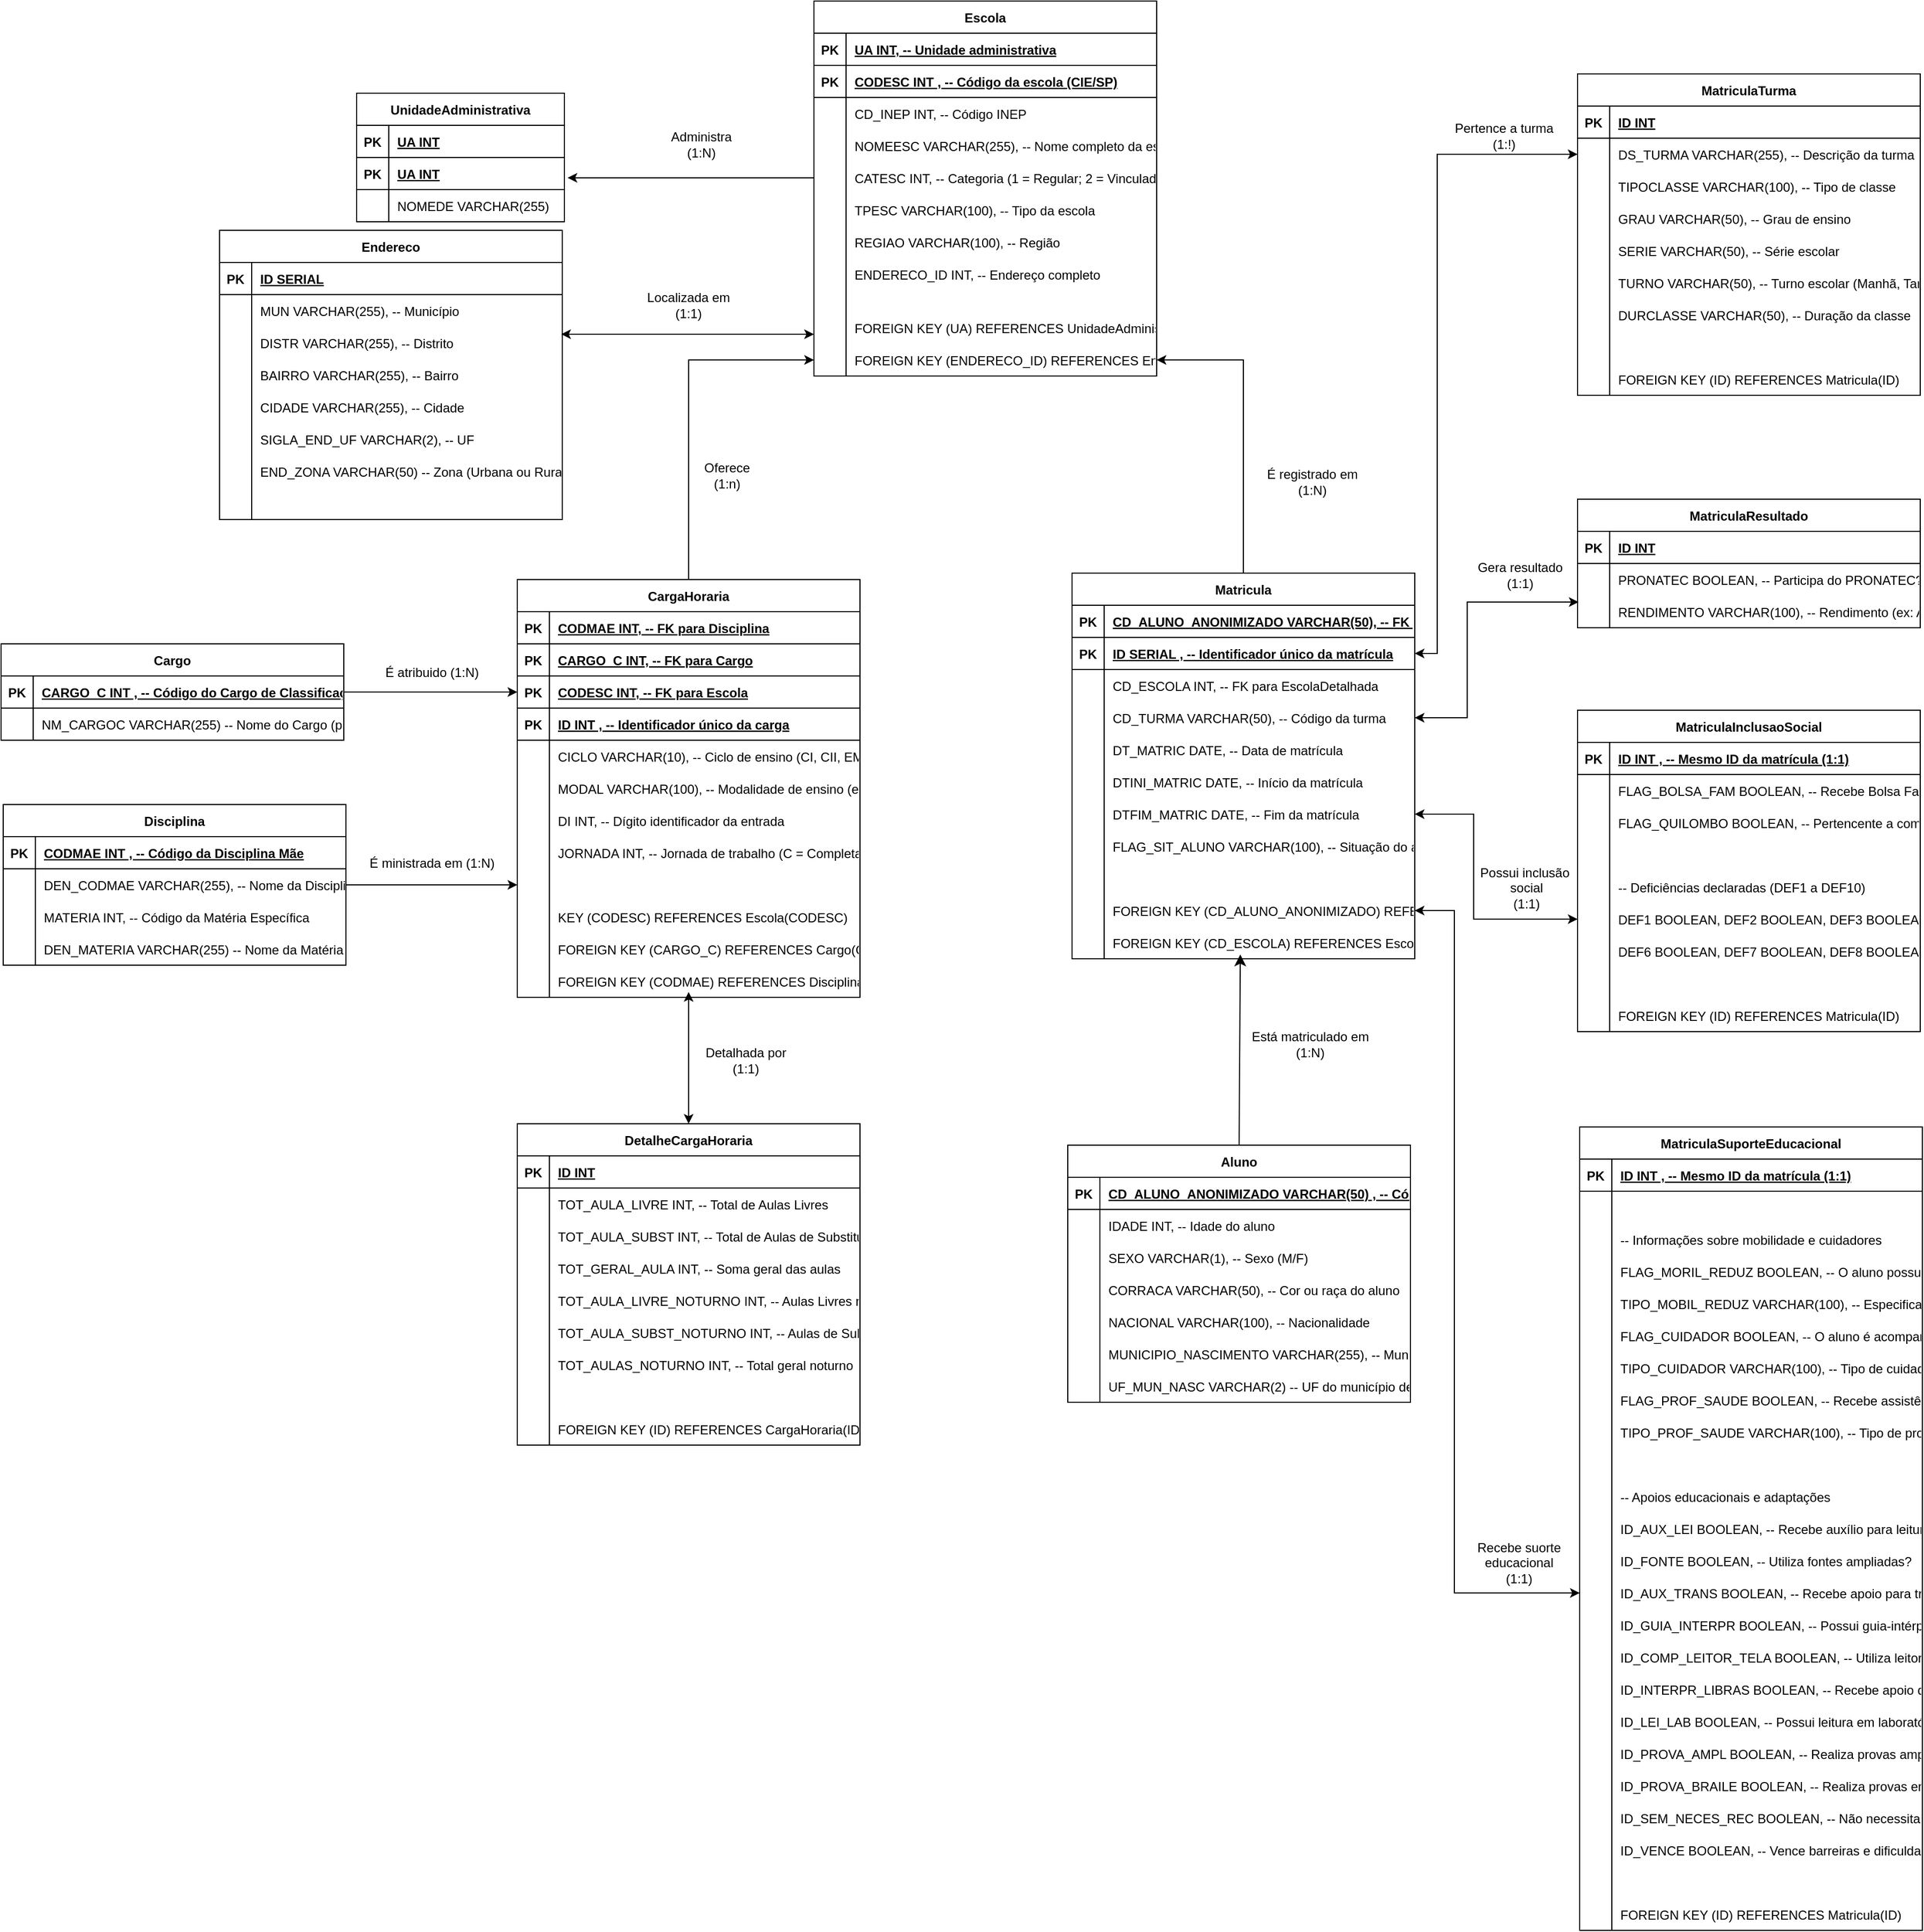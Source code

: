 <mxfile version="27.0.5">
  <diagram name="Página-1" id="PqF8nTRENdMbfYR0i1WO">
    <mxGraphModel grid="0" page="0" gridSize="10" guides="1" tooltips="1" connect="1" arrows="1" fold="1" pageScale="1" pageWidth="827" pageHeight="1169" math="0" shadow="0">
      <root>
        <mxCell id="0" />
        <mxCell id="1" parent="0" />
        <mxCell id="cA4yL0rxKu4bfCisTQQL-1" value="UnidadeAdministrativa" style="shape=table;startSize=30;container=1;collapsible=1;childLayout=tableLayout;fixedRows=1;rowLines=0;fontStyle=1;align=center;resizeLast=1;" vertex="1" parent="1">
          <mxGeometry x="-1235" y="-917" width="194" height="120" as="geometry" />
        </mxCell>
        <mxCell id="cA4yL0rxKu4bfCisTQQL-2" value="" style="shape=tableRow;horizontal=0;startSize=0;swimlaneHead=0;swimlaneBody=0;fillColor=none;collapsible=0;dropTarget=0;points=[[0,0.5],[1,0.5]];portConstraint=eastwest;strokeColor=inherit;top=0;left=0;right=0;bottom=1;" vertex="1" parent="cA4yL0rxKu4bfCisTQQL-1">
          <mxGeometry y="30" width="194" height="30" as="geometry" />
        </mxCell>
        <mxCell id="cA4yL0rxKu4bfCisTQQL-3" value="PK" style="shape=partialRectangle;overflow=hidden;connectable=0;fillColor=none;strokeColor=inherit;top=0;left=0;bottom=0;right=0;fontStyle=1;" vertex="1" parent="cA4yL0rxKu4bfCisTQQL-2">
          <mxGeometry width="30" height="30" as="geometry">
            <mxRectangle width="30" height="30" as="alternateBounds" />
          </mxGeometry>
        </mxCell>
        <mxCell id="cA4yL0rxKu4bfCisTQQL-4" value="UA INT " style="shape=partialRectangle;overflow=hidden;connectable=0;fillColor=none;align=left;strokeColor=inherit;top=0;left=0;bottom=0;right=0;spacingLeft=6;fontStyle=5;" vertex="1" parent="cA4yL0rxKu4bfCisTQQL-2">
          <mxGeometry x="30" width="164" height="30" as="geometry">
            <mxRectangle width="164" height="30" as="alternateBounds" />
          </mxGeometry>
        </mxCell>
        <mxCell id="mruMRJddHW7c9gSyurgj-5" value="" style="shape=tableRow;horizontal=0;startSize=0;swimlaneHead=0;swimlaneBody=0;fillColor=none;collapsible=0;dropTarget=0;points=[[0,0.5],[1,0.5]];portConstraint=eastwest;strokeColor=inherit;top=0;left=0;right=0;bottom=1;" vertex="1" parent="cA4yL0rxKu4bfCisTQQL-1">
          <mxGeometry y="60" width="194" height="30" as="geometry" />
        </mxCell>
        <mxCell id="mruMRJddHW7c9gSyurgj-6" value="PK" style="shape=partialRectangle;overflow=hidden;connectable=0;fillColor=none;strokeColor=inherit;top=0;left=0;bottom=0;right=0;fontStyle=1;" vertex="1" parent="mruMRJddHW7c9gSyurgj-5">
          <mxGeometry width="30" height="30" as="geometry">
            <mxRectangle width="30" height="30" as="alternateBounds" />
          </mxGeometry>
        </mxCell>
        <mxCell id="mruMRJddHW7c9gSyurgj-7" value="UA INT " style="shape=partialRectangle;overflow=hidden;connectable=0;fillColor=none;align=left;strokeColor=inherit;top=0;left=0;bottom=0;right=0;spacingLeft=6;fontStyle=5;" vertex="1" parent="mruMRJddHW7c9gSyurgj-5">
          <mxGeometry x="30" width="164" height="30" as="geometry">
            <mxRectangle width="164" height="30" as="alternateBounds" />
          </mxGeometry>
        </mxCell>
        <mxCell id="cA4yL0rxKu4bfCisTQQL-5" value="" style="shape=tableRow;horizontal=0;startSize=0;swimlaneHead=0;swimlaneBody=0;fillColor=none;collapsible=0;dropTarget=0;points=[[0,0.5],[1,0.5]];portConstraint=eastwest;strokeColor=inherit;top=0;left=0;right=0;bottom=0;" vertex="1" parent="cA4yL0rxKu4bfCisTQQL-1">
          <mxGeometry y="90" width="194" height="30" as="geometry" />
        </mxCell>
        <mxCell id="cA4yL0rxKu4bfCisTQQL-6" value="" style="shape=partialRectangle;overflow=hidden;connectable=0;fillColor=none;strokeColor=inherit;top=0;left=0;bottom=0;right=0;" vertex="1" parent="cA4yL0rxKu4bfCisTQQL-5">
          <mxGeometry width="30" height="30" as="geometry">
            <mxRectangle width="30" height="30" as="alternateBounds" />
          </mxGeometry>
        </mxCell>
        <mxCell id="cA4yL0rxKu4bfCisTQQL-7" value="NOMEDE VARCHAR(255)" style="shape=partialRectangle;overflow=hidden;connectable=0;fillColor=none;align=left;strokeColor=inherit;top=0;left=0;bottom=0;right=0;spacingLeft=6;" vertex="1" parent="cA4yL0rxKu4bfCisTQQL-5">
          <mxGeometry x="30" width="164" height="30" as="geometry">
            <mxRectangle width="164" height="30" as="alternateBounds" />
          </mxGeometry>
        </mxCell>
        <mxCell id="cA4yL0rxKu4bfCisTQQL-8" value="Endereco" style="shape=table;startSize=30;container=1;collapsible=1;childLayout=tableLayout;fixedRows=1;rowLines=0;fontStyle=1;align=center;resizeLast=1;" vertex="1" parent="1">
          <mxGeometry x="-1363" y="-789" width="320" height="270" as="geometry" />
        </mxCell>
        <mxCell id="cA4yL0rxKu4bfCisTQQL-9" value="" style="shape=tableRow;horizontal=0;startSize=0;swimlaneHead=0;swimlaneBody=0;fillColor=none;collapsible=0;dropTarget=0;points=[[0,0.5],[1,0.5]];portConstraint=eastwest;strokeColor=inherit;top=0;left=0;right=0;bottom=1;" vertex="1" parent="cA4yL0rxKu4bfCisTQQL-8">
          <mxGeometry y="30" width="320" height="30" as="geometry" />
        </mxCell>
        <mxCell id="cA4yL0rxKu4bfCisTQQL-10" value="PK" style="shape=partialRectangle;overflow=hidden;connectable=0;fillColor=none;strokeColor=inherit;top=0;left=0;bottom=0;right=0;fontStyle=1;" vertex="1" parent="cA4yL0rxKu4bfCisTQQL-9">
          <mxGeometry width="30" height="30" as="geometry">
            <mxRectangle width="30" height="30" as="alternateBounds" />
          </mxGeometry>
        </mxCell>
        <mxCell id="cA4yL0rxKu4bfCisTQQL-11" value="ID SERIAL " style="shape=partialRectangle;overflow=hidden;connectable=0;fillColor=none;align=left;strokeColor=inherit;top=0;left=0;bottom=0;right=0;spacingLeft=6;fontStyle=5;" vertex="1" parent="cA4yL0rxKu4bfCisTQQL-9">
          <mxGeometry x="30" width="290" height="30" as="geometry">
            <mxRectangle width="290" height="30" as="alternateBounds" />
          </mxGeometry>
        </mxCell>
        <mxCell id="cA4yL0rxKu4bfCisTQQL-12" value="" style="shape=tableRow;horizontal=0;startSize=0;swimlaneHead=0;swimlaneBody=0;fillColor=none;collapsible=0;dropTarget=0;points=[[0,0.5],[1,0.5]];portConstraint=eastwest;strokeColor=inherit;top=0;left=0;right=0;bottom=0;" vertex="1" parent="cA4yL0rxKu4bfCisTQQL-8">
          <mxGeometry y="60" width="320" height="30" as="geometry" />
        </mxCell>
        <mxCell id="cA4yL0rxKu4bfCisTQQL-13" value="" style="shape=partialRectangle;overflow=hidden;connectable=0;fillColor=none;strokeColor=inherit;top=0;left=0;bottom=0;right=0;" vertex="1" parent="cA4yL0rxKu4bfCisTQQL-12">
          <mxGeometry width="30" height="30" as="geometry">
            <mxRectangle width="30" height="30" as="alternateBounds" />
          </mxGeometry>
        </mxCell>
        <mxCell id="cA4yL0rxKu4bfCisTQQL-14" value="MUN VARCHAR(255),                              -- Município" style="shape=partialRectangle;overflow=hidden;connectable=0;fillColor=none;align=left;strokeColor=inherit;top=0;left=0;bottom=0;right=0;spacingLeft=6;" vertex="1" parent="cA4yL0rxKu4bfCisTQQL-12">
          <mxGeometry x="30" width="290" height="30" as="geometry">
            <mxRectangle width="290" height="30" as="alternateBounds" />
          </mxGeometry>
        </mxCell>
        <mxCell id="cA4yL0rxKu4bfCisTQQL-15" value="" style="shape=tableRow;horizontal=0;startSize=0;swimlaneHead=0;swimlaneBody=0;fillColor=none;collapsible=0;dropTarget=0;points=[[0,0.5],[1,0.5]];portConstraint=eastwest;strokeColor=inherit;top=0;left=0;right=0;bottom=0;" vertex="1" parent="cA4yL0rxKu4bfCisTQQL-8">
          <mxGeometry y="90" width="320" height="30" as="geometry" />
        </mxCell>
        <mxCell id="cA4yL0rxKu4bfCisTQQL-16" value="" style="shape=partialRectangle;overflow=hidden;connectable=0;fillColor=none;strokeColor=inherit;top=0;left=0;bottom=0;right=0;" vertex="1" parent="cA4yL0rxKu4bfCisTQQL-15">
          <mxGeometry width="30" height="30" as="geometry">
            <mxRectangle width="30" height="30" as="alternateBounds" />
          </mxGeometry>
        </mxCell>
        <mxCell id="cA4yL0rxKu4bfCisTQQL-17" value="DISTR VARCHAR(255),                            -- Distrito" style="shape=partialRectangle;overflow=hidden;connectable=0;fillColor=none;align=left;strokeColor=inherit;top=0;left=0;bottom=0;right=0;spacingLeft=6;" vertex="1" parent="cA4yL0rxKu4bfCisTQQL-15">
          <mxGeometry x="30" width="290" height="30" as="geometry">
            <mxRectangle width="290" height="30" as="alternateBounds" />
          </mxGeometry>
        </mxCell>
        <mxCell id="cA4yL0rxKu4bfCisTQQL-18" value="" style="shape=tableRow;horizontal=0;startSize=0;swimlaneHead=0;swimlaneBody=0;fillColor=none;collapsible=0;dropTarget=0;points=[[0,0.5],[1,0.5]];portConstraint=eastwest;strokeColor=inherit;top=0;left=0;right=0;bottom=0;" vertex="1" parent="cA4yL0rxKu4bfCisTQQL-8">
          <mxGeometry y="120" width="320" height="30" as="geometry" />
        </mxCell>
        <mxCell id="cA4yL0rxKu4bfCisTQQL-19" value="" style="shape=partialRectangle;overflow=hidden;connectable=0;fillColor=none;strokeColor=inherit;top=0;left=0;bottom=0;right=0;" vertex="1" parent="cA4yL0rxKu4bfCisTQQL-18">
          <mxGeometry width="30" height="30" as="geometry">
            <mxRectangle width="30" height="30" as="alternateBounds" />
          </mxGeometry>
        </mxCell>
        <mxCell id="cA4yL0rxKu4bfCisTQQL-20" value="BAIRRO VARCHAR(255),                           -- Bairro" style="shape=partialRectangle;overflow=hidden;connectable=0;fillColor=none;align=left;strokeColor=inherit;top=0;left=0;bottom=0;right=0;spacingLeft=6;" vertex="1" parent="cA4yL0rxKu4bfCisTQQL-18">
          <mxGeometry x="30" width="290" height="30" as="geometry">
            <mxRectangle width="290" height="30" as="alternateBounds" />
          </mxGeometry>
        </mxCell>
        <mxCell id="cA4yL0rxKu4bfCisTQQL-21" value="" style="shape=tableRow;horizontal=0;startSize=0;swimlaneHead=0;swimlaneBody=0;fillColor=none;collapsible=0;dropTarget=0;points=[[0,0.5],[1,0.5]];portConstraint=eastwest;strokeColor=inherit;top=0;left=0;right=0;bottom=0;" vertex="1" parent="cA4yL0rxKu4bfCisTQQL-8">
          <mxGeometry y="150" width="320" height="30" as="geometry" />
        </mxCell>
        <mxCell id="cA4yL0rxKu4bfCisTQQL-22" value="" style="shape=partialRectangle;overflow=hidden;connectable=0;fillColor=none;strokeColor=inherit;top=0;left=0;bottom=0;right=0;" vertex="1" parent="cA4yL0rxKu4bfCisTQQL-21">
          <mxGeometry width="30" height="30" as="geometry">
            <mxRectangle width="30" height="30" as="alternateBounds" />
          </mxGeometry>
        </mxCell>
        <mxCell id="cA4yL0rxKu4bfCisTQQL-23" value="CIDADE VARCHAR(255),                           -- Cidade" style="shape=partialRectangle;overflow=hidden;connectable=0;fillColor=none;align=left;strokeColor=inherit;top=0;left=0;bottom=0;right=0;spacingLeft=6;" vertex="1" parent="cA4yL0rxKu4bfCisTQQL-21">
          <mxGeometry x="30" width="290" height="30" as="geometry">
            <mxRectangle width="290" height="30" as="alternateBounds" />
          </mxGeometry>
        </mxCell>
        <mxCell id="cA4yL0rxKu4bfCisTQQL-24" value="" style="shape=tableRow;horizontal=0;startSize=0;swimlaneHead=0;swimlaneBody=0;fillColor=none;collapsible=0;dropTarget=0;points=[[0,0.5],[1,0.5]];portConstraint=eastwest;strokeColor=inherit;top=0;left=0;right=0;bottom=0;" vertex="1" parent="cA4yL0rxKu4bfCisTQQL-8">
          <mxGeometry y="180" width="320" height="30" as="geometry" />
        </mxCell>
        <mxCell id="cA4yL0rxKu4bfCisTQQL-25" value="" style="shape=partialRectangle;overflow=hidden;connectable=0;fillColor=none;strokeColor=inherit;top=0;left=0;bottom=0;right=0;" vertex="1" parent="cA4yL0rxKu4bfCisTQQL-24">
          <mxGeometry width="30" height="30" as="geometry">
            <mxRectangle width="30" height="30" as="alternateBounds" />
          </mxGeometry>
        </mxCell>
        <mxCell id="cA4yL0rxKu4bfCisTQQL-26" value="SIGLA_END_UF VARCHAR(2),                       -- UF" style="shape=partialRectangle;overflow=hidden;connectable=0;fillColor=none;align=left;strokeColor=inherit;top=0;left=0;bottom=0;right=0;spacingLeft=6;" vertex="1" parent="cA4yL0rxKu4bfCisTQQL-24">
          <mxGeometry x="30" width="290" height="30" as="geometry">
            <mxRectangle width="290" height="30" as="alternateBounds" />
          </mxGeometry>
        </mxCell>
        <mxCell id="cA4yL0rxKu4bfCisTQQL-27" value="" style="shape=tableRow;horizontal=0;startSize=0;swimlaneHead=0;swimlaneBody=0;fillColor=none;collapsible=0;dropTarget=0;points=[[0,0.5],[1,0.5]];portConstraint=eastwest;strokeColor=inherit;top=0;left=0;right=0;bottom=0;" vertex="1" parent="cA4yL0rxKu4bfCisTQQL-8">
          <mxGeometry y="210" width="320" height="30" as="geometry" />
        </mxCell>
        <mxCell id="cA4yL0rxKu4bfCisTQQL-28" value="" style="shape=partialRectangle;overflow=hidden;connectable=0;fillColor=none;strokeColor=inherit;top=0;left=0;bottom=0;right=0;" vertex="1" parent="cA4yL0rxKu4bfCisTQQL-27">
          <mxGeometry width="30" height="30" as="geometry">
            <mxRectangle width="30" height="30" as="alternateBounds" />
          </mxGeometry>
        </mxCell>
        <mxCell id="cA4yL0rxKu4bfCisTQQL-29" value="END_ZONA VARCHAR(50)                           -- Zona (Urbana ou Rural)" style="shape=partialRectangle;overflow=hidden;connectable=0;fillColor=none;align=left;strokeColor=inherit;top=0;left=0;bottom=0;right=0;spacingLeft=6;" vertex="1" parent="cA4yL0rxKu4bfCisTQQL-27">
          <mxGeometry x="30" width="290" height="30" as="geometry">
            <mxRectangle width="290" height="30" as="alternateBounds" />
          </mxGeometry>
        </mxCell>
        <mxCell id="cA4yL0rxKu4bfCisTQQL-30" value="" style="shape=tableRow;horizontal=0;startSize=0;swimlaneHead=0;swimlaneBody=0;fillColor=none;collapsible=0;dropTarget=0;points=[[0,0.5],[1,0.5]];portConstraint=eastwest;strokeColor=inherit;top=0;left=0;right=0;bottom=0;" vertex="1" parent="cA4yL0rxKu4bfCisTQQL-8">
          <mxGeometry y="240" width="320" height="30" as="geometry" />
        </mxCell>
        <mxCell id="cA4yL0rxKu4bfCisTQQL-31" value="" style="shape=partialRectangle;overflow=hidden;connectable=0;fillColor=none;strokeColor=inherit;top=0;left=0;bottom=0;right=0;" vertex="1" parent="cA4yL0rxKu4bfCisTQQL-30">
          <mxGeometry width="30" height="30" as="geometry">
            <mxRectangle width="30" height="30" as="alternateBounds" />
          </mxGeometry>
        </mxCell>
        <mxCell id="cA4yL0rxKu4bfCisTQQL-32" value="" style="shape=partialRectangle;overflow=hidden;connectable=0;fillColor=none;align=left;strokeColor=inherit;top=0;left=0;bottom=0;right=0;spacingLeft=6;" vertex="1" parent="cA4yL0rxKu4bfCisTQQL-30">
          <mxGeometry x="30" width="290" height="30" as="geometry">
            <mxRectangle width="290" height="30" as="alternateBounds" />
          </mxGeometry>
        </mxCell>
        <mxCell id="cA4yL0rxKu4bfCisTQQL-33" value="Escola" style="shape=table;startSize=30;container=1;collapsible=1;childLayout=tableLayout;fixedRows=1;rowLines=0;fontStyle=1;align=center;resizeLast=1;" vertex="1" parent="1">
          <mxGeometry x="-808" y="-1003" width="320" height="350" as="geometry" />
        </mxCell>
        <mxCell id="cA4yL0rxKu4bfCisTQQL-34" value="" style="shape=tableRow;horizontal=0;startSize=0;swimlaneHead=0;swimlaneBody=0;fillColor=none;collapsible=0;dropTarget=0;points=[[0,0.5],[1,0.5]];portConstraint=eastwest;strokeColor=inherit;top=0;left=0;right=0;bottom=1;" vertex="1" parent="cA4yL0rxKu4bfCisTQQL-33">
          <mxGeometry y="30" width="320" height="30" as="geometry" />
        </mxCell>
        <mxCell id="cA4yL0rxKu4bfCisTQQL-35" value="PK" style="shape=partialRectangle;overflow=hidden;connectable=0;fillColor=none;strokeColor=inherit;top=0;left=0;bottom=0;right=0;fontStyle=1;" vertex="1" parent="cA4yL0rxKu4bfCisTQQL-34">
          <mxGeometry width="30" height="30" as="geometry">
            <mxRectangle width="30" height="30" as="alternateBounds" />
          </mxGeometry>
        </mxCell>
        <mxCell id="cA4yL0rxKu4bfCisTQQL-36" value="UA INT,                              -- Unidade administrativa" style="shape=partialRectangle;overflow=hidden;connectable=0;fillColor=none;align=left;strokeColor=inherit;top=0;left=0;bottom=0;right=0;spacingLeft=6;fontStyle=5;" vertex="1" parent="cA4yL0rxKu4bfCisTQQL-34">
          <mxGeometry x="30" width="290" height="30" as="geometry">
            <mxRectangle width="290" height="30" as="alternateBounds" />
          </mxGeometry>
        </mxCell>
        <mxCell id="cA4yL0rxKu4bfCisTQQL-37" value="" style="shape=tableRow;horizontal=0;startSize=0;swimlaneHead=0;swimlaneBody=0;fillColor=none;collapsible=0;dropTarget=0;points=[[0,0.5],[1,0.5]];portConstraint=eastwest;strokeColor=inherit;top=0;left=0;right=0;bottom=1;" vertex="1" parent="cA4yL0rxKu4bfCisTQQL-33">
          <mxGeometry y="60" width="320" height="30" as="geometry" />
        </mxCell>
        <mxCell id="cA4yL0rxKu4bfCisTQQL-38" value="PK" style="shape=partialRectangle;overflow=hidden;connectable=0;fillColor=none;strokeColor=inherit;top=0;left=0;bottom=0;right=0;fontStyle=1;" vertex="1" parent="cA4yL0rxKu4bfCisTQQL-37">
          <mxGeometry width="30" height="30" as="geometry">
            <mxRectangle width="30" height="30" as="alternateBounds" />
          </mxGeometry>
        </mxCell>
        <mxCell id="cA4yL0rxKu4bfCisTQQL-39" value="CODESC INT ,              -- Código da escola (CIE/SP)" style="shape=partialRectangle;overflow=hidden;connectable=0;fillColor=none;align=left;strokeColor=inherit;top=0;left=0;bottom=0;right=0;spacingLeft=6;fontStyle=5;" vertex="1" parent="cA4yL0rxKu4bfCisTQQL-37">
          <mxGeometry x="30" width="290" height="30" as="geometry">
            <mxRectangle width="290" height="30" as="alternateBounds" />
          </mxGeometry>
        </mxCell>
        <mxCell id="cA4yL0rxKu4bfCisTQQL-40" value="" style="shape=tableRow;horizontal=0;startSize=0;swimlaneHead=0;swimlaneBody=0;fillColor=none;collapsible=0;dropTarget=0;points=[[0,0.5],[1,0.5]];portConstraint=eastwest;strokeColor=inherit;top=0;left=0;right=0;bottom=0;" vertex="1" parent="cA4yL0rxKu4bfCisTQQL-33">
          <mxGeometry y="90" width="320" height="30" as="geometry" />
        </mxCell>
        <mxCell id="cA4yL0rxKu4bfCisTQQL-41" value="" style="shape=partialRectangle;overflow=hidden;connectable=0;fillColor=none;strokeColor=inherit;top=0;left=0;bottom=0;right=0;" vertex="1" parent="cA4yL0rxKu4bfCisTQQL-40">
          <mxGeometry width="30" height="30" as="geometry">
            <mxRectangle width="30" height="30" as="alternateBounds" />
          </mxGeometry>
        </mxCell>
        <mxCell id="cA4yL0rxKu4bfCisTQQL-42" value="CD_INEP INT,                         -- Código INEP" style="shape=partialRectangle;overflow=hidden;connectable=0;fillColor=none;align=left;strokeColor=inherit;top=0;left=0;bottom=0;right=0;spacingLeft=6;" vertex="1" parent="cA4yL0rxKu4bfCisTQQL-40">
          <mxGeometry x="30" width="290" height="30" as="geometry">
            <mxRectangle width="290" height="30" as="alternateBounds" />
          </mxGeometry>
        </mxCell>
        <mxCell id="cA4yL0rxKu4bfCisTQQL-43" value="" style="shape=tableRow;horizontal=0;startSize=0;swimlaneHead=0;swimlaneBody=0;fillColor=none;collapsible=0;dropTarget=0;points=[[0,0.5],[1,0.5]];portConstraint=eastwest;strokeColor=inherit;top=0;left=0;right=0;bottom=0;" vertex="1" parent="cA4yL0rxKu4bfCisTQQL-33">
          <mxGeometry y="120" width="320" height="30" as="geometry" />
        </mxCell>
        <mxCell id="cA4yL0rxKu4bfCisTQQL-44" value="" style="shape=partialRectangle;overflow=hidden;connectable=0;fillColor=none;strokeColor=inherit;top=0;left=0;bottom=0;right=0;" vertex="1" parent="cA4yL0rxKu4bfCisTQQL-43">
          <mxGeometry width="30" height="30" as="geometry">
            <mxRectangle width="30" height="30" as="alternateBounds" />
          </mxGeometry>
        </mxCell>
        <mxCell id="cA4yL0rxKu4bfCisTQQL-45" value="NOMEESC VARCHAR(255),                -- Nome completo da escola" style="shape=partialRectangle;overflow=hidden;connectable=0;fillColor=none;align=left;strokeColor=inherit;top=0;left=0;bottom=0;right=0;spacingLeft=6;" vertex="1" parent="cA4yL0rxKu4bfCisTQQL-43">
          <mxGeometry x="30" width="290" height="30" as="geometry">
            <mxRectangle width="290" height="30" as="alternateBounds" />
          </mxGeometry>
        </mxCell>
        <mxCell id="cA4yL0rxKu4bfCisTQQL-46" value="" style="shape=tableRow;horizontal=0;startSize=0;swimlaneHead=0;swimlaneBody=0;fillColor=none;collapsible=0;dropTarget=0;points=[[0,0.5],[1,0.5]];portConstraint=eastwest;strokeColor=inherit;top=0;left=0;right=0;bottom=0;" vertex="1" parent="cA4yL0rxKu4bfCisTQQL-33">
          <mxGeometry y="150" width="320" height="30" as="geometry" />
        </mxCell>
        <mxCell id="cA4yL0rxKu4bfCisTQQL-47" value="" style="shape=partialRectangle;overflow=hidden;connectable=0;fillColor=none;strokeColor=inherit;top=0;left=0;bottom=0;right=0;" vertex="1" parent="cA4yL0rxKu4bfCisTQQL-46">
          <mxGeometry width="30" height="30" as="geometry">
            <mxRectangle width="30" height="30" as="alternateBounds" />
          </mxGeometry>
        </mxCell>
        <mxCell id="cA4yL0rxKu4bfCisTQQL-48" value="CATESC INT,                          -- Categoria (1 = Regular; 2 = Vinculada)" style="shape=partialRectangle;overflow=hidden;connectable=0;fillColor=none;align=left;strokeColor=inherit;top=0;left=0;bottom=0;right=0;spacingLeft=6;" vertex="1" parent="cA4yL0rxKu4bfCisTQQL-46">
          <mxGeometry x="30" width="290" height="30" as="geometry">
            <mxRectangle width="290" height="30" as="alternateBounds" />
          </mxGeometry>
        </mxCell>
        <mxCell id="cA4yL0rxKu4bfCisTQQL-49" value="" style="shape=tableRow;horizontal=0;startSize=0;swimlaneHead=0;swimlaneBody=0;fillColor=none;collapsible=0;dropTarget=0;points=[[0,0.5],[1,0.5]];portConstraint=eastwest;strokeColor=inherit;top=0;left=0;right=0;bottom=0;" vertex="1" parent="cA4yL0rxKu4bfCisTQQL-33">
          <mxGeometry y="180" width="320" height="30" as="geometry" />
        </mxCell>
        <mxCell id="cA4yL0rxKu4bfCisTQQL-50" value="" style="shape=partialRectangle;overflow=hidden;connectable=0;fillColor=none;strokeColor=inherit;top=0;left=0;bottom=0;right=0;" vertex="1" parent="cA4yL0rxKu4bfCisTQQL-49">
          <mxGeometry width="30" height="30" as="geometry">
            <mxRectangle width="30" height="30" as="alternateBounds" />
          </mxGeometry>
        </mxCell>
        <mxCell id="cA4yL0rxKu4bfCisTQQL-51" value="TPESC VARCHAR(100),                  -- Tipo da escola" style="shape=partialRectangle;overflow=hidden;connectable=0;fillColor=none;align=left;strokeColor=inherit;top=0;left=0;bottom=0;right=0;spacingLeft=6;" vertex="1" parent="cA4yL0rxKu4bfCisTQQL-49">
          <mxGeometry x="30" width="290" height="30" as="geometry">
            <mxRectangle width="290" height="30" as="alternateBounds" />
          </mxGeometry>
        </mxCell>
        <mxCell id="cA4yL0rxKu4bfCisTQQL-52" value="" style="shape=tableRow;horizontal=0;startSize=0;swimlaneHead=0;swimlaneBody=0;fillColor=none;collapsible=0;dropTarget=0;points=[[0,0.5],[1,0.5]];portConstraint=eastwest;strokeColor=inherit;top=0;left=0;right=0;bottom=0;" vertex="1" parent="cA4yL0rxKu4bfCisTQQL-33">
          <mxGeometry y="210" width="320" height="30" as="geometry" />
        </mxCell>
        <mxCell id="cA4yL0rxKu4bfCisTQQL-53" value="" style="shape=partialRectangle;overflow=hidden;connectable=0;fillColor=none;strokeColor=inherit;top=0;left=0;bottom=0;right=0;" vertex="1" parent="cA4yL0rxKu4bfCisTQQL-52">
          <mxGeometry width="30" height="30" as="geometry">
            <mxRectangle width="30" height="30" as="alternateBounds" />
          </mxGeometry>
        </mxCell>
        <mxCell id="cA4yL0rxKu4bfCisTQQL-54" value="REGIAO VARCHAR(100),                 -- Região" style="shape=partialRectangle;overflow=hidden;connectable=0;fillColor=none;align=left;strokeColor=inherit;top=0;left=0;bottom=0;right=0;spacingLeft=6;" vertex="1" parent="cA4yL0rxKu4bfCisTQQL-52">
          <mxGeometry x="30" width="290" height="30" as="geometry">
            <mxRectangle width="290" height="30" as="alternateBounds" />
          </mxGeometry>
        </mxCell>
        <mxCell id="cA4yL0rxKu4bfCisTQQL-55" value="" style="shape=tableRow;horizontal=0;startSize=0;swimlaneHead=0;swimlaneBody=0;fillColor=none;collapsible=0;dropTarget=0;points=[[0,0.5],[1,0.5]];portConstraint=eastwest;strokeColor=inherit;top=0;left=0;right=0;bottom=0;" vertex="1" parent="cA4yL0rxKu4bfCisTQQL-33">
          <mxGeometry y="240" width="320" height="30" as="geometry" />
        </mxCell>
        <mxCell id="cA4yL0rxKu4bfCisTQQL-56" value="" style="shape=partialRectangle;overflow=hidden;connectable=0;fillColor=none;strokeColor=inherit;top=0;left=0;bottom=0;right=0;" vertex="1" parent="cA4yL0rxKu4bfCisTQQL-55">
          <mxGeometry width="30" height="30" as="geometry">
            <mxRectangle width="30" height="30" as="alternateBounds" />
          </mxGeometry>
        </mxCell>
        <mxCell id="cA4yL0rxKu4bfCisTQQL-57" value="ENDERECO_ID INT,                     -- Endereço completo" style="shape=partialRectangle;overflow=hidden;connectable=0;fillColor=none;align=left;strokeColor=inherit;top=0;left=0;bottom=0;right=0;spacingLeft=6;" vertex="1" parent="cA4yL0rxKu4bfCisTQQL-55">
          <mxGeometry x="30" width="290" height="30" as="geometry">
            <mxRectangle width="290" height="30" as="alternateBounds" />
          </mxGeometry>
        </mxCell>
        <mxCell id="cA4yL0rxKu4bfCisTQQL-58" value="" style="shape=tableRow;horizontal=0;startSize=0;swimlaneHead=0;swimlaneBody=0;fillColor=none;collapsible=0;dropTarget=0;points=[[0,0.5],[1,0.5]];portConstraint=eastwest;strokeColor=inherit;top=0;left=0;right=0;bottom=0;" vertex="1" parent="cA4yL0rxKu4bfCisTQQL-33">
          <mxGeometry y="270" width="320" height="20" as="geometry" />
        </mxCell>
        <mxCell id="cA4yL0rxKu4bfCisTQQL-59" value="" style="shape=partialRectangle;overflow=hidden;connectable=0;fillColor=none;strokeColor=inherit;top=0;left=0;bottom=0;right=0;" vertex="1" parent="cA4yL0rxKu4bfCisTQQL-58">
          <mxGeometry width="30" height="20" as="geometry">
            <mxRectangle width="30" height="20" as="alternateBounds" />
          </mxGeometry>
        </mxCell>
        <mxCell id="cA4yL0rxKu4bfCisTQQL-60" value="" style="shape=partialRectangle;overflow=hidden;connectable=0;fillColor=none;align=left;strokeColor=inherit;top=0;left=0;bottom=0;right=0;spacingLeft=6;" vertex="1" parent="cA4yL0rxKu4bfCisTQQL-58">
          <mxGeometry x="30" width="290" height="20" as="geometry">
            <mxRectangle width="290" height="20" as="alternateBounds" />
          </mxGeometry>
        </mxCell>
        <mxCell id="cA4yL0rxKu4bfCisTQQL-61" value="" style="shape=tableRow;horizontal=0;startSize=0;swimlaneHead=0;swimlaneBody=0;fillColor=none;collapsible=0;dropTarget=0;points=[[0,0.5],[1,0.5]];portConstraint=eastwest;strokeColor=inherit;top=0;left=0;right=0;bottom=0;" vertex="1" parent="cA4yL0rxKu4bfCisTQQL-33">
          <mxGeometry y="290" width="320" height="30" as="geometry" />
        </mxCell>
        <mxCell id="cA4yL0rxKu4bfCisTQQL-62" value="" style="shape=partialRectangle;overflow=hidden;connectable=0;fillColor=none;strokeColor=inherit;top=0;left=0;bottom=0;right=0;" vertex="1" parent="cA4yL0rxKu4bfCisTQQL-61">
          <mxGeometry width="30" height="30" as="geometry">
            <mxRectangle width="30" height="30" as="alternateBounds" />
          </mxGeometry>
        </mxCell>
        <mxCell id="cA4yL0rxKu4bfCisTQQL-63" value="FOREIGN KEY (UA) REFERENCES UnidadeAdministrativa(UA)" style="shape=partialRectangle;overflow=hidden;connectable=0;fillColor=none;align=left;strokeColor=inherit;top=0;left=0;bottom=0;right=0;spacingLeft=6;" vertex="1" parent="cA4yL0rxKu4bfCisTQQL-61">
          <mxGeometry x="30" width="290" height="30" as="geometry">
            <mxRectangle width="290" height="30" as="alternateBounds" />
          </mxGeometry>
        </mxCell>
        <mxCell id="cA4yL0rxKu4bfCisTQQL-64" value="" style="shape=tableRow;horizontal=0;startSize=0;swimlaneHead=0;swimlaneBody=0;fillColor=none;collapsible=0;dropTarget=0;points=[[0,0.5],[1,0.5]];portConstraint=eastwest;strokeColor=inherit;top=0;left=0;right=0;bottom=0;" vertex="1" parent="cA4yL0rxKu4bfCisTQQL-33">
          <mxGeometry y="320" width="320" height="30" as="geometry" />
        </mxCell>
        <mxCell id="cA4yL0rxKu4bfCisTQQL-65" value="" style="shape=partialRectangle;overflow=hidden;connectable=0;fillColor=none;strokeColor=inherit;top=0;left=0;bottom=0;right=0;" vertex="1" parent="cA4yL0rxKu4bfCisTQQL-64">
          <mxGeometry width="30" height="30" as="geometry">
            <mxRectangle width="30" height="30" as="alternateBounds" />
          </mxGeometry>
        </mxCell>
        <mxCell id="cA4yL0rxKu4bfCisTQQL-66" value="FOREIGN KEY (ENDERECO_ID) REFERENCES Endereco(ID)" style="shape=partialRectangle;overflow=hidden;connectable=0;fillColor=none;align=left;strokeColor=inherit;top=0;left=0;bottom=0;right=0;spacingLeft=6;" vertex="1" parent="cA4yL0rxKu4bfCisTQQL-64">
          <mxGeometry x="30" width="290" height="30" as="geometry">
            <mxRectangle width="290" height="30" as="alternateBounds" />
          </mxGeometry>
        </mxCell>
        <mxCell id="mruMRJddHW7c9gSyurgj-22" style="edgeStyle=orthogonalEdgeStyle;rounded=0;orthogonalLoop=1;jettySize=auto;html=1;entryX=0;entryY=0.5;entryDx=0;entryDy=0;" edge="1" parent="1" source="cA4yL0rxKu4bfCisTQQL-67" target="cA4yL0rxKu4bfCisTQQL-94">
          <mxGeometry relative="1" as="geometry" />
        </mxCell>
        <mxCell id="cA4yL0rxKu4bfCisTQQL-67" value="Cargo" style="shape=table;startSize=30;container=1;collapsible=1;childLayout=tableLayout;fixedRows=1;rowLines=0;fontStyle=1;align=center;resizeLast=1;" vertex="1" parent="1">
          <mxGeometry x="-1567" y="-403" width="320" height="90" as="geometry" />
        </mxCell>
        <mxCell id="cA4yL0rxKu4bfCisTQQL-68" value="" style="shape=tableRow;horizontal=0;startSize=0;swimlaneHead=0;swimlaneBody=0;fillColor=none;collapsible=0;dropTarget=0;points=[[0,0.5],[1,0.5]];portConstraint=eastwest;strokeColor=inherit;top=0;left=0;right=0;bottom=1;" vertex="1" parent="cA4yL0rxKu4bfCisTQQL-67">
          <mxGeometry y="30" width="320" height="30" as="geometry" />
        </mxCell>
        <mxCell id="cA4yL0rxKu4bfCisTQQL-69" value="PK" style="shape=partialRectangle;overflow=hidden;connectable=0;fillColor=none;strokeColor=inherit;top=0;left=0;bottom=0;right=0;fontStyle=1;" vertex="1" parent="cA4yL0rxKu4bfCisTQQL-68">
          <mxGeometry width="30" height="30" as="geometry">
            <mxRectangle width="30" height="30" as="alternateBounds" />
          </mxGeometry>
        </mxCell>
        <mxCell id="cA4yL0rxKu4bfCisTQQL-70" value="CARGO_C INT ,                 -- Código do Cargo de Classificação" style="shape=partialRectangle;overflow=hidden;connectable=0;fillColor=none;align=left;strokeColor=inherit;top=0;left=0;bottom=0;right=0;spacingLeft=6;fontStyle=5;" vertex="1" parent="cA4yL0rxKu4bfCisTQQL-68">
          <mxGeometry x="30" width="290" height="30" as="geometry">
            <mxRectangle width="290" height="30" as="alternateBounds" />
          </mxGeometry>
        </mxCell>
        <mxCell id="cA4yL0rxKu4bfCisTQQL-71" value="" style="shape=tableRow;horizontal=0;startSize=0;swimlaneHead=0;swimlaneBody=0;fillColor=none;collapsible=0;dropTarget=0;points=[[0,0.5],[1,0.5]];portConstraint=eastwest;strokeColor=inherit;top=0;left=0;right=0;bottom=0;" vertex="1" parent="cA4yL0rxKu4bfCisTQQL-67">
          <mxGeometry y="60" width="320" height="30" as="geometry" />
        </mxCell>
        <mxCell id="cA4yL0rxKu4bfCisTQQL-72" value="" style="shape=partialRectangle;overflow=hidden;connectable=0;fillColor=none;strokeColor=inherit;top=0;left=0;bottom=0;right=0;" vertex="1" parent="cA4yL0rxKu4bfCisTQQL-71">
          <mxGeometry width="30" height="30" as="geometry">
            <mxRectangle width="30" height="30" as="alternateBounds" />
          </mxGeometry>
        </mxCell>
        <mxCell id="cA4yL0rxKu4bfCisTQQL-73" value="NM_CARGOC VARCHAR(255)                   -- Nome do Cargo (por exemplo, Professor)" style="shape=partialRectangle;overflow=hidden;connectable=0;fillColor=none;align=left;strokeColor=inherit;top=0;left=0;bottom=0;right=0;spacingLeft=6;" vertex="1" parent="cA4yL0rxKu4bfCisTQQL-71">
          <mxGeometry x="30" width="290" height="30" as="geometry">
            <mxRectangle width="290" height="30" as="alternateBounds" />
          </mxGeometry>
        </mxCell>
        <mxCell id="cA4yL0rxKu4bfCisTQQL-74" value="Disciplina" style="shape=table;startSize=30;container=1;collapsible=1;childLayout=tableLayout;fixedRows=1;rowLines=0;fontStyle=1;align=center;resizeLast=1;" vertex="1" parent="1">
          <mxGeometry x="-1565" y="-253" width="320" height="150" as="geometry" />
        </mxCell>
        <mxCell id="cA4yL0rxKu4bfCisTQQL-75" value="" style="shape=tableRow;horizontal=0;startSize=0;swimlaneHead=0;swimlaneBody=0;fillColor=none;collapsible=0;dropTarget=0;points=[[0,0.5],[1,0.5]];portConstraint=eastwest;strokeColor=inherit;top=0;left=0;right=0;bottom=1;" vertex="1" parent="cA4yL0rxKu4bfCisTQQL-74">
          <mxGeometry y="30" width="320" height="30" as="geometry" />
        </mxCell>
        <mxCell id="cA4yL0rxKu4bfCisTQQL-76" value="PK" style="shape=partialRectangle;overflow=hidden;connectable=0;fillColor=none;strokeColor=inherit;top=0;left=0;bottom=0;right=0;fontStyle=1;" vertex="1" parent="cA4yL0rxKu4bfCisTQQL-75">
          <mxGeometry width="30" height="30" as="geometry">
            <mxRectangle width="30" height="30" as="alternateBounds" />
          </mxGeometry>
        </mxCell>
        <mxCell id="cA4yL0rxKu4bfCisTQQL-77" value="CODMAE INT ,                  -- Código da Disciplina Mãe" style="shape=partialRectangle;overflow=hidden;connectable=0;fillColor=none;align=left;strokeColor=inherit;top=0;left=0;bottom=0;right=0;spacingLeft=6;fontStyle=5;" vertex="1" parent="cA4yL0rxKu4bfCisTQQL-75">
          <mxGeometry x="30" width="290" height="30" as="geometry">
            <mxRectangle width="290" height="30" as="alternateBounds" />
          </mxGeometry>
        </mxCell>
        <mxCell id="cA4yL0rxKu4bfCisTQQL-78" value="" style="shape=tableRow;horizontal=0;startSize=0;swimlaneHead=0;swimlaneBody=0;fillColor=none;collapsible=0;dropTarget=0;points=[[0,0.5],[1,0.5]];portConstraint=eastwest;strokeColor=inherit;top=0;left=0;right=0;bottom=0;" vertex="1" parent="cA4yL0rxKu4bfCisTQQL-74">
          <mxGeometry y="60" width="320" height="30" as="geometry" />
        </mxCell>
        <mxCell id="cA4yL0rxKu4bfCisTQQL-79" value="" style="shape=partialRectangle;overflow=hidden;connectable=0;fillColor=none;strokeColor=inherit;top=0;left=0;bottom=0;right=0;" vertex="1" parent="cA4yL0rxKu4bfCisTQQL-78">
          <mxGeometry width="30" height="30" as="geometry">
            <mxRectangle width="30" height="30" as="alternateBounds" />
          </mxGeometry>
        </mxCell>
        <mxCell id="cA4yL0rxKu4bfCisTQQL-80" value="DEN_CODMAE VARCHAR(255),                 -- Nome da Disciplina Mãe" style="shape=partialRectangle;overflow=hidden;connectable=0;fillColor=none;align=left;strokeColor=inherit;top=0;left=0;bottom=0;right=0;spacingLeft=6;" vertex="1" parent="cA4yL0rxKu4bfCisTQQL-78">
          <mxGeometry x="30" width="290" height="30" as="geometry">
            <mxRectangle width="290" height="30" as="alternateBounds" />
          </mxGeometry>
        </mxCell>
        <mxCell id="cA4yL0rxKu4bfCisTQQL-81" value="" style="shape=tableRow;horizontal=0;startSize=0;swimlaneHead=0;swimlaneBody=0;fillColor=none;collapsible=0;dropTarget=0;points=[[0,0.5],[1,0.5]];portConstraint=eastwest;strokeColor=inherit;top=0;left=0;right=0;bottom=0;" vertex="1" parent="cA4yL0rxKu4bfCisTQQL-74">
          <mxGeometry y="90" width="320" height="30" as="geometry" />
        </mxCell>
        <mxCell id="cA4yL0rxKu4bfCisTQQL-82" value="" style="shape=partialRectangle;overflow=hidden;connectable=0;fillColor=none;strokeColor=inherit;top=0;left=0;bottom=0;right=0;" vertex="1" parent="cA4yL0rxKu4bfCisTQQL-81">
          <mxGeometry width="30" height="30" as="geometry">
            <mxRectangle width="30" height="30" as="alternateBounds" />
          </mxGeometry>
        </mxCell>
        <mxCell id="cA4yL0rxKu4bfCisTQQL-83" value="MATERIA INT,                             -- Código da Matéria Específica" style="shape=partialRectangle;overflow=hidden;connectable=0;fillColor=none;align=left;strokeColor=inherit;top=0;left=0;bottom=0;right=0;spacingLeft=6;" vertex="1" parent="cA4yL0rxKu4bfCisTQQL-81">
          <mxGeometry x="30" width="290" height="30" as="geometry">
            <mxRectangle width="290" height="30" as="alternateBounds" />
          </mxGeometry>
        </mxCell>
        <mxCell id="cA4yL0rxKu4bfCisTQQL-84" value="" style="shape=tableRow;horizontal=0;startSize=0;swimlaneHead=0;swimlaneBody=0;fillColor=none;collapsible=0;dropTarget=0;points=[[0,0.5],[1,0.5]];portConstraint=eastwest;strokeColor=inherit;top=0;left=0;right=0;bottom=0;" vertex="1" parent="cA4yL0rxKu4bfCisTQQL-74">
          <mxGeometry y="120" width="320" height="30" as="geometry" />
        </mxCell>
        <mxCell id="cA4yL0rxKu4bfCisTQQL-85" value="" style="shape=partialRectangle;overflow=hidden;connectable=0;fillColor=none;strokeColor=inherit;top=0;left=0;bottom=0;right=0;" vertex="1" parent="cA4yL0rxKu4bfCisTQQL-84">
          <mxGeometry width="30" height="30" as="geometry">
            <mxRectangle width="30" height="30" as="alternateBounds" />
          </mxGeometry>
        </mxCell>
        <mxCell id="cA4yL0rxKu4bfCisTQQL-86" value="DEN_MATERIA VARCHAR(255)                 -- Nome da Matéria" style="shape=partialRectangle;overflow=hidden;connectable=0;fillColor=none;align=left;strokeColor=inherit;top=0;left=0;bottom=0;right=0;spacingLeft=6;" vertex="1" parent="cA4yL0rxKu4bfCisTQQL-84">
          <mxGeometry x="30" width="290" height="30" as="geometry">
            <mxRectangle width="290" height="30" as="alternateBounds" />
          </mxGeometry>
        </mxCell>
        <mxCell id="cA4yL0rxKu4bfCisTQQL-87" value="CargaHoraria" style="shape=table;startSize=30;container=1;collapsible=1;childLayout=tableLayout;fixedRows=1;rowLines=0;fontStyle=1;align=center;resizeLast=1;" vertex="1" parent="1">
          <mxGeometry x="-1085" y="-463" width="320" height="390" as="geometry" />
        </mxCell>
        <mxCell id="cA4yL0rxKu4bfCisTQQL-88" value="" style="shape=tableRow;horizontal=0;startSize=0;swimlaneHead=0;swimlaneBody=0;fillColor=none;collapsible=0;dropTarget=0;points=[[0,0.5],[1,0.5]];portConstraint=eastwest;strokeColor=inherit;top=0;left=0;right=0;bottom=1;" vertex="1" parent="cA4yL0rxKu4bfCisTQQL-87">
          <mxGeometry y="30" width="320" height="30" as="geometry" />
        </mxCell>
        <mxCell id="cA4yL0rxKu4bfCisTQQL-89" value="PK" style="shape=partialRectangle;overflow=hidden;connectable=0;fillColor=none;strokeColor=inherit;top=0;left=0;bottom=0;right=0;fontStyle=1;" vertex="1" parent="cA4yL0rxKu4bfCisTQQL-88">
          <mxGeometry width="30" height="30" as="geometry">
            <mxRectangle width="30" height="30" as="alternateBounds" />
          </mxGeometry>
        </mxCell>
        <mxCell id="cA4yL0rxKu4bfCisTQQL-90" value="CODMAE INT,                              -- FK para Disciplina" style="shape=partialRectangle;overflow=hidden;connectable=0;fillColor=none;align=left;strokeColor=inherit;top=0;left=0;bottom=0;right=0;spacingLeft=6;fontStyle=5;" vertex="1" parent="cA4yL0rxKu4bfCisTQQL-88">
          <mxGeometry x="30" width="290" height="30" as="geometry">
            <mxRectangle width="290" height="30" as="alternateBounds" />
          </mxGeometry>
        </mxCell>
        <mxCell id="cA4yL0rxKu4bfCisTQQL-91" value="" style="shape=tableRow;horizontal=0;startSize=0;swimlaneHead=0;swimlaneBody=0;fillColor=none;collapsible=0;dropTarget=0;points=[[0,0.5],[1,0.5]];portConstraint=eastwest;strokeColor=inherit;top=0;left=0;right=0;bottom=1;" vertex="1" parent="cA4yL0rxKu4bfCisTQQL-87">
          <mxGeometry y="60" width="320" height="30" as="geometry" />
        </mxCell>
        <mxCell id="cA4yL0rxKu4bfCisTQQL-92" value="PK" style="shape=partialRectangle;overflow=hidden;connectable=0;fillColor=none;strokeColor=inherit;top=0;left=0;bottom=0;right=0;fontStyle=1;" vertex="1" parent="cA4yL0rxKu4bfCisTQQL-91">
          <mxGeometry width="30" height="30" as="geometry">
            <mxRectangle width="30" height="30" as="alternateBounds" />
          </mxGeometry>
        </mxCell>
        <mxCell id="cA4yL0rxKu4bfCisTQQL-93" value="CARGO_C INT,                             -- FK para Cargo" style="shape=partialRectangle;overflow=hidden;connectable=0;fillColor=none;align=left;strokeColor=inherit;top=0;left=0;bottom=0;right=0;spacingLeft=6;fontStyle=5;" vertex="1" parent="cA4yL0rxKu4bfCisTQQL-91">
          <mxGeometry x="30" width="290" height="30" as="geometry">
            <mxRectangle width="290" height="30" as="alternateBounds" />
          </mxGeometry>
        </mxCell>
        <mxCell id="cA4yL0rxKu4bfCisTQQL-94" value="" style="shape=tableRow;horizontal=0;startSize=0;swimlaneHead=0;swimlaneBody=0;fillColor=none;collapsible=0;dropTarget=0;points=[[0,0.5],[1,0.5]];portConstraint=eastwest;strokeColor=inherit;top=0;left=0;right=0;bottom=1;" vertex="1" parent="cA4yL0rxKu4bfCisTQQL-87">
          <mxGeometry y="90" width="320" height="30" as="geometry" />
        </mxCell>
        <mxCell id="cA4yL0rxKu4bfCisTQQL-95" value="PK" style="shape=partialRectangle;overflow=hidden;connectable=0;fillColor=none;strokeColor=inherit;top=0;left=0;bottom=0;right=0;fontStyle=1;" vertex="1" parent="cA4yL0rxKu4bfCisTQQL-94">
          <mxGeometry width="30" height="30" as="geometry">
            <mxRectangle width="30" height="30" as="alternateBounds" />
          </mxGeometry>
        </mxCell>
        <mxCell id="cA4yL0rxKu4bfCisTQQL-96" value="CODESC INT,                              -- FK para Escola" style="shape=partialRectangle;overflow=hidden;connectable=0;fillColor=none;align=left;strokeColor=inherit;top=0;left=0;bottom=0;right=0;spacingLeft=6;fontStyle=5;" vertex="1" parent="cA4yL0rxKu4bfCisTQQL-94">
          <mxGeometry x="30" width="290" height="30" as="geometry">
            <mxRectangle width="290" height="30" as="alternateBounds" />
          </mxGeometry>
        </mxCell>
        <mxCell id="cA4yL0rxKu4bfCisTQQL-97" value="" style="shape=tableRow;horizontal=0;startSize=0;swimlaneHead=0;swimlaneBody=0;fillColor=none;collapsible=0;dropTarget=0;points=[[0,0.5],[1,0.5]];portConstraint=eastwest;strokeColor=inherit;top=0;left=0;right=0;bottom=1;" vertex="1" parent="cA4yL0rxKu4bfCisTQQL-87">
          <mxGeometry y="120" width="320" height="30" as="geometry" />
        </mxCell>
        <mxCell id="cA4yL0rxKu4bfCisTQQL-98" value="PK" style="shape=partialRectangle;overflow=hidden;connectable=0;fillColor=none;strokeColor=inherit;top=0;left=0;bottom=0;right=0;fontStyle=1;" vertex="1" parent="cA4yL0rxKu4bfCisTQQL-97">
          <mxGeometry width="30" height="30" as="geometry">
            <mxRectangle width="30" height="30" as="alternateBounds" />
          </mxGeometry>
        </mxCell>
        <mxCell id="cA4yL0rxKu4bfCisTQQL-99" value="ID INT ,                      -- Identificador único da carga" style="shape=partialRectangle;overflow=hidden;connectable=0;fillColor=none;align=left;strokeColor=inherit;top=0;left=0;bottom=0;right=0;spacingLeft=6;fontStyle=5;" vertex="1" parent="cA4yL0rxKu4bfCisTQQL-97">
          <mxGeometry x="30" width="290" height="30" as="geometry">
            <mxRectangle width="290" height="30" as="alternateBounds" />
          </mxGeometry>
        </mxCell>
        <mxCell id="cA4yL0rxKu4bfCisTQQL-100" value="" style="shape=tableRow;horizontal=0;startSize=0;swimlaneHead=0;swimlaneBody=0;fillColor=none;collapsible=0;dropTarget=0;points=[[0,0.5],[1,0.5]];portConstraint=eastwest;strokeColor=inherit;top=0;left=0;right=0;bottom=0;" vertex="1" parent="cA4yL0rxKu4bfCisTQQL-87">
          <mxGeometry y="150" width="320" height="30" as="geometry" />
        </mxCell>
        <mxCell id="cA4yL0rxKu4bfCisTQQL-101" value="" style="shape=partialRectangle;overflow=hidden;connectable=0;fillColor=none;strokeColor=inherit;top=0;left=0;bottom=0;right=0;" vertex="1" parent="cA4yL0rxKu4bfCisTQQL-100">
          <mxGeometry width="30" height="30" as="geometry">
            <mxRectangle width="30" height="30" as="alternateBounds" />
          </mxGeometry>
        </mxCell>
        <mxCell id="cA4yL0rxKu4bfCisTQQL-102" value="CICLO VARCHAR(10),                       -- Ciclo de ensino (CI, CII, EM)" style="shape=partialRectangle;overflow=hidden;connectable=0;fillColor=none;align=left;strokeColor=inherit;top=0;left=0;bottom=0;right=0;spacingLeft=6;" vertex="1" parent="cA4yL0rxKu4bfCisTQQL-100">
          <mxGeometry x="30" width="290" height="30" as="geometry">
            <mxRectangle width="290" height="30" as="alternateBounds" />
          </mxGeometry>
        </mxCell>
        <mxCell id="cA4yL0rxKu4bfCisTQQL-103" value="" style="shape=tableRow;horizontal=0;startSize=0;swimlaneHead=0;swimlaneBody=0;fillColor=none;collapsible=0;dropTarget=0;points=[[0,0.5],[1,0.5]];portConstraint=eastwest;strokeColor=inherit;top=0;left=0;right=0;bottom=0;" vertex="1" parent="cA4yL0rxKu4bfCisTQQL-87">
          <mxGeometry y="180" width="320" height="30" as="geometry" />
        </mxCell>
        <mxCell id="cA4yL0rxKu4bfCisTQQL-104" value="" style="shape=partialRectangle;overflow=hidden;connectable=0;fillColor=none;strokeColor=inherit;top=0;left=0;bottom=0;right=0;" vertex="1" parent="cA4yL0rxKu4bfCisTQQL-103">
          <mxGeometry width="30" height="30" as="geometry">
            <mxRectangle width="30" height="30" as="alternateBounds" />
          </mxGeometry>
        </mxCell>
        <mxCell id="cA4yL0rxKu4bfCisTQQL-105" value="MODAL VARCHAR(100),                      -- Modalidade de ensino (ex: Regular, EJA)" style="shape=partialRectangle;overflow=hidden;connectable=0;fillColor=none;align=left;strokeColor=inherit;top=0;left=0;bottom=0;right=0;spacingLeft=6;" vertex="1" parent="cA4yL0rxKu4bfCisTQQL-103">
          <mxGeometry x="30" width="290" height="30" as="geometry">
            <mxRectangle width="290" height="30" as="alternateBounds" />
          </mxGeometry>
        </mxCell>
        <mxCell id="cA4yL0rxKu4bfCisTQQL-106" value="" style="shape=tableRow;horizontal=0;startSize=0;swimlaneHead=0;swimlaneBody=0;fillColor=none;collapsible=0;dropTarget=0;points=[[0,0.5],[1,0.5]];portConstraint=eastwest;strokeColor=inherit;top=0;left=0;right=0;bottom=0;" vertex="1" parent="cA4yL0rxKu4bfCisTQQL-87">
          <mxGeometry y="210" width="320" height="30" as="geometry" />
        </mxCell>
        <mxCell id="cA4yL0rxKu4bfCisTQQL-107" value="" style="shape=partialRectangle;overflow=hidden;connectable=0;fillColor=none;strokeColor=inherit;top=0;left=0;bottom=0;right=0;" vertex="1" parent="cA4yL0rxKu4bfCisTQQL-106">
          <mxGeometry width="30" height="30" as="geometry">
            <mxRectangle width="30" height="30" as="alternateBounds" />
          </mxGeometry>
        </mxCell>
        <mxCell id="cA4yL0rxKu4bfCisTQQL-108" value="DI INT,                                  -- Dígito identificador da entrada" style="shape=partialRectangle;overflow=hidden;connectable=0;fillColor=none;align=left;strokeColor=inherit;top=0;left=0;bottom=0;right=0;spacingLeft=6;" vertex="1" parent="cA4yL0rxKu4bfCisTQQL-106">
          <mxGeometry x="30" width="290" height="30" as="geometry">
            <mxRectangle width="290" height="30" as="alternateBounds" />
          </mxGeometry>
        </mxCell>
        <mxCell id="cA4yL0rxKu4bfCisTQQL-109" value="" style="shape=tableRow;horizontal=0;startSize=0;swimlaneHead=0;swimlaneBody=0;fillColor=none;collapsible=0;dropTarget=0;points=[[0,0.5],[1,0.5]];portConstraint=eastwest;strokeColor=inherit;top=0;left=0;right=0;bottom=0;" vertex="1" parent="cA4yL0rxKu4bfCisTQQL-87">
          <mxGeometry y="240" width="320" height="30" as="geometry" />
        </mxCell>
        <mxCell id="cA4yL0rxKu4bfCisTQQL-110" value="" style="shape=partialRectangle;overflow=hidden;connectable=0;fillColor=none;strokeColor=inherit;top=0;left=0;bottom=0;right=0;" vertex="1" parent="cA4yL0rxKu4bfCisTQQL-109">
          <mxGeometry width="30" height="30" as="geometry">
            <mxRectangle width="30" height="30" as="alternateBounds" />
          </mxGeometry>
        </mxCell>
        <mxCell id="cA4yL0rxKu4bfCisTQQL-111" value="JORNADA INT,                             -- Jornada de trabalho (C = Completa, B = Básica, etc.)" style="shape=partialRectangle;overflow=hidden;connectable=0;fillColor=none;align=left;strokeColor=inherit;top=0;left=0;bottom=0;right=0;spacingLeft=6;" vertex="1" parent="cA4yL0rxKu4bfCisTQQL-109">
          <mxGeometry x="30" width="290" height="30" as="geometry">
            <mxRectangle width="290" height="30" as="alternateBounds" />
          </mxGeometry>
        </mxCell>
        <mxCell id="cA4yL0rxKu4bfCisTQQL-112" value="" style="shape=tableRow;horizontal=0;startSize=0;swimlaneHead=0;swimlaneBody=0;fillColor=none;collapsible=0;dropTarget=0;points=[[0,0.5],[1,0.5]];portConstraint=eastwest;strokeColor=inherit;top=0;left=0;right=0;bottom=0;" vertex="1" parent="cA4yL0rxKu4bfCisTQQL-87">
          <mxGeometry y="270" width="320" height="30" as="geometry" />
        </mxCell>
        <mxCell id="cA4yL0rxKu4bfCisTQQL-113" value="" style="shape=partialRectangle;overflow=hidden;connectable=0;fillColor=none;strokeColor=inherit;top=0;left=0;bottom=0;right=0;" vertex="1" parent="cA4yL0rxKu4bfCisTQQL-112">
          <mxGeometry width="30" height="30" as="geometry">
            <mxRectangle width="30" height="30" as="alternateBounds" />
          </mxGeometry>
        </mxCell>
        <mxCell id="cA4yL0rxKu4bfCisTQQL-114" value="" style="shape=partialRectangle;overflow=hidden;connectable=0;fillColor=none;align=left;strokeColor=inherit;top=0;left=0;bottom=0;right=0;spacingLeft=6;" vertex="1" parent="cA4yL0rxKu4bfCisTQQL-112">
          <mxGeometry x="30" width="290" height="30" as="geometry">
            <mxRectangle width="290" height="30" as="alternateBounds" />
          </mxGeometry>
        </mxCell>
        <mxCell id="cA4yL0rxKu4bfCisTQQL-115" value="" style="shape=tableRow;horizontal=0;startSize=0;swimlaneHead=0;swimlaneBody=0;fillColor=none;collapsible=0;dropTarget=0;points=[[0,0.5],[1,0.5]];portConstraint=eastwest;strokeColor=inherit;top=0;left=0;right=0;bottom=0;" vertex="1" parent="cA4yL0rxKu4bfCisTQQL-87">
          <mxGeometry y="300" width="320" height="30" as="geometry" />
        </mxCell>
        <mxCell id="cA4yL0rxKu4bfCisTQQL-116" value="" style="shape=partialRectangle;overflow=hidden;connectable=0;fillColor=none;strokeColor=inherit;top=0;left=0;bottom=0;right=0;" vertex="1" parent="cA4yL0rxKu4bfCisTQQL-115">
          <mxGeometry width="30" height="30" as="geometry">
            <mxRectangle width="30" height="30" as="alternateBounds" />
          </mxGeometry>
        </mxCell>
        <mxCell id="cA4yL0rxKu4bfCisTQQL-117" value="KEY (CODESC) REFERENCES Escola(CODESC)" style="shape=partialRectangle;overflow=hidden;connectable=0;fillColor=none;align=left;strokeColor=inherit;top=0;left=0;bottom=0;right=0;spacingLeft=6;" vertex="1" parent="cA4yL0rxKu4bfCisTQQL-115">
          <mxGeometry x="30" width="290" height="30" as="geometry">
            <mxRectangle width="290" height="30" as="alternateBounds" />
          </mxGeometry>
        </mxCell>
        <mxCell id="cA4yL0rxKu4bfCisTQQL-118" value="" style="shape=tableRow;horizontal=0;startSize=0;swimlaneHead=0;swimlaneBody=0;fillColor=none;collapsible=0;dropTarget=0;points=[[0,0.5],[1,0.5]];portConstraint=eastwest;strokeColor=inherit;top=0;left=0;right=0;bottom=0;" vertex="1" parent="cA4yL0rxKu4bfCisTQQL-87">
          <mxGeometry y="330" width="320" height="30" as="geometry" />
        </mxCell>
        <mxCell id="cA4yL0rxKu4bfCisTQQL-119" value="" style="shape=partialRectangle;overflow=hidden;connectable=0;fillColor=none;strokeColor=inherit;top=0;left=0;bottom=0;right=0;" vertex="1" parent="cA4yL0rxKu4bfCisTQQL-118">
          <mxGeometry width="30" height="30" as="geometry">
            <mxRectangle width="30" height="30" as="alternateBounds" />
          </mxGeometry>
        </mxCell>
        <mxCell id="cA4yL0rxKu4bfCisTQQL-120" value="FOREIGN KEY (CARGO_C) REFERENCES Cargo(CARGO_C)" style="shape=partialRectangle;overflow=hidden;connectable=0;fillColor=none;align=left;strokeColor=inherit;top=0;left=0;bottom=0;right=0;spacingLeft=6;" vertex="1" parent="cA4yL0rxKu4bfCisTQQL-118">
          <mxGeometry x="30" width="290" height="30" as="geometry">
            <mxRectangle width="290" height="30" as="alternateBounds" />
          </mxGeometry>
        </mxCell>
        <mxCell id="cA4yL0rxKu4bfCisTQQL-121" value="" style="shape=tableRow;horizontal=0;startSize=0;swimlaneHead=0;swimlaneBody=0;fillColor=none;collapsible=0;dropTarget=0;points=[[0,0.5],[1,0.5]];portConstraint=eastwest;strokeColor=inherit;top=0;left=0;right=0;bottom=0;" vertex="1" parent="cA4yL0rxKu4bfCisTQQL-87">
          <mxGeometry y="360" width="320" height="30" as="geometry" />
        </mxCell>
        <mxCell id="cA4yL0rxKu4bfCisTQQL-122" value="" style="shape=partialRectangle;overflow=hidden;connectable=0;fillColor=none;strokeColor=inherit;top=0;left=0;bottom=0;right=0;" vertex="1" parent="cA4yL0rxKu4bfCisTQQL-121">
          <mxGeometry width="30" height="30" as="geometry">
            <mxRectangle width="30" height="30" as="alternateBounds" />
          </mxGeometry>
        </mxCell>
        <mxCell id="cA4yL0rxKu4bfCisTQQL-123" value="FOREIGN KEY (CODMAE) REFERENCES Disciplina(CODMAE)" style="shape=partialRectangle;overflow=hidden;connectable=0;fillColor=none;align=left;strokeColor=inherit;top=0;left=0;bottom=0;right=0;spacingLeft=6;" vertex="1" parent="cA4yL0rxKu4bfCisTQQL-121">
          <mxGeometry x="30" width="290" height="30" as="geometry">
            <mxRectangle width="290" height="30" as="alternateBounds" />
          </mxGeometry>
        </mxCell>
        <mxCell id="cA4yL0rxKu4bfCisTQQL-124" value="DetalheCargaHoraria" style="shape=table;startSize=30;container=1;collapsible=1;childLayout=tableLayout;fixedRows=1;rowLines=0;fontStyle=1;align=center;resizeLast=1;" vertex="1" parent="1">
          <mxGeometry x="-1085" y="45" width="320" height="300" as="geometry" />
        </mxCell>
        <mxCell id="cA4yL0rxKu4bfCisTQQL-125" value="" style="shape=tableRow;horizontal=0;startSize=0;swimlaneHead=0;swimlaneBody=0;fillColor=none;collapsible=0;dropTarget=0;points=[[0,0.5],[1,0.5]];portConstraint=eastwest;strokeColor=inherit;top=0;left=0;right=0;bottom=1;" vertex="1" parent="cA4yL0rxKu4bfCisTQQL-124">
          <mxGeometry y="30" width="320" height="30" as="geometry" />
        </mxCell>
        <mxCell id="cA4yL0rxKu4bfCisTQQL-126" value="PK" style="shape=partialRectangle;overflow=hidden;connectable=0;fillColor=none;strokeColor=inherit;top=0;left=0;bottom=0;right=0;fontStyle=1;" vertex="1" parent="cA4yL0rxKu4bfCisTQQL-125">
          <mxGeometry width="30" height="30" as="geometry">
            <mxRectangle width="30" height="30" as="alternateBounds" />
          </mxGeometry>
        </mxCell>
        <mxCell id="cA4yL0rxKu4bfCisTQQL-127" value="ID INT " style="shape=partialRectangle;overflow=hidden;connectable=0;fillColor=none;align=left;strokeColor=inherit;top=0;left=0;bottom=0;right=0;spacingLeft=6;fontStyle=5;" vertex="1" parent="cA4yL0rxKu4bfCisTQQL-125">
          <mxGeometry x="30" width="290" height="30" as="geometry">
            <mxRectangle width="290" height="30" as="alternateBounds" />
          </mxGeometry>
        </mxCell>
        <mxCell id="cA4yL0rxKu4bfCisTQQL-128" value="" style="shape=tableRow;horizontal=0;startSize=0;swimlaneHead=0;swimlaneBody=0;fillColor=none;collapsible=0;dropTarget=0;points=[[0,0.5],[1,0.5]];portConstraint=eastwest;strokeColor=inherit;top=0;left=0;right=0;bottom=0;" vertex="1" parent="cA4yL0rxKu4bfCisTQQL-124">
          <mxGeometry y="60" width="320" height="30" as="geometry" />
        </mxCell>
        <mxCell id="cA4yL0rxKu4bfCisTQQL-129" value="" style="shape=partialRectangle;overflow=hidden;connectable=0;fillColor=none;strokeColor=inherit;top=0;left=0;bottom=0;right=0;" vertex="1" parent="cA4yL0rxKu4bfCisTQQL-128">
          <mxGeometry width="30" height="30" as="geometry">
            <mxRectangle width="30" height="30" as="alternateBounds" />
          </mxGeometry>
        </mxCell>
        <mxCell id="cA4yL0rxKu4bfCisTQQL-130" value="TOT_AULA_LIVRE INT,                      -- Total de Aulas Livres" style="shape=partialRectangle;overflow=hidden;connectable=0;fillColor=none;align=left;strokeColor=inherit;top=0;left=0;bottom=0;right=0;spacingLeft=6;" vertex="1" parent="cA4yL0rxKu4bfCisTQQL-128">
          <mxGeometry x="30" width="290" height="30" as="geometry">
            <mxRectangle width="290" height="30" as="alternateBounds" />
          </mxGeometry>
        </mxCell>
        <mxCell id="cA4yL0rxKu4bfCisTQQL-131" value="" style="shape=tableRow;horizontal=0;startSize=0;swimlaneHead=0;swimlaneBody=0;fillColor=none;collapsible=0;dropTarget=0;points=[[0,0.5],[1,0.5]];portConstraint=eastwest;strokeColor=inherit;top=0;left=0;right=0;bottom=0;" vertex="1" parent="cA4yL0rxKu4bfCisTQQL-124">
          <mxGeometry y="90" width="320" height="30" as="geometry" />
        </mxCell>
        <mxCell id="cA4yL0rxKu4bfCisTQQL-132" value="" style="shape=partialRectangle;overflow=hidden;connectable=0;fillColor=none;strokeColor=inherit;top=0;left=0;bottom=0;right=0;" vertex="1" parent="cA4yL0rxKu4bfCisTQQL-131">
          <mxGeometry width="30" height="30" as="geometry">
            <mxRectangle width="30" height="30" as="alternateBounds" />
          </mxGeometry>
        </mxCell>
        <mxCell id="cA4yL0rxKu4bfCisTQQL-133" value="TOT_AULA_SUBST INT,                      -- Total de Aulas de Substituição" style="shape=partialRectangle;overflow=hidden;connectable=0;fillColor=none;align=left;strokeColor=inherit;top=0;left=0;bottom=0;right=0;spacingLeft=6;" vertex="1" parent="cA4yL0rxKu4bfCisTQQL-131">
          <mxGeometry x="30" width="290" height="30" as="geometry">
            <mxRectangle width="290" height="30" as="alternateBounds" />
          </mxGeometry>
        </mxCell>
        <mxCell id="cA4yL0rxKu4bfCisTQQL-134" value="" style="shape=tableRow;horizontal=0;startSize=0;swimlaneHead=0;swimlaneBody=0;fillColor=none;collapsible=0;dropTarget=0;points=[[0,0.5],[1,0.5]];portConstraint=eastwest;strokeColor=inherit;top=0;left=0;right=0;bottom=0;" vertex="1" parent="cA4yL0rxKu4bfCisTQQL-124">
          <mxGeometry y="120" width="320" height="30" as="geometry" />
        </mxCell>
        <mxCell id="cA4yL0rxKu4bfCisTQQL-135" value="" style="shape=partialRectangle;overflow=hidden;connectable=0;fillColor=none;strokeColor=inherit;top=0;left=0;bottom=0;right=0;" vertex="1" parent="cA4yL0rxKu4bfCisTQQL-134">
          <mxGeometry width="30" height="30" as="geometry">
            <mxRectangle width="30" height="30" as="alternateBounds" />
          </mxGeometry>
        </mxCell>
        <mxCell id="cA4yL0rxKu4bfCisTQQL-136" value="TOT_GERAL_AULA INT,                      -- Soma geral das aulas" style="shape=partialRectangle;overflow=hidden;connectable=0;fillColor=none;align=left;strokeColor=inherit;top=0;left=0;bottom=0;right=0;spacingLeft=6;" vertex="1" parent="cA4yL0rxKu4bfCisTQQL-134">
          <mxGeometry x="30" width="290" height="30" as="geometry">
            <mxRectangle width="290" height="30" as="alternateBounds" />
          </mxGeometry>
        </mxCell>
        <mxCell id="cA4yL0rxKu4bfCisTQQL-137" value="" style="shape=tableRow;horizontal=0;startSize=0;swimlaneHead=0;swimlaneBody=0;fillColor=none;collapsible=0;dropTarget=0;points=[[0,0.5],[1,0.5]];portConstraint=eastwest;strokeColor=inherit;top=0;left=0;right=0;bottom=0;" vertex="1" parent="cA4yL0rxKu4bfCisTQQL-124">
          <mxGeometry y="150" width="320" height="30" as="geometry" />
        </mxCell>
        <mxCell id="cA4yL0rxKu4bfCisTQQL-138" value="" style="shape=partialRectangle;overflow=hidden;connectable=0;fillColor=none;strokeColor=inherit;top=0;left=0;bottom=0;right=0;" vertex="1" parent="cA4yL0rxKu4bfCisTQQL-137">
          <mxGeometry width="30" height="30" as="geometry">
            <mxRectangle width="30" height="30" as="alternateBounds" />
          </mxGeometry>
        </mxCell>
        <mxCell id="cA4yL0rxKu4bfCisTQQL-139" value="TOT_AULA_LIVRE_NOTURNO INT,              -- Aulas Livres no período noturno" style="shape=partialRectangle;overflow=hidden;connectable=0;fillColor=none;align=left;strokeColor=inherit;top=0;left=0;bottom=0;right=0;spacingLeft=6;" vertex="1" parent="cA4yL0rxKu4bfCisTQQL-137">
          <mxGeometry x="30" width="290" height="30" as="geometry">
            <mxRectangle width="290" height="30" as="alternateBounds" />
          </mxGeometry>
        </mxCell>
        <mxCell id="cA4yL0rxKu4bfCisTQQL-140" value="" style="shape=tableRow;horizontal=0;startSize=0;swimlaneHead=0;swimlaneBody=0;fillColor=none;collapsible=0;dropTarget=0;points=[[0,0.5],[1,0.5]];portConstraint=eastwest;strokeColor=inherit;top=0;left=0;right=0;bottom=0;" vertex="1" parent="cA4yL0rxKu4bfCisTQQL-124">
          <mxGeometry y="180" width="320" height="30" as="geometry" />
        </mxCell>
        <mxCell id="cA4yL0rxKu4bfCisTQQL-141" value="" style="shape=partialRectangle;overflow=hidden;connectable=0;fillColor=none;strokeColor=inherit;top=0;left=0;bottom=0;right=0;" vertex="1" parent="cA4yL0rxKu4bfCisTQQL-140">
          <mxGeometry width="30" height="30" as="geometry">
            <mxRectangle width="30" height="30" as="alternateBounds" />
          </mxGeometry>
        </mxCell>
        <mxCell id="cA4yL0rxKu4bfCisTQQL-142" value="TOT_AULA_SUBST_NOTURNO INT,              -- Aulas de Substituição no período noturno" style="shape=partialRectangle;overflow=hidden;connectable=0;fillColor=none;align=left;strokeColor=inherit;top=0;left=0;bottom=0;right=0;spacingLeft=6;" vertex="1" parent="cA4yL0rxKu4bfCisTQQL-140">
          <mxGeometry x="30" width="290" height="30" as="geometry">
            <mxRectangle width="290" height="30" as="alternateBounds" />
          </mxGeometry>
        </mxCell>
        <mxCell id="cA4yL0rxKu4bfCisTQQL-143" value="" style="shape=tableRow;horizontal=0;startSize=0;swimlaneHead=0;swimlaneBody=0;fillColor=none;collapsible=0;dropTarget=0;points=[[0,0.5],[1,0.5]];portConstraint=eastwest;strokeColor=inherit;top=0;left=0;right=0;bottom=0;" vertex="1" parent="cA4yL0rxKu4bfCisTQQL-124">
          <mxGeometry y="210" width="320" height="30" as="geometry" />
        </mxCell>
        <mxCell id="cA4yL0rxKu4bfCisTQQL-144" value="" style="shape=partialRectangle;overflow=hidden;connectable=0;fillColor=none;strokeColor=inherit;top=0;left=0;bottom=0;right=0;" vertex="1" parent="cA4yL0rxKu4bfCisTQQL-143">
          <mxGeometry width="30" height="30" as="geometry">
            <mxRectangle width="30" height="30" as="alternateBounds" />
          </mxGeometry>
        </mxCell>
        <mxCell id="cA4yL0rxKu4bfCisTQQL-145" value="TOT_AULAS_NOTURNO INT,                   -- Total geral noturno" style="shape=partialRectangle;overflow=hidden;connectable=0;fillColor=none;align=left;strokeColor=inherit;top=0;left=0;bottom=0;right=0;spacingLeft=6;" vertex="1" parent="cA4yL0rxKu4bfCisTQQL-143">
          <mxGeometry x="30" width="290" height="30" as="geometry">
            <mxRectangle width="290" height="30" as="alternateBounds" />
          </mxGeometry>
        </mxCell>
        <mxCell id="cA4yL0rxKu4bfCisTQQL-146" value="" style="shape=tableRow;horizontal=0;startSize=0;swimlaneHead=0;swimlaneBody=0;fillColor=none;collapsible=0;dropTarget=0;points=[[0,0.5],[1,0.5]];portConstraint=eastwest;strokeColor=inherit;top=0;left=0;right=0;bottom=0;" vertex="1" parent="cA4yL0rxKu4bfCisTQQL-124">
          <mxGeometry y="240" width="320" height="30" as="geometry" />
        </mxCell>
        <mxCell id="cA4yL0rxKu4bfCisTQQL-147" value="" style="shape=partialRectangle;overflow=hidden;connectable=0;fillColor=none;strokeColor=inherit;top=0;left=0;bottom=0;right=0;" vertex="1" parent="cA4yL0rxKu4bfCisTQQL-146">
          <mxGeometry width="30" height="30" as="geometry">
            <mxRectangle width="30" height="30" as="alternateBounds" />
          </mxGeometry>
        </mxCell>
        <mxCell id="cA4yL0rxKu4bfCisTQQL-148" value="" style="shape=partialRectangle;overflow=hidden;connectable=0;fillColor=none;align=left;strokeColor=inherit;top=0;left=0;bottom=0;right=0;spacingLeft=6;" vertex="1" parent="cA4yL0rxKu4bfCisTQQL-146">
          <mxGeometry x="30" width="290" height="30" as="geometry">
            <mxRectangle width="290" height="30" as="alternateBounds" />
          </mxGeometry>
        </mxCell>
        <mxCell id="cA4yL0rxKu4bfCisTQQL-149" value="" style="shape=tableRow;horizontal=0;startSize=0;swimlaneHead=0;swimlaneBody=0;fillColor=none;collapsible=0;dropTarget=0;points=[[0,0.5],[1,0.5]];portConstraint=eastwest;strokeColor=inherit;top=0;left=0;right=0;bottom=0;" vertex="1" parent="cA4yL0rxKu4bfCisTQQL-124">
          <mxGeometry y="270" width="320" height="30" as="geometry" />
        </mxCell>
        <mxCell id="cA4yL0rxKu4bfCisTQQL-150" value="" style="shape=partialRectangle;overflow=hidden;connectable=0;fillColor=none;strokeColor=inherit;top=0;left=0;bottom=0;right=0;" vertex="1" parent="cA4yL0rxKu4bfCisTQQL-149">
          <mxGeometry width="30" height="30" as="geometry">
            <mxRectangle width="30" height="30" as="alternateBounds" />
          </mxGeometry>
        </mxCell>
        <mxCell id="cA4yL0rxKu4bfCisTQQL-151" value="FOREIGN KEY (ID) REFERENCES CargaHoraria(ID)" style="shape=partialRectangle;overflow=hidden;connectable=0;fillColor=none;align=left;strokeColor=inherit;top=0;left=0;bottom=0;right=0;spacingLeft=6;" vertex="1" parent="cA4yL0rxKu4bfCisTQQL-149">
          <mxGeometry x="30" width="290" height="30" as="geometry">
            <mxRectangle width="290" height="30" as="alternateBounds" />
          </mxGeometry>
        </mxCell>
        <mxCell id="cA4yL0rxKu4bfCisTQQL-152" value="Aluno" style="shape=table;startSize=30;container=1;collapsible=1;childLayout=tableLayout;fixedRows=1;rowLines=0;fontStyle=1;align=center;resizeLast=1;" vertex="1" parent="1">
          <mxGeometry x="-571" y="65" width="320" height="240" as="geometry" />
        </mxCell>
        <mxCell id="cA4yL0rxKu4bfCisTQQL-153" value="" style="shape=tableRow;horizontal=0;startSize=0;swimlaneHead=0;swimlaneBody=0;fillColor=none;collapsible=0;dropTarget=0;points=[[0,0.5],[1,0.5]];portConstraint=eastwest;strokeColor=inherit;top=0;left=0;right=0;bottom=1;" vertex="1" parent="cA4yL0rxKu4bfCisTQQL-152">
          <mxGeometry y="30" width="320" height="30" as="geometry" />
        </mxCell>
        <mxCell id="cA4yL0rxKu4bfCisTQQL-154" value="PK" style="shape=partialRectangle;overflow=hidden;connectable=0;fillColor=none;strokeColor=inherit;top=0;left=0;bottom=0;right=0;fontStyle=1;" vertex="1" parent="cA4yL0rxKu4bfCisTQQL-153">
          <mxGeometry width="30" height="30" as="geometry">
            <mxRectangle width="30" height="30" as="alternateBounds" />
          </mxGeometry>
        </mxCell>
        <mxCell id="cA4yL0rxKu4bfCisTQQL-155" value="CD_ALUNO_ANONIMIZADO VARCHAR(50) ,  -- Código anônimo do aluno" style="shape=partialRectangle;overflow=hidden;connectable=0;fillColor=none;align=left;strokeColor=inherit;top=0;left=0;bottom=0;right=0;spacingLeft=6;fontStyle=5;" vertex="1" parent="cA4yL0rxKu4bfCisTQQL-153">
          <mxGeometry x="30" width="290" height="30" as="geometry">
            <mxRectangle width="290" height="30" as="alternateBounds" />
          </mxGeometry>
        </mxCell>
        <mxCell id="cA4yL0rxKu4bfCisTQQL-156" value="" style="shape=tableRow;horizontal=0;startSize=0;swimlaneHead=0;swimlaneBody=0;fillColor=none;collapsible=0;dropTarget=0;points=[[0,0.5],[1,0.5]];portConstraint=eastwest;strokeColor=inherit;top=0;left=0;right=0;bottom=0;" vertex="1" parent="cA4yL0rxKu4bfCisTQQL-152">
          <mxGeometry y="60" width="320" height="30" as="geometry" />
        </mxCell>
        <mxCell id="cA4yL0rxKu4bfCisTQQL-157" value="" style="shape=partialRectangle;overflow=hidden;connectable=0;fillColor=none;strokeColor=inherit;top=0;left=0;bottom=0;right=0;" vertex="1" parent="cA4yL0rxKu4bfCisTQQL-156">
          <mxGeometry width="30" height="30" as="geometry">
            <mxRectangle width="30" height="30" as="alternateBounds" />
          </mxGeometry>
        </mxCell>
        <mxCell id="cA4yL0rxKu4bfCisTQQL-158" value="IDADE INT,                                     -- Idade do aluno" style="shape=partialRectangle;overflow=hidden;connectable=0;fillColor=none;align=left;strokeColor=inherit;top=0;left=0;bottom=0;right=0;spacingLeft=6;" vertex="1" parent="cA4yL0rxKu4bfCisTQQL-156">
          <mxGeometry x="30" width="290" height="30" as="geometry">
            <mxRectangle width="290" height="30" as="alternateBounds" />
          </mxGeometry>
        </mxCell>
        <mxCell id="cA4yL0rxKu4bfCisTQQL-159" value="" style="shape=tableRow;horizontal=0;startSize=0;swimlaneHead=0;swimlaneBody=0;fillColor=none;collapsible=0;dropTarget=0;points=[[0,0.5],[1,0.5]];portConstraint=eastwest;strokeColor=inherit;top=0;left=0;right=0;bottom=0;" vertex="1" parent="cA4yL0rxKu4bfCisTQQL-152">
          <mxGeometry y="90" width="320" height="30" as="geometry" />
        </mxCell>
        <mxCell id="cA4yL0rxKu4bfCisTQQL-160" value="" style="shape=partialRectangle;overflow=hidden;connectable=0;fillColor=none;strokeColor=inherit;top=0;left=0;bottom=0;right=0;" vertex="1" parent="cA4yL0rxKu4bfCisTQQL-159">
          <mxGeometry width="30" height="30" as="geometry">
            <mxRectangle width="30" height="30" as="alternateBounds" />
          </mxGeometry>
        </mxCell>
        <mxCell id="cA4yL0rxKu4bfCisTQQL-161" value="SEXO VARCHAR(1),                               -- Sexo (M/F)" style="shape=partialRectangle;overflow=hidden;connectable=0;fillColor=none;align=left;strokeColor=inherit;top=0;left=0;bottom=0;right=0;spacingLeft=6;" vertex="1" parent="cA4yL0rxKu4bfCisTQQL-159">
          <mxGeometry x="30" width="290" height="30" as="geometry">
            <mxRectangle width="290" height="30" as="alternateBounds" />
          </mxGeometry>
        </mxCell>
        <mxCell id="cA4yL0rxKu4bfCisTQQL-162" value="" style="shape=tableRow;horizontal=0;startSize=0;swimlaneHead=0;swimlaneBody=0;fillColor=none;collapsible=0;dropTarget=0;points=[[0,0.5],[1,0.5]];portConstraint=eastwest;strokeColor=inherit;top=0;left=0;right=0;bottom=0;" vertex="1" parent="cA4yL0rxKu4bfCisTQQL-152">
          <mxGeometry y="120" width="320" height="30" as="geometry" />
        </mxCell>
        <mxCell id="cA4yL0rxKu4bfCisTQQL-163" value="" style="shape=partialRectangle;overflow=hidden;connectable=0;fillColor=none;strokeColor=inherit;top=0;left=0;bottom=0;right=0;" vertex="1" parent="cA4yL0rxKu4bfCisTQQL-162">
          <mxGeometry width="30" height="30" as="geometry">
            <mxRectangle width="30" height="30" as="alternateBounds" />
          </mxGeometry>
        </mxCell>
        <mxCell id="cA4yL0rxKu4bfCisTQQL-164" value="CORRACA VARCHAR(50),                           -- Cor ou raça do aluno" style="shape=partialRectangle;overflow=hidden;connectable=0;fillColor=none;align=left;strokeColor=inherit;top=0;left=0;bottom=0;right=0;spacingLeft=6;" vertex="1" parent="cA4yL0rxKu4bfCisTQQL-162">
          <mxGeometry x="30" width="290" height="30" as="geometry">
            <mxRectangle width="290" height="30" as="alternateBounds" />
          </mxGeometry>
        </mxCell>
        <mxCell id="cA4yL0rxKu4bfCisTQQL-165" value="" style="shape=tableRow;horizontal=0;startSize=0;swimlaneHead=0;swimlaneBody=0;fillColor=none;collapsible=0;dropTarget=0;points=[[0,0.5],[1,0.5]];portConstraint=eastwest;strokeColor=inherit;top=0;left=0;right=0;bottom=0;" vertex="1" parent="cA4yL0rxKu4bfCisTQQL-152">
          <mxGeometry y="150" width="320" height="30" as="geometry" />
        </mxCell>
        <mxCell id="cA4yL0rxKu4bfCisTQQL-166" value="" style="shape=partialRectangle;overflow=hidden;connectable=0;fillColor=none;strokeColor=inherit;top=0;left=0;bottom=0;right=0;" vertex="1" parent="cA4yL0rxKu4bfCisTQQL-165">
          <mxGeometry width="30" height="30" as="geometry">
            <mxRectangle width="30" height="30" as="alternateBounds" />
          </mxGeometry>
        </mxCell>
        <mxCell id="cA4yL0rxKu4bfCisTQQL-167" value="NACIONAL VARCHAR(100),                         -- Nacionalidade" style="shape=partialRectangle;overflow=hidden;connectable=0;fillColor=none;align=left;strokeColor=inherit;top=0;left=0;bottom=0;right=0;spacingLeft=6;" vertex="1" parent="cA4yL0rxKu4bfCisTQQL-165">
          <mxGeometry x="30" width="290" height="30" as="geometry">
            <mxRectangle width="290" height="30" as="alternateBounds" />
          </mxGeometry>
        </mxCell>
        <mxCell id="cA4yL0rxKu4bfCisTQQL-168" value="" style="shape=tableRow;horizontal=0;startSize=0;swimlaneHead=0;swimlaneBody=0;fillColor=none;collapsible=0;dropTarget=0;points=[[0,0.5],[1,0.5]];portConstraint=eastwest;strokeColor=inherit;top=0;left=0;right=0;bottom=0;" vertex="1" parent="cA4yL0rxKu4bfCisTQQL-152">
          <mxGeometry y="180" width="320" height="30" as="geometry" />
        </mxCell>
        <mxCell id="cA4yL0rxKu4bfCisTQQL-169" value="" style="shape=partialRectangle;overflow=hidden;connectable=0;fillColor=none;strokeColor=inherit;top=0;left=0;bottom=0;right=0;" vertex="1" parent="cA4yL0rxKu4bfCisTQQL-168">
          <mxGeometry width="30" height="30" as="geometry">
            <mxRectangle width="30" height="30" as="alternateBounds" />
          </mxGeometry>
        </mxCell>
        <mxCell id="cA4yL0rxKu4bfCisTQQL-170" value="MUNICIPIO_NASCIMENTO VARCHAR(255),             -- Município de nascimento" style="shape=partialRectangle;overflow=hidden;connectable=0;fillColor=none;align=left;strokeColor=inherit;top=0;left=0;bottom=0;right=0;spacingLeft=6;" vertex="1" parent="cA4yL0rxKu4bfCisTQQL-168">
          <mxGeometry x="30" width="290" height="30" as="geometry">
            <mxRectangle width="290" height="30" as="alternateBounds" />
          </mxGeometry>
        </mxCell>
        <mxCell id="cA4yL0rxKu4bfCisTQQL-171" value="" style="shape=tableRow;horizontal=0;startSize=0;swimlaneHead=0;swimlaneBody=0;fillColor=none;collapsible=0;dropTarget=0;points=[[0,0.5],[1,0.5]];portConstraint=eastwest;strokeColor=inherit;top=0;left=0;right=0;bottom=0;" vertex="1" parent="cA4yL0rxKu4bfCisTQQL-152">
          <mxGeometry y="210" width="320" height="30" as="geometry" />
        </mxCell>
        <mxCell id="cA4yL0rxKu4bfCisTQQL-172" value="" style="shape=partialRectangle;overflow=hidden;connectable=0;fillColor=none;strokeColor=inherit;top=0;left=0;bottom=0;right=0;" vertex="1" parent="cA4yL0rxKu4bfCisTQQL-171">
          <mxGeometry width="30" height="30" as="geometry">
            <mxRectangle width="30" height="30" as="alternateBounds" />
          </mxGeometry>
        </mxCell>
        <mxCell id="cA4yL0rxKu4bfCisTQQL-173" value="UF_MUN_NASC VARCHAR(2)                         -- UF do município de nascimento" style="shape=partialRectangle;overflow=hidden;connectable=0;fillColor=none;align=left;strokeColor=inherit;top=0;left=0;bottom=0;right=0;spacingLeft=6;" vertex="1" parent="cA4yL0rxKu4bfCisTQQL-171">
          <mxGeometry x="30" width="290" height="30" as="geometry">
            <mxRectangle width="290" height="30" as="alternateBounds" />
          </mxGeometry>
        </mxCell>
        <mxCell id="mruMRJddHW7c9gSyurgj-29" style="edgeStyle=orthogonalEdgeStyle;rounded=0;orthogonalLoop=1;jettySize=auto;html=1;entryX=1;entryY=0.5;entryDx=0;entryDy=0;" edge="1" parent="1" source="cA4yL0rxKu4bfCisTQQL-174" target="cA4yL0rxKu4bfCisTQQL-64">
          <mxGeometry relative="1" as="geometry" />
        </mxCell>
        <mxCell id="cA4yL0rxKu4bfCisTQQL-174" value="Matricula" style="shape=table;startSize=30;container=1;collapsible=1;childLayout=tableLayout;fixedRows=1;rowLines=0;fontStyle=1;align=center;resizeLast=1;" vertex="1" parent="1">
          <mxGeometry x="-567" y="-469" width="320" height="360" as="geometry" />
        </mxCell>
        <mxCell id="cA4yL0rxKu4bfCisTQQL-175" value="" style="shape=tableRow;horizontal=0;startSize=0;swimlaneHead=0;swimlaneBody=0;fillColor=none;collapsible=0;dropTarget=0;points=[[0,0.5],[1,0.5]];portConstraint=eastwest;strokeColor=inherit;top=0;left=0;right=0;bottom=1;" vertex="1" parent="cA4yL0rxKu4bfCisTQQL-174">
          <mxGeometry y="30" width="320" height="30" as="geometry" />
        </mxCell>
        <mxCell id="cA4yL0rxKu4bfCisTQQL-176" value="PK" style="shape=partialRectangle;overflow=hidden;connectable=0;fillColor=none;strokeColor=inherit;top=0;left=0;bottom=0;right=0;fontStyle=1;" vertex="1" parent="cA4yL0rxKu4bfCisTQQL-175">
          <mxGeometry width="30" height="30" as="geometry">
            <mxRectangle width="30" height="30" as="alternateBounds" />
          </mxGeometry>
        </mxCell>
        <mxCell id="cA4yL0rxKu4bfCisTQQL-177" value="CD_ALUNO_ANONIMIZADO VARCHAR(50),              -- FK para Aluno" style="shape=partialRectangle;overflow=hidden;connectable=0;fillColor=none;align=left;strokeColor=inherit;top=0;left=0;bottom=0;right=0;spacingLeft=6;fontStyle=5;" vertex="1" parent="cA4yL0rxKu4bfCisTQQL-175">
          <mxGeometry x="30" width="290" height="30" as="geometry">
            <mxRectangle width="290" height="30" as="alternateBounds" />
          </mxGeometry>
        </mxCell>
        <mxCell id="cA4yL0rxKu4bfCisTQQL-178" value="" style="shape=tableRow;horizontal=0;startSize=0;swimlaneHead=0;swimlaneBody=0;fillColor=none;collapsible=0;dropTarget=0;points=[[0,0.5],[1,0.5]];portConstraint=eastwest;strokeColor=inherit;top=0;left=0;right=0;bottom=1;" vertex="1" parent="cA4yL0rxKu4bfCisTQQL-174">
          <mxGeometry y="60" width="320" height="30" as="geometry" />
        </mxCell>
        <mxCell id="cA4yL0rxKu4bfCisTQQL-179" value="PK" style="shape=partialRectangle;overflow=hidden;connectable=0;fillColor=none;strokeColor=inherit;top=0;left=0;bottom=0;right=0;fontStyle=1;" vertex="1" parent="cA4yL0rxKu4bfCisTQQL-178">
          <mxGeometry width="30" height="30" as="geometry">
            <mxRectangle width="30" height="30" as="alternateBounds" />
          </mxGeometry>
        </mxCell>
        <mxCell id="cA4yL0rxKu4bfCisTQQL-180" value="ID SERIAL ,                         -- Identificador único da matrícula" style="shape=partialRectangle;overflow=hidden;connectable=0;fillColor=none;align=left;strokeColor=inherit;top=0;left=0;bottom=0;right=0;spacingLeft=6;fontStyle=5;" vertex="1" parent="cA4yL0rxKu4bfCisTQQL-178">
          <mxGeometry x="30" width="290" height="30" as="geometry">
            <mxRectangle width="290" height="30" as="alternateBounds" />
          </mxGeometry>
        </mxCell>
        <mxCell id="cA4yL0rxKu4bfCisTQQL-181" value="" style="shape=tableRow;horizontal=0;startSize=0;swimlaneHead=0;swimlaneBody=0;fillColor=none;collapsible=0;dropTarget=0;points=[[0,0.5],[1,0.5]];portConstraint=eastwest;strokeColor=inherit;top=0;left=0;right=0;bottom=0;" vertex="1" parent="cA4yL0rxKu4bfCisTQQL-174">
          <mxGeometry y="90" width="320" height="30" as="geometry" />
        </mxCell>
        <mxCell id="cA4yL0rxKu4bfCisTQQL-182" value="" style="shape=partialRectangle;overflow=hidden;connectable=0;fillColor=none;strokeColor=inherit;top=0;left=0;bottom=0;right=0;" vertex="1" parent="cA4yL0rxKu4bfCisTQQL-181">
          <mxGeometry width="30" height="30" as="geometry">
            <mxRectangle width="30" height="30" as="alternateBounds" />
          </mxGeometry>
        </mxCell>
        <mxCell id="cA4yL0rxKu4bfCisTQQL-183" value="CD_ESCOLA INT,                                 -- FK para EscolaDetalhada" style="shape=partialRectangle;overflow=hidden;connectable=0;fillColor=none;align=left;strokeColor=inherit;top=0;left=0;bottom=0;right=0;spacingLeft=6;" vertex="1" parent="cA4yL0rxKu4bfCisTQQL-181">
          <mxGeometry x="30" width="290" height="30" as="geometry">
            <mxRectangle width="290" height="30" as="alternateBounds" />
          </mxGeometry>
        </mxCell>
        <mxCell id="cA4yL0rxKu4bfCisTQQL-184" value="" style="shape=tableRow;horizontal=0;startSize=0;swimlaneHead=0;swimlaneBody=0;fillColor=none;collapsible=0;dropTarget=0;points=[[0,0.5],[1,0.5]];portConstraint=eastwest;strokeColor=inherit;top=0;left=0;right=0;bottom=0;" vertex="1" parent="cA4yL0rxKu4bfCisTQQL-174">
          <mxGeometry y="120" width="320" height="30" as="geometry" />
        </mxCell>
        <mxCell id="cA4yL0rxKu4bfCisTQQL-185" value="" style="shape=partialRectangle;overflow=hidden;connectable=0;fillColor=none;strokeColor=inherit;top=0;left=0;bottom=0;right=0;" vertex="1" parent="cA4yL0rxKu4bfCisTQQL-184">
          <mxGeometry width="30" height="30" as="geometry">
            <mxRectangle width="30" height="30" as="alternateBounds" />
          </mxGeometry>
        </mxCell>
        <mxCell id="cA4yL0rxKu4bfCisTQQL-186" value="CD_TURMA VARCHAR(50),                          -- Código da turma" style="shape=partialRectangle;overflow=hidden;connectable=0;fillColor=none;align=left;strokeColor=inherit;top=0;left=0;bottom=0;right=0;spacingLeft=6;" vertex="1" parent="cA4yL0rxKu4bfCisTQQL-184">
          <mxGeometry x="30" width="290" height="30" as="geometry">
            <mxRectangle width="290" height="30" as="alternateBounds" />
          </mxGeometry>
        </mxCell>
        <mxCell id="cA4yL0rxKu4bfCisTQQL-187" value="" style="shape=tableRow;horizontal=0;startSize=0;swimlaneHead=0;swimlaneBody=0;fillColor=none;collapsible=0;dropTarget=0;points=[[0,0.5],[1,0.5]];portConstraint=eastwest;strokeColor=inherit;top=0;left=0;right=0;bottom=0;" vertex="1" parent="cA4yL0rxKu4bfCisTQQL-174">
          <mxGeometry y="150" width="320" height="30" as="geometry" />
        </mxCell>
        <mxCell id="cA4yL0rxKu4bfCisTQQL-188" value="" style="shape=partialRectangle;overflow=hidden;connectable=0;fillColor=none;strokeColor=inherit;top=0;left=0;bottom=0;right=0;" vertex="1" parent="cA4yL0rxKu4bfCisTQQL-187">
          <mxGeometry width="30" height="30" as="geometry">
            <mxRectangle width="30" height="30" as="alternateBounds" />
          </mxGeometry>
        </mxCell>
        <mxCell id="cA4yL0rxKu4bfCisTQQL-189" value="DT_MATRIC DATE,                                -- Data de matrícula" style="shape=partialRectangle;overflow=hidden;connectable=0;fillColor=none;align=left;strokeColor=inherit;top=0;left=0;bottom=0;right=0;spacingLeft=6;" vertex="1" parent="cA4yL0rxKu4bfCisTQQL-187">
          <mxGeometry x="30" width="290" height="30" as="geometry">
            <mxRectangle width="290" height="30" as="alternateBounds" />
          </mxGeometry>
        </mxCell>
        <mxCell id="cA4yL0rxKu4bfCisTQQL-190" value="" style="shape=tableRow;horizontal=0;startSize=0;swimlaneHead=0;swimlaneBody=0;fillColor=none;collapsible=0;dropTarget=0;points=[[0,0.5],[1,0.5]];portConstraint=eastwest;strokeColor=inherit;top=0;left=0;right=0;bottom=0;" vertex="1" parent="cA4yL0rxKu4bfCisTQQL-174">
          <mxGeometry y="180" width="320" height="30" as="geometry" />
        </mxCell>
        <mxCell id="cA4yL0rxKu4bfCisTQQL-191" value="" style="shape=partialRectangle;overflow=hidden;connectable=0;fillColor=none;strokeColor=inherit;top=0;left=0;bottom=0;right=0;" vertex="1" parent="cA4yL0rxKu4bfCisTQQL-190">
          <mxGeometry width="30" height="30" as="geometry">
            <mxRectangle width="30" height="30" as="alternateBounds" />
          </mxGeometry>
        </mxCell>
        <mxCell id="cA4yL0rxKu4bfCisTQQL-192" value="DTINI_MATRIC DATE,                             -- Início da matrícula" style="shape=partialRectangle;overflow=hidden;connectable=0;fillColor=none;align=left;strokeColor=inherit;top=0;left=0;bottom=0;right=0;spacingLeft=6;" vertex="1" parent="cA4yL0rxKu4bfCisTQQL-190">
          <mxGeometry x="30" width="290" height="30" as="geometry">
            <mxRectangle width="290" height="30" as="alternateBounds" />
          </mxGeometry>
        </mxCell>
        <mxCell id="cA4yL0rxKu4bfCisTQQL-193" value="" style="shape=tableRow;horizontal=0;startSize=0;swimlaneHead=0;swimlaneBody=0;fillColor=none;collapsible=0;dropTarget=0;points=[[0,0.5],[1,0.5]];portConstraint=eastwest;strokeColor=inherit;top=0;left=0;right=0;bottom=0;" vertex="1" parent="cA4yL0rxKu4bfCisTQQL-174">
          <mxGeometry y="210" width="320" height="30" as="geometry" />
        </mxCell>
        <mxCell id="cA4yL0rxKu4bfCisTQQL-194" value="" style="shape=partialRectangle;overflow=hidden;connectable=0;fillColor=none;strokeColor=inherit;top=0;left=0;bottom=0;right=0;" vertex="1" parent="cA4yL0rxKu4bfCisTQQL-193">
          <mxGeometry width="30" height="30" as="geometry">
            <mxRectangle width="30" height="30" as="alternateBounds" />
          </mxGeometry>
        </mxCell>
        <mxCell id="cA4yL0rxKu4bfCisTQQL-195" value="DTFIM_MATRIC DATE,                             -- Fim da matrícula" style="shape=partialRectangle;overflow=hidden;connectable=0;fillColor=none;align=left;strokeColor=inherit;top=0;left=0;bottom=0;right=0;spacingLeft=6;" vertex="1" parent="cA4yL0rxKu4bfCisTQQL-193">
          <mxGeometry x="30" width="290" height="30" as="geometry">
            <mxRectangle width="290" height="30" as="alternateBounds" />
          </mxGeometry>
        </mxCell>
        <mxCell id="cA4yL0rxKu4bfCisTQQL-196" value="" style="shape=tableRow;horizontal=0;startSize=0;swimlaneHead=0;swimlaneBody=0;fillColor=none;collapsible=0;dropTarget=0;points=[[0,0.5],[1,0.5]];portConstraint=eastwest;strokeColor=inherit;top=0;left=0;right=0;bottom=0;" vertex="1" parent="cA4yL0rxKu4bfCisTQQL-174">
          <mxGeometry y="240" width="320" height="30" as="geometry" />
        </mxCell>
        <mxCell id="cA4yL0rxKu4bfCisTQQL-197" value="" style="shape=partialRectangle;overflow=hidden;connectable=0;fillColor=none;strokeColor=inherit;top=0;left=0;bottom=0;right=0;" vertex="1" parent="cA4yL0rxKu4bfCisTQQL-196">
          <mxGeometry width="30" height="30" as="geometry">
            <mxRectangle width="30" height="30" as="alternateBounds" />
          </mxGeometry>
        </mxCell>
        <mxCell id="cA4yL0rxKu4bfCisTQQL-198" value="FLAG_SIT_ALUNO VARCHAR(100),                   -- Situação do aluno (ativo, transferido etc.)" style="shape=partialRectangle;overflow=hidden;connectable=0;fillColor=none;align=left;strokeColor=inherit;top=0;left=0;bottom=0;right=0;spacingLeft=6;" vertex="1" parent="cA4yL0rxKu4bfCisTQQL-196">
          <mxGeometry x="30" width="290" height="30" as="geometry">
            <mxRectangle width="290" height="30" as="alternateBounds" />
          </mxGeometry>
        </mxCell>
        <mxCell id="cA4yL0rxKu4bfCisTQQL-199" value="" style="shape=tableRow;horizontal=0;startSize=0;swimlaneHead=0;swimlaneBody=0;fillColor=none;collapsible=0;dropTarget=0;points=[[0,0.5],[1,0.5]];portConstraint=eastwest;strokeColor=inherit;top=0;left=0;right=0;bottom=0;" vertex="1" parent="cA4yL0rxKu4bfCisTQQL-174">
          <mxGeometry y="270" width="320" height="30" as="geometry" />
        </mxCell>
        <mxCell id="cA4yL0rxKu4bfCisTQQL-200" value="" style="shape=partialRectangle;overflow=hidden;connectable=0;fillColor=none;strokeColor=inherit;top=0;left=0;bottom=0;right=0;" vertex="1" parent="cA4yL0rxKu4bfCisTQQL-199">
          <mxGeometry width="30" height="30" as="geometry">
            <mxRectangle width="30" height="30" as="alternateBounds" />
          </mxGeometry>
        </mxCell>
        <mxCell id="cA4yL0rxKu4bfCisTQQL-201" value="" style="shape=partialRectangle;overflow=hidden;connectable=0;fillColor=none;align=left;strokeColor=inherit;top=0;left=0;bottom=0;right=0;spacingLeft=6;" vertex="1" parent="cA4yL0rxKu4bfCisTQQL-199">
          <mxGeometry x="30" width="290" height="30" as="geometry">
            <mxRectangle width="290" height="30" as="alternateBounds" />
          </mxGeometry>
        </mxCell>
        <mxCell id="cA4yL0rxKu4bfCisTQQL-202" value="" style="shape=tableRow;horizontal=0;startSize=0;swimlaneHead=0;swimlaneBody=0;fillColor=none;collapsible=0;dropTarget=0;points=[[0,0.5],[1,0.5]];portConstraint=eastwest;strokeColor=inherit;top=0;left=0;right=0;bottom=0;" vertex="1" parent="cA4yL0rxKu4bfCisTQQL-174">
          <mxGeometry y="300" width="320" height="30" as="geometry" />
        </mxCell>
        <mxCell id="cA4yL0rxKu4bfCisTQQL-203" value="" style="shape=partialRectangle;overflow=hidden;connectable=0;fillColor=none;strokeColor=inherit;top=0;left=0;bottom=0;right=0;" vertex="1" parent="cA4yL0rxKu4bfCisTQQL-202">
          <mxGeometry width="30" height="30" as="geometry">
            <mxRectangle width="30" height="30" as="alternateBounds" />
          </mxGeometry>
        </mxCell>
        <mxCell id="cA4yL0rxKu4bfCisTQQL-204" value="FOREIGN KEY (CD_ALUNO_ANONIMIZADO) REFERENCES Aluno(CD_ALUNO_ANONIMIZADO)" style="shape=partialRectangle;overflow=hidden;connectable=0;fillColor=none;align=left;strokeColor=inherit;top=0;left=0;bottom=0;right=0;spacingLeft=6;" vertex="1" parent="cA4yL0rxKu4bfCisTQQL-202">
          <mxGeometry x="30" width="290" height="30" as="geometry">
            <mxRectangle width="290" height="30" as="alternateBounds" />
          </mxGeometry>
        </mxCell>
        <mxCell id="cA4yL0rxKu4bfCisTQQL-205" value="" style="shape=tableRow;horizontal=0;startSize=0;swimlaneHead=0;swimlaneBody=0;fillColor=none;collapsible=0;dropTarget=0;points=[[0,0.5],[1,0.5]];portConstraint=eastwest;strokeColor=inherit;top=0;left=0;right=0;bottom=0;" vertex="1" parent="cA4yL0rxKu4bfCisTQQL-174">
          <mxGeometry y="330" width="320" height="30" as="geometry" />
        </mxCell>
        <mxCell id="cA4yL0rxKu4bfCisTQQL-206" value="" style="shape=partialRectangle;overflow=hidden;connectable=0;fillColor=none;strokeColor=inherit;top=0;left=0;bottom=0;right=0;" vertex="1" parent="cA4yL0rxKu4bfCisTQQL-205">
          <mxGeometry width="30" height="30" as="geometry">
            <mxRectangle width="30" height="30" as="alternateBounds" />
          </mxGeometry>
        </mxCell>
        <mxCell id="cA4yL0rxKu4bfCisTQQL-207" value="FOREIGN KEY (CD_ESCOLA) REFERENCES Escola(CODESC)" style="shape=partialRectangle;overflow=hidden;connectable=0;fillColor=none;align=left;strokeColor=inherit;top=0;left=0;bottom=0;right=0;spacingLeft=6;" vertex="1" parent="cA4yL0rxKu4bfCisTQQL-205">
          <mxGeometry x="30" width="290" height="30" as="geometry">
            <mxRectangle width="290" height="30" as="alternateBounds" />
          </mxGeometry>
        </mxCell>
        <mxCell id="cA4yL0rxKu4bfCisTQQL-208" value="MatriculaTurma" style="shape=table;startSize=30;container=1;collapsible=1;childLayout=tableLayout;fixedRows=1;rowLines=0;fontStyle=1;align=center;resizeLast=1;" vertex="1" parent="1">
          <mxGeometry x="-95" y="-935" width="320" height="300" as="geometry" />
        </mxCell>
        <mxCell id="cA4yL0rxKu4bfCisTQQL-209" value="" style="shape=tableRow;horizontal=0;startSize=0;swimlaneHead=0;swimlaneBody=0;fillColor=none;collapsible=0;dropTarget=0;points=[[0,0.5],[1,0.5]];portConstraint=eastwest;strokeColor=inherit;top=0;left=0;right=0;bottom=1;" vertex="1" parent="cA4yL0rxKu4bfCisTQQL-208">
          <mxGeometry y="30" width="320" height="30" as="geometry" />
        </mxCell>
        <mxCell id="cA4yL0rxKu4bfCisTQQL-210" value="PK" style="shape=partialRectangle;overflow=hidden;connectable=0;fillColor=none;strokeColor=inherit;top=0;left=0;bottom=0;right=0;fontStyle=1;" vertex="1" parent="cA4yL0rxKu4bfCisTQQL-209">
          <mxGeometry width="30" height="30" as="geometry">
            <mxRectangle width="30" height="30" as="alternateBounds" />
          </mxGeometry>
        </mxCell>
        <mxCell id="cA4yL0rxKu4bfCisTQQL-211" value="ID INT " style="shape=partialRectangle;overflow=hidden;connectable=0;fillColor=none;align=left;strokeColor=inherit;top=0;left=0;bottom=0;right=0;spacingLeft=6;fontStyle=5;" vertex="1" parent="cA4yL0rxKu4bfCisTQQL-209">
          <mxGeometry x="30" width="290" height="30" as="geometry">
            <mxRectangle width="290" height="30" as="alternateBounds" />
          </mxGeometry>
        </mxCell>
        <mxCell id="cA4yL0rxKu4bfCisTQQL-212" value="" style="shape=tableRow;horizontal=0;startSize=0;swimlaneHead=0;swimlaneBody=0;fillColor=none;collapsible=0;dropTarget=0;points=[[0,0.5],[1,0.5]];portConstraint=eastwest;strokeColor=inherit;top=0;left=0;right=0;bottom=0;" vertex="1" parent="cA4yL0rxKu4bfCisTQQL-208">
          <mxGeometry y="60" width="320" height="30" as="geometry" />
        </mxCell>
        <mxCell id="cA4yL0rxKu4bfCisTQQL-213" value="" style="shape=partialRectangle;overflow=hidden;connectable=0;fillColor=none;strokeColor=inherit;top=0;left=0;bottom=0;right=0;" vertex="1" parent="cA4yL0rxKu4bfCisTQQL-212">
          <mxGeometry width="30" height="30" as="geometry">
            <mxRectangle width="30" height="30" as="alternateBounds" />
          </mxGeometry>
        </mxCell>
        <mxCell id="cA4yL0rxKu4bfCisTQQL-214" value="DS_TURMA VARCHAR(255),                         -- Descrição da turma" style="shape=partialRectangle;overflow=hidden;connectable=0;fillColor=none;align=left;strokeColor=inherit;top=0;left=0;bottom=0;right=0;spacingLeft=6;" vertex="1" parent="cA4yL0rxKu4bfCisTQQL-212">
          <mxGeometry x="30" width="290" height="30" as="geometry">
            <mxRectangle width="290" height="30" as="alternateBounds" />
          </mxGeometry>
        </mxCell>
        <mxCell id="cA4yL0rxKu4bfCisTQQL-215" value="" style="shape=tableRow;horizontal=0;startSize=0;swimlaneHead=0;swimlaneBody=0;fillColor=none;collapsible=0;dropTarget=0;points=[[0,0.5],[1,0.5]];portConstraint=eastwest;strokeColor=inherit;top=0;left=0;right=0;bottom=0;" vertex="1" parent="cA4yL0rxKu4bfCisTQQL-208">
          <mxGeometry y="90" width="320" height="30" as="geometry" />
        </mxCell>
        <mxCell id="cA4yL0rxKu4bfCisTQQL-216" value="" style="shape=partialRectangle;overflow=hidden;connectable=0;fillColor=none;strokeColor=inherit;top=0;left=0;bottom=0;right=0;" vertex="1" parent="cA4yL0rxKu4bfCisTQQL-215">
          <mxGeometry width="30" height="30" as="geometry">
            <mxRectangle width="30" height="30" as="alternateBounds" />
          </mxGeometry>
        </mxCell>
        <mxCell id="cA4yL0rxKu4bfCisTQQL-217" value="TIPOCLASSE VARCHAR(100),                       -- Tipo de classe" style="shape=partialRectangle;overflow=hidden;connectable=0;fillColor=none;align=left;strokeColor=inherit;top=0;left=0;bottom=0;right=0;spacingLeft=6;" vertex="1" parent="cA4yL0rxKu4bfCisTQQL-215">
          <mxGeometry x="30" width="290" height="30" as="geometry">
            <mxRectangle width="290" height="30" as="alternateBounds" />
          </mxGeometry>
        </mxCell>
        <mxCell id="cA4yL0rxKu4bfCisTQQL-218" value="" style="shape=tableRow;horizontal=0;startSize=0;swimlaneHead=0;swimlaneBody=0;fillColor=none;collapsible=0;dropTarget=0;points=[[0,0.5],[1,0.5]];portConstraint=eastwest;strokeColor=inherit;top=0;left=0;right=0;bottom=0;" vertex="1" parent="cA4yL0rxKu4bfCisTQQL-208">
          <mxGeometry y="120" width="320" height="30" as="geometry" />
        </mxCell>
        <mxCell id="cA4yL0rxKu4bfCisTQQL-219" value="" style="shape=partialRectangle;overflow=hidden;connectable=0;fillColor=none;strokeColor=inherit;top=0;left=0;bottom=0;right=0;" vertex="1" parent="cA4yL0rxKu4bfCisTQQL-218">
          <mxGeometry width="30" height="30" as="geometry">
            <mxRectangle width="30" height="30" as="alternateBounds" />
          </mxGeometry>
        </mxCell>
        <mxCell id="cA4yL0rxKu4bfCisTQQL-220" value="GRAU VARCHAR(50),                              -- Grau de ensino" style="shape=partialRectangle;overflow=hidden;connectable=0;fillColor=none;align=left;strokeColor=inherit;top=0;left=0;bottom=0;right=0;spacingLeft=6;" vertex="1" parent="cA4yL0rxKu4bfCisTQQL-218">
          <mxGeometry x="30" width="290" height="30" as="geometry">
            <mxRectangle width="290" height="30" as="alternateBounds" />
          </mxGeometry>
        </mxCell>
        <mxCell id="cA4yL0rxKu4bfCisTQQL-221" value="" style="shape=tableRow;horizontal=0;startSize=0;swimlaneHead=0;swimlaneBody=0;fillColor=none;collapsible=0;dropTarget=0;points=[[0,0.5],[1,0.5]];portConstraint=eastwest;strokeColor=inherit;top=0;left=0;right=0;bottom=0;" vertex="1" parent="cA4yL0rxKu4bfCisTQQL-208">
          <mxGeometry y="150" width="320" height="30" as="geometry" />
        </mxCell>
        <mxCell id="cA4yL0rxKu4bfCisTQQL-222" value="" style="shape=partialRectangle;overflow=hidden;connectable=0;fillColor=none;strokeColor=inherit;top=0;left=0;bottom=0;right=0;" vertex="1" parent="cA4yL0rxKu4bfCisTQQL-221">
          <mxGeometry width="30" height="30" as="geometry">
            <mxRectangle width="30" height="30" as="alternateBounds" />
          </mxGeometry>
        </mxCell>
        <mxCell id="cA4yL0rxKu4bfCisTQQL-223" value="SERIE VARCHAR(50),                             -- Série escolar" style="shape=partialRectangle;overflow=hidden;connectable=0;fillColor=none;align=left;strokeColor=inherit;top=0;left=0;bottom=0;right=0;spacingLeft=6;" vertex="1" parent="cA4yL0rxKu4bfCisTQQL-221">
          <mxGeometry x="30" width="290" height="30" as="geometry">
            <mxRectangle width="290" height="30" as="alternateBounds" />
          </mxGeometry>
        </mxCell>
        <mxCell id="cA4yL0rxKu4bfCisTQQL-224" value="" style="shape=tableRow;horizontal=0;startSize=0;swimlaneHead=0;swimlaneBody=0;fillColor=none;collapsible=0;dropTarget=0;points=[[0,0.5],[1,0.5]];portConstraint=eastwest;strokeColor=inherit;top=0;left=0;right=0;bottom=0;" vertex="1" parent="cA4yL0rxKu4bfCisTQQL-208">
          <mxGeometry y="180" width="320" height="30" as="geometry" />
        </mxCell>
        <mxCell id="cA4yL0rxKu4bfCisTQQL-225" value="" style="shape=partialRectangle;overflow=hidden;connectable=0;fillColor=none;strokeColor=inherit;top=0;left=0;bottom=0;right=0;" vertex="1" parent="cA4yL0rxKu4bfCisTQQL-224">
          <mxGeometry width="30" height="30" as="geometry">
            <mxRectangle width="30" height="30" as="alternateBounds" />
          </mxGeometry>
        </mxCell>
        <mxCell id="cA4yL0rxKu4bfCisTQQL-226" value="TURNO VARCHAR(50),                             -- Turno escolar (Manhã, Tarde, Noite)" style="shape=partialRectangle;overflow=hidden;connectable=0;fillColor=none;align=left;strokeColor=inherit;top=0;left=0;bottom=0;right=0;spacingLeft=6;" vertex="1" parent="cA4yL0rxKu4bfCisTQQL-224">
          <mxGeometry x="30" width="290" height="30" as="geometry">
            <mxRectangle width="290" height="30" as="alternateBounds" />
          </mxGeometry>
        </mxCell>
        <mxCell id="cA4yL0rxKu4bfCisTQQL-227" value="" style="shape=tableRow;horizontal=0;startSize=0;swimlaneHead=0;swimlaneBody=0;fillColor=none;collapsible=0;dropTarget=0;points=[[0,0.5],[1,0.5]];portConstraint=eastwest;strokeColor=inherit;top=0;left=0;right=0;bottom=0;" vertex="1" parent="cA4yL0rxKu4bfCisTQQL-208">
          <mxGeometry y="210" width="320" height="30" as="geometry" />
        </mxCell>
        <mxCell id="cA4yL0rxKu4bfCisTQQL-228" value="" style="shape=partialRectangle;overflow=hidden;connectable=0;fillColor=none;strokeColor=inherit;top=0;left=0;bottom=0;right=0;" vertex="1" parent="cA4yL0rxKu4bfCisTQQL-227">
          <mxGeometry width="30" height="30" as="geometry">
            <mxRectangle width="30" height="30" as="alternateBounds" />
          </mxGeometry>
        </mxCell>
        <mxCell id="cA4yL0rxKu4bfCisTQQL-229" value="DURCLASSE VARCHAR(50),                         -- Duração da classe" style="shape=partialRectangle;overflow=hidden;connectable=0;fillColor=none;align=left;strokeColor=inherit;top=0;left=0;bottom=0;right=0;spacingLeft=6;" vertex="1" parent="cA4yL0rxKu4bfCisTQQL-227">
          <mxGeometry x="30" width="290" height="30" as="geometry">
            <mxRectangle width="290" height="30" as="alternateBounds" />
          </mxGeometry>
        </mxCell>
        <mxCell id="cA4yL0rxKu4bfCisTQQL-230" value="" style="shape=tableRow;horizontal=0;startSize=0;swimlaneHead=0;swimlaneBody=0;fillColor=none;collapsible=0;dropTarget=0;points=[[0,0.5],[1,0.5]];portConstraint=eastwest;strokeColor=inherit;top=0;left=0;right=0;bottom=0;" vertex="1" parent="cA4yL0rxKu4bfCisTQQL-208">
          <mxGeometry y="240" width="320" height="30" as="geometry" />
        </mxCell>
        <mxCell id="cA4yL0rxKu4bfCisTQQL-231" value="" style="shape=partialRectangle;overflow=hidden;connectable=0;fillColor=none;strokeColor=inherit;top=0;left=0;bottom=0;right=0;" vertex="1" parent="cA4yL0rxKu4bfCisTQQL-230">
          <mxGeometry width="30" height="30" as="geometry">
            <mxRectangle width="30" height="30" as="alternateBounds" />
          </mxGeometry>
        </mxCell>
        <mxCell id="cA4yL0rxKu4bfCisTQQL-232" value="" style="shape=partialRectangle;overflow=hidden;connectable=0;fillColor=none;align=left;strokeColor=inherit;top=0;left=0;bottom=0;right=0;spacingLeft=6;" vertex="1" parent="cA4yL0rxKu4bfCisTQQL-230">
          <mxGeometry x="30" width="290" height="30" as="geometry">
            <mxRectangle width="290" height="30" as="alternateBounds" />
          </mxGeometry>
        </mxCell>
        <mxCell id="cA4yL0rxKu4bfCisTQQL-233" value="" style="shape=tableRow;horizontal=0;startSize=0;swimlaneHead=0;swimlaneBody=0;fillColor=none;collapsible=0;dropTarget=0;points=[[0,0.5],[1,0.5]];portConstraint=eastwest;strokeColor=inherit;top=0;left=0;right=0;bottom=0;" vertex="1" parent="cA4yL0rxKu4bfCisTQQL-208">
          <mxGeometry y="270" width="320" height="30" as="geometry" />
        </mxCell>
        <mxCell id="cA4yL0rxKu4bfCisTQQL-234" value="" style="shape=partialRectangle;overflow=hidden;connectable=0;fillColor=none;strokeColor=inherit;top=0;left=0;bottom=0;right=0;" vertex="1" parent="cA4yL0rxKu4bfCisTQQL-233">
          <mxGeometry width="30" height="30" as="geometry">
            <mxRectangle width="30" height="30" as="alternateBounds" />
          </mxGeometry>
        </mxCell>
        <mxCell id="cA4yL0rxKu4bfCisTQQL-235" value="FOREIGN KEY (ID) REFERENCES Matricula(ID)" style="shape=partialRectangle;overflow=hidden;connectable=0;fillColor=none;align=left;strokeColor=inherit;top=0;left=0;bottom=0;right=0;spacingLeft=6;" vertex="1" parent="cA4yL0rxKu4bfCisTQQL-233">
          <mxGeometry x="30" width="290" height="30" as="geometry">
            <mxRectangle width="290" height="30" as="alternateBounds" />
          </mxGeometry>
        </mxCell>
        <mxCell id="cA4yL0rxKu4bfCisTQQL-236" value="MatriculaResultado" style="shape=table;startSize=30;container=1;collapsible=1;childLayout=tableLayout;fixedRows=1;rowLines=0;fontStyle=1;align=center;resizeLast=1;" vertex="1" parent="1">
          <mxGeometry x="-95" y="-538" width="320" height="120" as="geometry" />
        </mxCell>
        <mxCell id="cA4yL0rxKu4bfCisTQQL-237" value="" style="shape=tableRow;horizontal=0;startSize=0;swimlaneHead=0;swimlaneBody=0;fillColor=none;collapsible=0;dropTarget=0;points=[[0,0.5],[1,0.5]];portConstraint=eastwest;strokeColor=inherit;top=0;left=0;right=0;bottom=1;" vertex="1" parent="cA4yL0rxKu4bfCisTQQL-236">
          <mxGeometry y="30" width="320" height="30" as="geometry" />
        </mxCell>
        <mxCell id="cA4yL0rxKu4bfCisTQQL-238" value="PK" style="shape=partialRectangle;overflow=hidden;connectable=0;fillColor=none;strokeColor=inherit;top=0;left=0;bottom=0;right=0;fontStyle=1;" vertex="1" parent="cA4yL0rxKu4bfCisTQQL-237">
          <mxGeometry width="30" height="30" as="geometry">
            <mxRectangle width="30" height="30" as="alternateBounds" />
          </mxGeometry>
        </mxCell>
        <mxCell id="cA4yL0rxKu4bfCisTQQL-239" value="ID INT " style="shape=partialRectangle;overflow=hidden;connectable=0;fillColor=none;align=left;strokeColor=inherit;top=0;left=0;bottom=0;right=0;spacingLeft=6;fontStyle=5;" vertex="1" parent="cA4yL0rxKu4bfCisTQQL-237">
          <mxGeometry x="30" width="290" height="30" as="geometry">
            <mxRectangle width="290" height="30" as="alternateBounds" />
          </mxGeometry>
        </mxCell>
        <mxCell id="cA4yL0rxKu4bfCisTQQL-240" value="" style="shape=tableRow;horizontal=0;startSize=0;swimlaneHead=0;swimlaneBody=0;fillColor=none;collapsible=0;dropTarget=0;points=[[0,0.5],[1,0.5]];portConstraint=eastwest;strokeColor=inherit;top=0;left=0;right=0;bottom=0;" vertex="1" parent="cA4yL0rxKu4bfCisTQQL-236">
          <mxGeometry y="60" width="320" height="30" as="geometry" />
        </mxCell>
        <mxCell id="cA4yL0rxKu4bfCisTQQL-241" value="" style="shape=partialRectangle;overflow=hidden;connectable=0;fillColor=none;strokeColor=inherit;top=0;left=0;bottom=0;right=0;" vertex="1" parent="cA4yL0rxKu4bfCisTQQL-240">
          <mxGeometry width="30" height="30" as="geometry">
            <mxRectangle width="30" height="30" as="alternateBounds" />
          </mxGeometry>
        </mxCell>
        <mxCell id="cA4yL0rxKu4bfCisTQQL-242" value="PRONATEC BOOLEAN,                              -- Participa do PRONATEC?" style="shape=partialRectangle;overflow=hidden;connectable=0;fillColor=none;align=left;strokeColor=inherit;top=0;left=0;bottom=0;right=0;spacingLeft=6;" vertex="1" parent="cA4yL0rxKu4bfCisTQQL-240">
          <mxGeometry x="30" width="290" height="30" as="geometry">
            <mxRectangle width="290" height="30" as="alternateBounds" />
          </mxGeometry>
        </mxCell>
        <mxCell id="cA4yL0rxKu4bfCisTQQL-243" value="" style="shape=tableRow;horizontal=0;startSize=0;swimlaneHead=0;swimlaneBody=0;fillColor=none;collapsible=0;dropTarget=0;points=[[0,0.5],[1,0.5]];portConstraint=eastwest;strokeColor=inherit;top=0;left=0;right=0;bottom=0;" vertex="1" parent="cA4yL0rxKu4bfCisTQQL-236">
          <mxGeometry y="90" width="320" height="30" as="geometry" />
        </mxCell>
        <mxCell id="cA4yL0rxKu4bfCisTQQL-244" value="" style="shape=partialRectangle;overflow=hidden;connectable=0;fillColor=none;strokeColor=inherit;top=0;left=0;bottom=0;right=0;" vertex="1" parent="cA4yL0rxKu4bfCisTQQL-243">
          <mxGeometry width="30" height="30" as="geometry">
            <mxRectangle width="30" height="30" as="alternateBounds" />
          </mxGeometry>
        </mxCell>
        <mxCell id="cA4yL0rxKu4bfCisTQQL-245" value="RENDIMENTO VARCHAR(100),                       -- Rendimento (ex: Aprovado, Reprovado)" style="shape=partialRectangle;overflow=hidden;connectable=0;fillColor=none;align=left;strokeColor=inherit;top=0;left=0;bottom=0;right=0;spacingLeft=6;" vertex="1" parent="cA4yL0rxKu4bfCisTQQL-243">
          <mxGeometry x="30" width="290" height="30" as="geometry">
            <mxRectangle width="290" height="30" as="alternateBounds" />
          </mxGeometry>
        </mxCell>
        <mxCell id="cA4yL0rxKu4bfCisTQQL-246" value="MatriculaInclusaoSocial" style="shape=table;startSize=30;container=1;collapsible=1;childLayout=tableLayout;fixedRows=1;rowLines=0;fontStyle=1;align=center;resizeLast=1;" vertex="1" parent="1">
          <mxGeometry x="-95" y="-341" width="320" height="300" as="geometry" />
        </mxCell>
        <mxCell id="cA4yL0rxKu4bfCisTQQL-247" value="" style="shape=tableRow;horizontal=0;startSize=0;swimlaneHead=0;swimlaneBody=0;fillColor=none;collapsible=0;dropTarget=0;points=[[0,0.5],[1,0.5]];portConstraint=eastwest;strokeColor=inherit;top=0;left=0;right=0;bottom=1;" vertex="1" parent="cA4yL0rxKu4bfCisTQQL-246">
          <mxGeometry y="30" width="320" height="30" as="geometry" />
        </mxCell>
        <mxCell id="cA4yL0rxKu4bfCisTQQL-248" value="PK" style="shape=partialRectangle;overflow=hidden;connectable=0;fillColor=none;strokeColor=inherit;top=0;left=0;bottom=0;right=0;fontStyle=1;" vertex="1" parent="cA4yL0rxKu4bfCisTQQL-247">
          <mxGeometry width="30" height="30" as="geometry">
            <mxRectangle width="30" height="30" as="alternateBounds" />
          </mxGeometry>
        </mxCell>
        <mxCell id="cA4yL0rxKu4bfCisTQQL-249" value="ID INT ,                            -- Mesmo ID da matrícula (1:1)" style="shape=partialRectangle;overflow=hidden;connectable=0;fillColor=none;align=left;strokeColor=inherit;top=0;left=0;bottom=0;right=0;spacingLeft=6;fontStyle=5;" vertex="1" parent="cA4yL0rxKu4bfCisTQQL-247">
          <mxGeometry x="30" width="290" height="30" as="geometry">
            <mxRectangle width="290" height="30" as="alternateBounds" />
          </mxGeometry>
        </mxCell>
        <mxCell id="cA4yL0rxKu4bfCisTQQL-250" value="" style="shape=tableRow;horizontal=0;startSize=0;swimlaneHead=0;swimlaneBody=0;fillColor=none;collapsible=0;dropTarget=0;points=[[0,0.5],[1,0.5]];portConstraint=eastwest;strokeColor=inherit;top=0;left=0;right=0;bottom=0;" vertex="1" parent="cA4yL0rxKu4bfCisTQQL-246">
          <mxGeometry y="60" width="320" height="30" as="geometry" />
        </mxCell>
        <mxCell id="cA4yL0rxKu4bfCisTQQL-251" value="" style="shape=partialRectangle;overflow=hidden;connectable=0;fillColor=none;strokeColor=inherit;top=0;left=0;bottom=0;right=0;" vertex="1" parent="cA4yL0rxKu4bfCisTQQL-250">
          <mxGeometry width="30" height="30" as="geometry">
            <mxRectangle width="30" height="30" as="alternateBounds" />
          </mxGeometry>
        </mxCell>
        <mxCell id="cA4yL0rxKu4bfCisTQQL-252" value="FLAG_BOLSA_FAM BOOLEAN,                        -- Recebe Bolsa Família?" style="shape=partialRectangle;overflow=hidden;connectable=0;fillColor=none;align=left;strokeColor=inherit;top=0;left=0;bottom=0;right=0;spacingLeft=6;" vertex="1" parent="cA4yL0rxKu4bfCisTQQL-250">
          <mxGeometry x="30" width="290" height="30" as="geometry">
            <mxRectangle width="290" height="30" as="alternateBounds" />
          </mxGeometry>
        </mxCell>
        <mxCell id="cA4yL0rxKu4bfCisTQQL-253" value="" style="shape=tableRow;horizontal=0;startSize=0;swimlaneHead=0;swimlaneBody=0;fillColor=none;collapsible=0;dropTarget=0;points=[[0,0.5],[1,0.5]];portConstraint=eastwest;strokeColor=inherit;top=0;left=0;right=0;bottom=0;" vertex="1" parent="cA4yL0rxKu4bfCisTQQL-246">
          <mxGeometry y="90" width="320" height="30" as="geometry" />
        </mxCell>
        <mxCell id="cA4yL0rxKu4bfCisTQQL-254" value="" style="shape=partialRectangle;overflow=hidden;connectable=0;fillColor=none;strokeColor=inherit;top=0;left=0;bottom=0;right=0;" vertex="1" parent="cA4yL0rxKu4bfCisTQQL-253">
          <mxGeometry width="30" height="30" as="geometry">
            <mxRectangle width="30" height="30" as="alternateBounds" />
          </mxGeometry>
        </mxCell>
        <mxCell id="cA4yL0rxKu4bfCisTQQL-255" value="FLAG_QUILOMBO BOOLEAN,                         -- Pertencente a comunidade quilombola?" style="shape=partialRectangle;overflow=hidden;connectable=0;fillColor=none;align=left;strokeColor=inherit;top=0;left=0;bottom=0;right=0;spacingLeft=6;" vertex="1" parent="cA4yL0rxKu4bfCisTQQL-253">
          <mxGeometry x="30" width="290" height="30" as="geometry">
            <mxRectangle width="290" height="30" as="alternateBounds" />
          </mxGeometry>
        </mxCell>
        <mxCell id="cA4yL0rxKu4bfCisTQQL-256" value="" style="shape=tableRow;horizontal=0;startSize=0;swimlaneHead=0;swimlaneBody=0;fillColor=none;collapsible=0;dropTarget=0;points=[[0,0.5],[1,0.5]];portConstraint=eastwest;strokeColor=inherit;top=0;left=0;right=0;bottom=0;" vertex="1" parent="cA4yL0rxKu4bfCisTQQL-246">
          <mxGeometry y="120" width="320" height="30" as="geometry" />
        </mxCell>
        <mxCell id="cA4yL0rxKu4bfCisTQQL-257" value="" style="shape=partialRectangle;overflow=hidden;connectable=0;fillColor=none;strokeColor=inherit;top=0;left=0;bottom=0;right=0;" vertex="1" parent="cA4yL0rxKu4bfCisTQQL-256">
          <mxGeometry width="30" height="30" as="geometry">
            <mxRectangle width="30" height="30" as="alternateBounds" />
          </mxGeometry>
        </mxCell>
        <mxCell id="cA4yL0rxKu4bfCisTQQL-258" value="" style="shape=partialRectangle;overflow=hidden;connectable=0;fillColor=none;align=left;strokeColor=inherit;top=0;left=0;bottom=0;right=0;spacingLeft=6;" vertex="1" parent="cA4yL0rxKu4bfCisTQQL-256">
          <mxGeometry x="30" width="290" height="30" as="geometry">
            <mxRectangle width="290" height="30" as="alternateBounds" />
          </mxGeometry>
        </mxCell>
        <mxCell id="cA4yL0rxKu4bfCisTQQL-259" value="" style="shape=tableRow;horizontal=0;startSize=0;swimlaneHead=0;swimlaneBody=0;fillColor=none;collapsible=0;dropTarget=0;points=[[0,0.5],[1,0.5]];portConstraint=eastwest;strokeColor=inherit;top=0;left=0;right=0;bottom=0;" vertex="1" parent="cA4yL0rxKu4bfCisTQQL-246">
          <mxGeometry y="150" width="320" height="30" as="geometry" />
        </mxCell>
        <mxCell id="cA4yL0rxKu4bfCisTQQL-260" value="" style="shape=partialRectangle;overflow=hidden;connectable=0;fillColor=none;strokeColor=inherit;top=0;left=0;bottom=0;right=0;" vertex="1" parent="cA4yL0rxKu4bfCisTQQL-259">
          <mxGeometry width="30" height="30" as="geometry">
            <mxRectangle width="30" height="30" as="alternateBounds" />
          </mxGeometry>
        </mxCell>
        <mxCell id="cA4yL0rxKu4bfCisTQQL-261" value="-- Deficiências declaradas (DEF1 a DEF10)" style="shape=partialRectangle;overflow=hidden;connectable=0;fillColor=none;align=left;strokeColor=inherit;top=0;left=0;bottom=0;right=0;spacingLeft=6;" vertex="1" parent="cA4yL0rxKu4bfCisTQQL-259">
          <mxGeometry x="30" width="290" height="30" as="geometry">
            <mxRectangle width="290" height="30" as="alternateBounds" />
          </mxGeometry>
        </mxCell>
        <mxCell id="cA4yL0rxKu4bfCisTQQL-262" value="" style="shape=tableRow;horizontal=0;startSize=0;swimlaneHead=0;swimlaneBody=0;fillColor=none;collapsible=0;dropTarget=0;points=[[0,0.5],[1,0.5]];portConstraint=eastwest;strokeColor=inherit;top=0;left=0;right=0;bottom=0;" vertex="1" parent="cA4yL0rxKu4bfCisTQQL-246">
          <mxGeometry y="180" width="320" height="30" as="geometry" />
        </mxCell>
        <mxCell id="cA4yL0rxKu4bfCisTQQL-263" value="" style="shape=partialRectangle;overflow=hidden;connectable=0;fillColor=none;strokeColor=inherit;top=0;left=0;bottom=0;right=0;" vertex="1" parent="cA4yL0rxKu4bfCisTQQL-262">
          <mxGeometry width="30" height="30" as="geometry">
            <mxRectangle width="30" height="30" as="alternateBounds" />
          </mxGeometry>
        </mxCell>
        <mxCell id="cA4yL0rxKu4bfCisTQQL-264" value="DEF1 BOOLEAN, DEF2 BOOLEAN, DEF3 BOOLEAN, DEF4 BOOLEAN, DEF5 BOOLEAN" style="shape=partialRectangle;overflow=hidden;connectable=0;fillColor=none;align=left;strokeColor=inherit;top=0;left=0;bottom=0;right=0;spacingLeft=6;" vertex="1" parent="cA4yL0rxKu4bfCisTQQL-262">
          <mxGeometry x="30" width="290" height="30" as="geometry">
            <mxRectangle width="290" height="30" as="alternateBounds" />
          </mxGeometry>
        </mxCell>
        <mxCell id="cA4yL0rxKu4bfCisTQQL-265" value="" style="shape=tableRow;horizontal=0;startSize=0;swimlaneHead=0;swimlaneBody=0;fillColor=none;collapsible=0;dropTarget=0;points=[[0,0.5],[1,0.5]];portConstraint=eastwest;strokeColor=inherit;top=0;left=0;right=0;bottom=0;" vertex="1" parent="cA4yL0rxKu4bfCisTQQL-246">
          <mxGeometry y="210" width="320" height="30" as="geometry" />
        </mxCell>
        <mxCell id="cA4yL0rxKu4bfCisTQQL-266" value="" style="shape=partialRectangle;overflow=hidden;connectable=0;fillColor=none;strokeColor=inherit;top=0;left=0;bottom=0;right=0;" vertex="1" parent="cA4yL0rxKu4bfCisTQQL-265">
          <mxGeometry width="30" height="30" as="geometry">
            <mxRectangle width="30" height="30" as="alternateBounds" />
          </mxGeometry>
        </mxCell>
        <mxCell id="cA4yL0rxKu4bfCisTQQL-267" value="DEF6 BOOLEAN, DEF7 BOOLEAN, DEF8 BOOLEAN, DEP9 BOOLEAN, DEF10 BOOLEAN" style="shape=partialRectangle;overflow=hidden;connectable=0;fillColor=none;align=left;strokeColor=inherit;top=0;left=0;bottom=0;right=0;spacingLeft=6;" vertex="1" parent="cA4yL0rxKu4bfCisTQQL-265">
          <mxGeometry x="30" width="290" height="30" as="geometry">
            <mxRectangle width="290" height="30" as="alternateBounds" />
          </mxGeometry>
        </mxCell>
        <mxCell id="cA4yL0rxKu4bfCisTQQL-268" value="" style="shape=tableRow;horizontal=0;startSize=0;swimlaneHead=0;swimlaneBody=0;fillColor=none;collapsible=0;dropTarget=0;points=[[0,0.5],[1,0.5]];portConstraint=eastwest;strokeColor=inherit;top=0;left=0;right=0;bottom=0;" vertex="1" parent="cA4yL0rxKu4bfCisTQQL-246">
          <mxGeometry y="240" width="320" height="30" as="geometry" />
        </mxCell>
        <mxCell id="cA4yL0rxKu4bfCisTQQL-269" value="" style="shape=partialRectangle;overflow=hidden;connectable=0;fillColor=none;strokeColor=inherit;top=0;left=0;bottom=0;right=0;" vertex="1" parent="cA4yL0rxKu4bfCisTQQL-268">
          <mxGeometry width="30" height="30" as="geometry">
            <mxRectangle width="30" height="30" as="alternateBounds" />
          </mxGeometry>
        </mxCell>
        <mxCell id="cA4yL0rxKu4bfCisTQQL-270" value="" style="shape=partialRectangle;overflow=hidden;connectable=0;fillColor=none;align=left;strokeColor=inherit;top=0;left=0;bottom=0;right=0;spacingLeft=6;" vertex="1" parent="cA4yL0rxKu4bfCisTQQL-268">
          <mxGeometry x="30" width="290" height="30" as="geometry">
            <mxRectangle width="290" height="30" as="alternateBounds" />
          </mxGeometry>
        </mxCell>
        <mxCell id="cA4yL0rxKu4bfCisTQQL-271" value="" style="shape=tableRow;horizontal=0;startSize=0;swimlaneHead=0;swimlaneBody=0;fillColor=none;collapsible=0;dropTarget=0;points=[[0,0.5],[1,0.5]];portConstraint=eastwest;strokeColor=inherit;top=0;left=0;right=0;bottom=0;" vertex="1" parent="cA4yL0rxKu4bfCisTQQL-246">
          <mxGeometry y="270" width="320" height="30" as="geometry" />
        </mxCell>
        <mxCell id="cA4yL0rxKu4bfCisTQQL-272" value="" style="shape=partialRectangle;overflow=hidden;connectable=0;fillColor=none;strokeColor=inherit;top=0;left=0;bottom=0;right=0;" vertex="1" parent="cA4yL0rxKu4bfCisTQQL-271">
          <mxGeometry width="30" height="30" as="geometry">
            <mxRectangle width="30" height="30" as="alternateBounds" />
          </mxGeometry>
        </mxCell>
        <mxCell id="cA4yL0rxKu4bfCisTQQL-273" value="FOREIGN KEY (ID) REFERENCES Matricula(ID)" style="shape=partialRectangle;overflow=hidden;connectable=0;fillColor=none;align=left;strokeColor=inherit;top=0;left=0;bottom=0;right=0;spacingLeft=6;" vertex="1" parent="cA4yL0rxKu4bfCisTQQL-271">
          <mxGeometry x="30" width="290" height="30" as="geometry">
            <mxRectangle width="290" height="30" as="alternateBounds" />
          </mxGeometry>
        </mxCell>
        <mxCell id="cA4yL0rxKu4bfCisTQQL-274" value="MatriculaSuporteEducacional" style="shape=table;startSize=30;container=1;collapsible=1;childLayout=tableLayout;fixedRows=1;rowLines=0;fontStyle=1;align=center;resizeLast=1;" vertex="1" parent="1">
          <mxGeometry x="-93" y="48" width="320" height="750" as="geometry" />
        </mxCell>
        <mxCell id="cA4yL0rxKu4bfCisTQQL-275" value="" style="shape=tableRow;horizontal=0;startSize=0;swimlaneHead=0;swimlaneBody=0;fillColor=none;collapsible=0;dropTarget=0;points=[[0,0.5],[1,0.5]];portConstraint=eastwest;strokeColor=inherit;top=0;left=0;right=0;bottom=1;" vertex="1" parent="cA4yL0rxKu4bfCisTQQL-274">
          <mxGeometry y="30" width="320" height="30" as="geometry" />
        </mxCell>
        <mxCell id="cA4yL0rxKu4bfCisTQQL-276" value="PK" style="shape=partialRectangle;overflow=hidden;connectable=0;fillColor=none;strokeColor=inherit;top=0;left=0;bottom=0;right=0;fontStyle=1;" vertex="1" parent="cA4yL0rxKu4bfCisTQQL-275">
          <mxGeometry width="30" height="30" as="geometry">
            <mxRectangle width="30" height="30" as="alternateBounds" />
          </mxGeometry>
        </mxCell>
        <mxCell id="cA4yL0rxKu4bfCisTQQL-277" value="ID INT ,                            -- Mesmo ID da matrícula (1:1)" style="shape=partialRectangle;overflow=hidden;connectable=0;fillColor=none;align=left;strokeColor=inherit;top=0;left=0;bottom=0;right=0;spacingLeft=6;fontStyle=5;" vertex="1" parent="cA4yL0rxKu4bfCisTQQL-275">
          <mxGeometry x="30" width="290" height="30" as="geometry">
            <mxRectangle width="290" height="30" as="alternateBounds" />
          </mxGeometry>
        </mxCell>
        <mxCell id="cA4yL0rxKu4bfCisTQQL-278" value="" style="shape=tableRow;horizontal=0;startSize=0;swimlaneHead=0;swimlaneBody=0;fillColor=none;collapsible=0;dropTarget=0;points=[[0,0.5],[1,0.5]];portConstraint=eastwest;strokeColor=inherit;top=0;left=0;right=0;bottom=0;" vertex="1" parent="cA4yL0rxKu4bfCisTQQL-274">
          <mxGeometry y="60" width="320" height="30" as="geometry" />
        </mxCell>
        <mxCell id="cA4yL0rxKu4bfCisTQQL-279" value="" style="shape=partialRectangle;overflow=hidden;connectable=0;fillColor=none;strokeColor=inherit;top=0;left=0;bottom=0;right=0;" vertex="1" parent="cA4yL0rxKu4bfCisTQQL-278">
          <mxGeometry width="30" height="30" as="geometry">
            <mxRectangle width="30" height="30" as="alternateBounds" />
          </mxGeometry>
        </mxCell>
        <mxCell id="cA4yL0rxKu4bfCisTQQL-280" value="" style="shape=partialRectangle;overflow=hidden;connectable=0;fillColor=none;align=left;strokeColor=inherit;top=0;left=0;bottom=0;right=0;spacingLeft=6;" vertex="1" parent="cA4yL0rxKu4bfCisTQQL-278">
          <mxGeometry x="30" width="290" height="30" as="geometry">
            <mxRectangle width="290" height="30" as="alternateBounds" />
          </mxGeometry>
        </mxCell>
        <mxCell id="cA4yL0rxKu4bfCisTQQL-281" value="" style="shape=tableRow;horizontal=0;startSize=0;swimlaneHead=0;swimlaneBody=0;fillColor=none;collapsible=0;dropTarget=0;points=[[0,0.5],[1,0.5]];portConstraint=eastwest;strokeColor=inherit;top=0;left=0;right=0;bottom=0;" vertex="1" parent="cA4yL0rxKu4bfCisTQQL-274">
          <mxGeometry y="90" width="320" height="30" as="geometry" />
        </mxCell>
        <mxCell id="cA4yL0rxKu4bfCisTQQL-282" value="" style="shape=partialRectangle;overflow=hidden;connectable=0;fillColor=none;strokeColor=inherit;top=0;left=0;bottom=0;right=0;" vertex="1" parent="cA4yL0rxKu4bfCisTQQL-281">
          <mxGeometry width="30" height="30" as="geometry">
            <mxRectangle width="30" height="30" as="alternateBounds" />
          </mxGeometry>
        </mxCell>
        <mxCell id="cA4yL0rxKu4bfCisTQQL-283" value="-- Informações sobre mobilidade e cuidadores" style="shape=partialRectangle;overflow=hidden;connectable=0;fillColor=none;align=left;strokeColor=inherit;top=0;left=0;bottom=0;right=0;spacingLeft=6;" vertex="1" parent="cA4yL0rxKu4bfCisTQQL-281">
          <mxGeometry x="30" width="290" height="30" as="geometry">
            <mxRectangle width="290" height="30" as="alternateBounds" />
          </mxGeometry>
        </mxCell>
        <mxCell id="cA4yL0rxKu4bfCisTQQL-284" value="" style="shape=tableRow;horizontal=0;startSize=0;swimlaneHead=0;swimlaneBody=0;fillColor=none;collapsible=0;dropTarget=0;points=[[0,0.5],[1,0.5]];portConstraint=eastwest;strokeColor=inherit;top=0;left=0;right=0;bottom=0;" vertex="1" parent="cA4yL0rxKu4bfCisTQQL-274">
          <mxGeometry y="120" width="320" height="30" as="geometry" />
        </mxCell>
        <mxCell id="cA4yL0rxKu4bfCisTQQL-285" value="" style="shape=partialRectangle;overflow=hidden;connectable=0;fillColor=none;strokeColor=inherit;top=0;left=0;bottom=0;right=0;" vertex="1" parent="cA4yL0rxKu4bfCisTQQL-284">
          <mxGeometry width="30" height="30" as="geometry">
            <mxRectangle width="30" height="30" as="alternateBounds" />
          </mxGeometry>
        </mxCell>
        <mxCell id="cA4yL0rxKu4bfCisTQQL-286" value="FLAG_MORIL_REDUZ BOOLEAN,                      -- O aluno possui mobilidade reduzida?" style="shape=partialRectangle;overflow=hidden;connectable=0;fillColor=none;align=left;strokeColor=inherit;top=0;left=0;bottom=0;right=0;spacingLeft=6;" vertex="1" parent="cA4yL0rxKu4bfCisTQQL-284">
          <mxGeometry x="30" width="290" height="30" as="geometry">
            <mxRectangle width="290" height="30" as="alternateBounds" />
          </mxGeometry>
        </mxCell>
        <mxCell id="cA4yL0rxKu4bfCisTQQL-287" value="" style="shape=tableRow;horizontal=0;startSize=0;swimlaneHead=0;swimlaneBody=0;fillColor=none;collapsible=0;dropTarget=0;points=[[0,0.5],[1,0.5]];portConstraint=eastwest;strokeColor=inherit;top=0;left=0;right=0;bottom=0;" vertex="1" parent="cA4yL0rxKu4bfCisTQQL-274">
          <mxGeometry y="150" width="320" height="30" as="geometry" />
        </mxCell>
        <mxCell id="cA4yL0rxKu4bfCisTQQL-288" value="" style="shape=partialRectangle;overflow=hidden;connectable=0;fillColor=none;strokeColor=inherit;top=0;left=0;bottom=0;right=0;" vertex="1" parent="cA4yL0rxKu4bfCisTQQL-287">
          <mxGeometry width="30" height="30" as="geometry">
            <mxRectangle width="30" height="30" as="alternateBounds" />
          </mxGeometry>
        </mxCell>
        <mxCell id="cA4yL0rxKu4bfCisTQQL-289" value="TIPO_MOBIL_REDUZ VARCHAR(100),                 -- Especificação do tipo de mobilidade reduzida (ex: cadeira de rodas, muletas)" style="shape=partialRectangle;overflow=hidden;connectable=0;fillColor=none;align=left;strokeColor=inherit;top=0;left=0;bottom=0;right=0;spacingLeft=6;" vertex="1" parent="cA4yL0rxKu4bfCisTQQL-287">
          <mxGeometry x="30" width="290" height="30" as="geometry">
            <mxRectangle width="290" height="30" as="alternateBounds" />
          </mxGeometry>
        </mxCell>
        <mxCell id="cA4yL0rxKu4bfCisTQQL-290" value="" style="shape=tableRow;horizontal=0;startSize=0;swimlaneHead=0;swimlaneBody=0;fillColor=none;collapsible=0;dropTarget=0;points=[[0,0.5],[1,0.5]];portConstraint=eastwest;strokeColor=inherit;top=0;left=0;right=0;bottom=0;" vertex="1" parent="cA4yL0rxKu4bfCisTQQL-274">
          <mxGeometry y="180" width="320" height="30" as="geometry" />
        </mxCell>
        <mxCell id="cA4yL0rxKu4bfCisTQQL-291" value="" style="shape=partialRectangle;overflow=hidden;connectable=0;fillColor=none;strokeColor=inherit;top=0;left=0;bottom=0;right=0;" vertex="1" parent="cA4yL0rxKu4bfCisTQQL-290">
          <mxGeometry width="30" height="30" as="geometry">
            <mxRectangle width="30" height="30" as="alternateBounds" />
          </mxGeometry>
        </mxCell>
        <mxCell id="cA4yL0rxKu4bfCisTQQL-292" value="FLAG_CUIDADOR BOOLEAN,                         -- O aluno é acompanhado por um cuidador?" style="shape=partialRectangle;overflow=hidden;connectable=0;fillColor=none;align=left;strokeColor=inherit;top=0;left=0;bottom=0;right=0;spacingLeft=6;" vertex="1" parent="cA4yL0rxKu4bfCisTQQL-290">
          <mxGeometry x="30" width="290" height="30" as="geometry">
            <mxRectangle width="290" height="30" as="alternateBounds" />
          </mxGeometry>
        </mxCell>
        <mxCell id="cA4yL0rxKu4bfCisTQQL-293" value="" style="shape=tableRow;horizontal=0;startSize=0;swimlaneHead=0;swimlaneBody=0;fillColor=none;collapsible=0;dropTarget=0;points=[[0,0.5],[1,0.5]];portConstraint=eastwest;strokeColor=inherit;top=0;left=0;right=0;bottom=0;" vertex="1" parent="cA4yL0rxKu4bfCisTQQL-274">
          <mxGeometry y="210" width="320" height="30" as="geometry" />
        </mxCell>
        <mxCell id="cA4yL0rxKu4bfCisTQQL-294" value="" style="shape=partialRectangle;overflow=hidden;connectable=0;fillColor=none;strokeColor=inherit;top=0;left=0;bottom=0;right=0;" vertex="1" parent="cA4yL0rxKu4bfCisTQQL-293">
          <mxGeometry width="30" height="30" as="geometry">
            <mxRectangle width="30" height="30" as="alternateBounds" />
          </mxGeometry>
        </mxCell>
        <mxCell id="cA4yL0rxKu4bfCisTQQL-295" value="TIPO_CUIDADOR VARCHAR(100),                    -- Tipo de cuidador (ex: cuidador pessoal, acompanhante escolar)" style="shape=partialRectangle;overflow=hidden;connectable=0;fillColor=none;align=left;strokeColor=inherit;top=0;left=0;bottom=0;right=0;spacingLeft=6;" vertex="1" parent="cA4yL0rxKu4bfCisTQQL-293">
          <mxGeometry x="30" width="290" height="30" as="geometry">
            <mxRectangle width="290" height="30" as="alternateBounds" />
          </mxGeometry>
        </mxCell>
        <mxCell id="cA4yL0rxKu4bfCisTQQL-296" value="" style="shape=tableRow;horizontal=0;startSize=0;swimlaneHead=0;swimlaneBody=0;fillColor=none;collapsible=0;dropTarget=0;points=[[0,0.5],[1,0.5]];portConstraint=eastwest;strokeColor=inherit;top=0;left=0;right=0;bottom=0;" vertex="1" parent="cA4yL0rxKu4bfCisTQQL-274">
          <mxGeometry y="240" width="320" height="30" as="geometry" />
        </mxCell>
        <mxCell id="cA4yL0rxKu4bfCisTQQL-297" value="" style="shape=partialRectangle;overflow=hidden;connectable=0;fillColor=none;strokeColor=inherit;top=0;left=0;bottom=0;right=0;" vertex="1" parent="cA4yL0rxKu4bfCisTQQL-296">
          <mxGeometry width="30" height="30" as="geometry">
            <mxRectangle width="30" height="30" as="alternateBounds" />
          </mxGeometry>
        </mxCell>
        <mxCell id="cA4yL0rxKu4bfCisTQQL-298" value="FLAG_PROF_SAUDE BOOLEAN,                       -- Recebe assistência de profissional da saúde?" style="shape=partialRectangle;overflow=hidden;connectable=0;fillColor=none;align=left;strokeColor=inherit;top=0;left=0;bottom=0;right=0;spacingLeft=6;" vertex="1" parent="cA4yL0rxKu4bfCisTQQL-296">
          <mxGeometry x="30" width="290" height="30" as="geometry">
            <mxRectangle width="290" height="30" as="alternateBounds" />
          </mxGeometry>
        </mxCell>
        <mxCell id="cA4yL0rxKu4bfCisTQQL-299" value="" style="shape=tableRow;horizontal=0;startSize=0;swimlaneHead=0;swimlaneBody=0;fillColor=none;collapsible=0;dropTarget=0;points=[[0,0.5],[1,0.5]];portConstraint=eastwest;strokeColor=inherit;top=0;left=0;right=0;bottom=0;" vertex="1" parent="cA4yL0rxKu4bfCisTQQL-274">
          <mxGeometry y="270" width="320" height="30" as="geometry" />
        </mxCell>
        <mxCell id="cA4yL0rxKu4bfCisTQQL-300" value="" style="shape=partialRectangle;overflow=hidden;connectable=0;fillColor=none;strokeColor=inherit;top=0;left=0;bottom=0;right=0;" vertex="1" parent="cA4yL0rxKu4bfCisTQQL-299">
          <mxGeometry width="30" height="30" as="geometry">
            <mxRectangle width="30" height="30" as="alternateBounds" />
          </mxGeometry>
        </mxCell>
        <mxCell id="cA4yL0rxKu4bfCisTQQL-301" value="TIPO_PROF_SAUDE VARCHAR(100),                  -- Tipo de profissional de saúde (ex: enfermeiro, terapeuta ocupacional)" style="shape=partialRectangle;overflow=hidden;connectable=0;fillColor=none;align=left;strokeColor=inherit;top=0;left=0;bottom=0;right=0;spacingLeft=6;" vertex="1" parent="cA4yL0rxKu4bfCisTQQL-299">
          <mxGeometry x="30" width="290" height="30" as="geometry">
            <mxRectangle width="290" height="30" as="alternateBounds" />
          </mxGeometry>
        </mxCell>
        <mxCell id="cA4yL0rxKu4bfCisTQQL-302" value="" style="shape=tableRow;horizontal=0;startSize=0;swimlaneHead=0;swimlaneBody=0;fillColor=none;collapsible=0;dropTarget=0;points=[[0,0.5],[1,0.5]];portConstraint=eastwest;strokeColor=inherit;top=0;left=0;right=0;bottom=0;" vertex="1" parent="cA4yL0rxKu4bfCisTQQL-274">
          <mxGeometry y="300" width="320" height="30" as="geometry" />
        </mxCell>
        <mxCell id="cA4yL0rxKu4bfCisTQQL-303" value="" style="shape=partialRectangle;overflow=hidden;connectable=0;fillColor=none;strokeColor=inherit;top=0;left=0;bottom=0;right=0;" vertex="1" parent="cA4yL0rxKu4bfCisTQQL-302">
          <mxGeometry width="30" height="30" as="geometry">
            <mxRectangle width="30" height="30" as="alternateBounds" />
          </mxGeometry>
        </mxCell>
        <mxCell id="cA4yL0rxKu4bfCisTQQL-304" value="" style="shape=partialRectangle;overflow=hidden;connectable=0;fillColor=none;align=left;strokeColor=inherit;top=0;left=0;bottom=0;right=0;spacingLeft=6;" vertex="1" parent="cA4yL0rxKu4bfCisTQQL-302">
          <mxGeometry x="30" width="290" height="30" as="geometry">
            <mxRectangle width="290" height="30" as="alternateBounds" />
          </mxGeometry>
        </mxCell>
        <mxCell id="cA4yL0rxKu4bfCisTQQL-305" value="" style="shape=tableRow;horizontal=0;startSize=0;swimlaneHead=0;swimlaneBody=0;fillColor=none;collapsible=0;dropTarget=0;points=[[0,0.5],[1,0.5]];portConstraint=eastwest;strokeColor=inherit;top=0;left=0;right=0;bottom=0;" vertex="1" parent="cA4yL0rxKu4bfCisTQQL-274">
          <mxGeometry y="330" width="320" height="30" as="geometry" />
        </mxCell>
        <mxCell id="cA4yL0rxKu4bfCisTQQL-306" value="" style="shape=partialRectangle;overflow=hidden;connectable=0;fillColor=none;strokeColor=inherit;top=0;left=0;bottom=0;right=0;" vertex="1" parent="cA4yL0rxKu4bfCisTQQL-305">
          <mxGeometry width="30" height="30" as="geometry">
            <mxRectangle width="30" height="30" as="alternateBounds" />
          </mxGeometry>
        </mxCell>
        <mxCell id="cA4yL0rxKu4bfCisTQQL-307" value="-- Apoios educacionais e adaptações" style="shape=partialRectangle;overflow=hidden;connectable=0;fillColor=none;align=left;strokeColor=inherit;top=0;left=0;bottom=0;right=0;spacingLeft=6;" vertex="1" parent="cA4yL0rxKu4bfCisTQQL-305">
          <mxGeometry x="30" width="290" height="30" as="geometry">
            <mxRectangle width="290" height="30" as="alternateBounds" />
          </mxGeometry>
        </mxCell>
        <mxCell id="cA4yL0rxKu4bfCisTQQL-308" value="" style="shape=tableRow;horizontal=0;startSize=0;swimlaneHead=0;swimlaneBody=0;fillColor=none;collapsible=0;dropTarget=0;points=[[0,0.5],[1,0.5]];portConstraint=eastwest;strokeColor=inherit;top=0;left=0;right=0;bottom=0;" vertex="1" parent="cA4yL0rxKu4bfCisTQQL-274">
          <mxGeometry y="360" width="320" height="30" as="geometry" />
        </mxCell>
        <mxCell id="cA4yL0rxKu4bfCisTQQL-309" value="" style="shape=partialRectangle;overflow=hidden;connectable=0;fillColor=none;strokeColor=inherit;top=0;left=0;bottom=0;right=0;" vertex="1" parent="cA4yL0rxKu4bfCisTQQL-308">
          <mxGeometry width="30" height="30" as="geometry">
            <mxRectangle width="30" height="30" as="alternateBounds" />
          </mxGeometry>
        </mxCell>
        <mxCell id="cA4yL0rxKu4bfCisTQQL-310" value="ID_AUX_LEI BOOLEAN,                            -- Recebe auxílio para leitura?" style="shape=partialRectangle;overflow=hidden;connectable=0;fillColor=none;align=left;strokeColor=inherit;top=0;left=0;bottom=0;right=0;spacingLeft=6;" vertex="1" parent="cA4yL0rxKu4bfCisTQQL-308">
          <mxGeometry x="30" width="290" height="30" as="geometry">
            <mxRectangle width="290" height="30" as="alternateBounds" />
          </mxGeometry>
        </mxCell>
        <mxCell id="cA4yL0rxKu4bfCisTQQL-311" value="" style="shape=tableRow;horizontal=0;startSize=0;swimlaneHead=0;swimlaneBody=0;fillColor=none;collapsible=0;dropTarget=0;points=[[0,0.5],[1,0.5]];portConstraint=eastwest;strokeColor=inherit;top=0;left=0;right=0;bottom=0;" vertex="1" parent="cA4yL0rxKu4bfCisTQQL-274">
          <mxGeometry y="390" width="320" height="30" as="geometry" />
        </mxCell>
        <mxCell id="cA4yL0rxKu4bfCisTQQL-312" value="" style="shape=partialRectangle;overflow=hidden;connectable=0;fillColor=none;strokeColor=inherit;top=0;left=0;bottom=0;right=0;" vertex="1" parent="cA4yL0rxKu4bfCisTQQL-311">
          <mxGeometry width="30" height="30" as="geometry">
            <mxRectangle width="30" height="30" as="alternateBounds" />
          </mxGeometry>
        </mxCell>
        <mxCell id="cA4yL0rxKu4bfCisTQQL-313" value="ID_FONTE BOOLEAN,                              -- Utiliza fontes ampliadas?" style="shape=partialRectangle;overflow=hidden;connectable=0;fillColor=none;align=left;strokeColor=inherit;top=0;left=0;bottom=0;right=0;spacingLeft=6;" vertex="1" parent="cA4yL0rxKu4bfCisTQQL-311">
          <mxGeometry x="30" width="290" height="30" as="geometry">
            <mxRectangle width="290" height="30" as="alternateBounds" />
          </mxGeometry>
        </mxCell>
        <mxCell id="cA4yL0rxKu4bfCisTQQL-314" value="" style="shape=tableRow;horizontal=0;startSize=0;swimlaneHead=0;swimlaneBody=0;fillColor=none;collapsible=0;dropTarget=0;points=[[0,0.5],[1,0.5]];portConstraint=eastwest;strokeColor=inherit;top=0;left=0;right=0;bottom=0;" vertex="1" parent="cA4yL0rxKu4bfCisTQQL-274">
          <mxGeometry y="420" width="320" height="30" as="geometry" />
        </mxCell>
        <mxCell id="cA4yL0rxKu4bfCisTQQL-315" value="" style="shape=partialRectangle;overflow=hidden;connectable=0;fillColor=none;strokeColor=inherit;top=0;left=0;bottom=0;right=0;" vertex="1" parent="cA4yL0rxKu4bfCisTQQL-314">
          <mxGeometry width="30" height="30" as="geometry">
            <mxRectangle width="30" height="30" as="alternateBounds" />
          </mxGeometry>
        </mxCell>
        <mxCell id="cA4yL0rxKu4bfCisTQQL-316" value="ID_AUX_TRANS BOOLEAN,                          -- Recebe apoio para transporte?" style="shape=partialRectangle;overflow=hidden;connectable=0;fillColor=none;align=left;strokeColor=inherit;top=0;left=0;bottom=0;right=0;spacingLeft=6;" vertex="1" parent="cA4yL0rxKu4bfCisTQQL-314">
          <mxGeometry x="30" width="290" height="30" as="geometry">
            <mxRectangle width="290" height="30" as="alternateBounds" />
          </mxGeometry>
        </mxCell>
        <mxCell id="cA4yL0rxKu4bfCisTQQL-317" value="" style="shape=tableRow;horizontal=0;startSize=0;swimlaneHead=0;swimlaneBody=0;fillColor=none;collapsible=0;dropTarget=0;points=[[0,0.5],[1,0.5]];portConstraint=eastwest;strokeColor=inherit;top=0;left=0;right=0;bottom=0;" vertex="1" parent="cA4yL0rxKu4bfCisTQQL-274">
          <mxGeometry y="450" width="320" height="30" as="geometry" />
        </mxCell>
        <mxCell id="cA4yL0rxKu4bfCisTQQL-318" value="" style="shape=partialRectangle;overflow=hidden;connectable=0;fillColor=none;strokeColor=inherit;top=0;left=0;bottom=0;right=0;" vertex="1" parent="cA4yL0rxKu4bfCisTQQL-317">
          <mxGeometry width="30" height="30" as="geometry">
            <mxRectangle width="30" height="30" as="alternateBounds" />
          </mxGeometry>
        </mxCell>
        <mxCell id="cA4yL0rxKu4bfCisTQQL-319" value="ID_GUIA_INTERPR BOOLEAN,                       -- Possui guia-intérprete?" style="shape=partialRectangle;overflow=hidden;connectable=0;fillColor=none;align=left;strokeColor=inherit;top=0;left=0;bottom=0;right=0;spacingLeft=6;" vertex="1" parent="cA4yL0rxKu4bfCisTQQL-317">
          <mxGeometry x="30" width="290" height="30" as="geometry">
            <mxRectangle width="290" height="30" as="alternateBounds" />
          </mxGeometry>
        </mxCell>
        <mxCell id="cA4yL0rxKu4bfCisTQQL-320" value="" style="shape=tableRow;horizontal=0;startSize=0;swimlaneHead=0;swimlaneBody=0;fillColor=none;collapsible=0;dropTarget=0;points=[[0,0.5],[1,0.5]];portConstraint=eastwest;strokeColor=inherit;top=0;left=0;right=0;bottom=0;" vertex="1" parent="cA4yL0rxKu4bfCisTQQL-274">
          <mxGeometry y="480" width="320" height="30" as="geometry" />
        </mxCell>
        <mxCell id="cA4yL0rxKu4bfCisTQQL-321" value="" style="shape=partialRectangle;overflow=hidden;connectable=0;fillColor=none;strokeColor=inherit;top=0;left=0;bottom=0;right=0;" vertex="1" parent="cA4yL0rxKu4bfCisTQQL-320">
          <mxGeometry width="30" height="30" as="geometry">
            <mxRectangle width="30" height="30" as="alternateBounds" />
          </mxGeometry>
        </mxCell>
        <mxCell id="cA4yL0rxKu4bfCisTQQL-322" value="ID_COMP_LEITOR_TELA BOOLEAN,                   -- Utiliza leitor de tela?" style="shape=partialRectangle;overflow=hidden;connectable=0;fillColor=none;align=left;strokeColor=inherit;top=0;left=0;bottom=0;right=0;spacingLeft=6;" vertex="1" parent="cA4yL0rxKu4bfCisTQQL-320">
          <mxGeometry x="30" width="290" height="30" as="geometry">
            <mxRectangle width="290" height="30" as="alternateBounds" />
          </mxGeometry>
        </mxCell>
        <mxCell id="cA4yL0rxKu4bfCisTQQL-323" value="" style="shape=tableRow;horizontal=0;startSize=0;swimlaneHead=0;swimlaneBody=0;fillColor=none;collapsible=0;dropTarget=0;points=[[0,0.5],[1,0.5]];portConstraint=eastwest;strokeColor=inherit;top=0;left=0;right=0;bottom=0;" vertex="1" parent="cA4yL0rxKu4bfCisTQQL-274">
          <mxGeometry y="510" width="320" height="30" as="geometry" />
        </mxCell>
        <mxCell id="cA4yL0rxKu4bfCisTQQL-324" value="" style="shape=partialRectangle;overflow=hidden;connectable=0;fillColor=none;strokeColor=inherit;top=0;left=0;bottom=0;right=0;" vertex="1" parent="cA4yL0rxKu4bfCisTQQL-323">
          <mxGeometry width="30" height="30" as="geometry">
            <mxRectangle width="30" height="30" as="alternateBounds" />
          </mxGeometry>
        </mxCell>
        <mxCell id="cA4yL0rxKu4bfCisTQQL-325" value="ID_INTERPR_LIBRAS BOOLEAN,                     -- Recebe apoio de intérprete de Libras?" style="shape=partialRectangle;overflow=hidden;connectable=0;fillColor=none;align=left;strokeColor=inherit;top=0;left=0;bottom=0;right=0;spacingLeft=6;" vertex="1" parent="cA4yL0rxKu4bfCisTQQL-323">
          <mxGeometry x="30" width="290" height="30" as="geometry">
            <mxRectangle width="290" height="30" as="alternateBounds" />
          </mxGeometry>
        </mxCell>
        <mxCell id="cA4yL0rxKu4bfCisTQQL-326" value="" style="shape=tableRow;horizontal=0;startSize=0;swimlaneHead=0;swimlaneBody=0;fillColor=none;collapsible=0;dropTarget=0;points=[[0,0.5],[1,0.5]];portConstraint=eastwest;strokeColor=inherit;top=0;left=0;right=0;bottom=0;" vertex="1" parent="cA4yL0rxKu4bfCisTQQL-274">
          <mxGeometry y="540" width="320" height="30" as="geometry" />
        </mxCell>
        <mxCell id="cA4yL0rxKu4bfCisTQQL-327" value="" style="shape=partialRectangle;overflow=hidden;connectable=0;fillColor=none;strokeColor=inherit;top=0;left=0;bottom=0;right=0;" vertex="1" parent="cA4yL0rxKu4bfCisTQQL-326">
          <mxGeometry width="30" height="30" as="geometry">
            <mxRectangle width="30" height="30" as="alternateBounds" />
          </mxGeometry>
        </mxCell>
        <mxCell id="cA4yL0rxKu4bfCisTQQL-328" value="ID_LEI_LAB BOOLEAN,                            -- Possui leitura em laboratório adaptada?" style="shape=partialRectangle;overflow=hidden;connectable=0;fillColor=none;align=left;strokeColor=inherit;top=0;left=0;bottom=0;right=0;spacingLeft=6;" vertex="1" parent="cA4yL0rxKu4bfCisTQQL-326">
          <mxGeometry x="30" width="290" height="30" as="geometry">
            <mxRectangle width="290" height="30" as="alternateBounds" />
          </mxGeometry>
        </mxCell>
        <mxCell id="cA4yL0rxKu4bfCisTQQL-329" value="" style="shape=tableRow;horizontal=0;startSize=0;swimlaneHead=0;swimlaneBody=0;fillColor=none;collapsible=0;dropTarget=0;points=[[0,0.5],[1,0.5]];portConstraint=eastwest;strokeColor=inherit;top=0;left=0;right=0;bottom=0;" vertex="1" parent="cA4yL0rxKu4bfCisTQQL-274">
          <mxGeometry y="570" width="320" height="30" as="geometry" />
        </mxCell>
        <mxCell id="cA4yL0rxKu4bfCisTQQL-330" value="" style="shape=partialRectangle;overflow=hidden;connectable=0;fillColor=none;strokeColor=inherit;top=0;left=0;bottom=0;right=0;" vertex="1" parent="cA4yL0rxKu4bfCisTQQL-329">
          <mxGeometry width="30" height="30" as="geometry">
            <mxRectangle width="30" height="30" as="alternateBounds" />
          </mxGeometry>
        </mxCell>
        <mxCell id="cA4yL0rxKu4bfCisTQQL-331" value="ID_PROVA_AMPL BOOLEAN,                         -- Realiza provas ampliadas?" style="shape=partialRectangle;overflow=hidden;connectable=0;fillColor=none;align=left;strokeColor=inherit;top=0;left=0;bottom=0;right=0;spacingLeft=6;" vertex="1" parent="cA4yL0rxKu4bfCisTQQL-329">
          <mxGeometry x="30" width="290" height="30" as="geometry">
            <mxRectangle width="290" height="30" as="alternateBounds" />
          </mxGeometry>
        </mxCell>
        <mxCell id="cA4yL0rxKu4bfCisTQQL-332" value="" style="shape=tableRow;horizontal=0;startSize=0;swimlaneHead=0;swimlaneBody=0;fillColor=none;collapsible=0;dropTarget=0;points=[[0,0.5],[1,0.5]];portConstraint=eastwest;strokeColor=inherit;top=0;left=0;right=0;bottom=0;" vertex="1" parent="cA4yL0rxKu4bfCisTQQL-274">
          <mxGeometry y="600" width="320" height="30" as="geometry" />
        </mxCell>
        <mxCell id="cA4yL0rxKu4bfCisTQQL-333" value="" style="shape=partialRectangle;overflow=hidden;connectable=0;fillColor=none;strokeColor=inherit;top=0;left=0;bottom=0;right=0;" vertex="1" parent="cA4yL0rxKu4bfCisTQQL-332">
          <mxGeometry width="30" height="30" as="geometry">
            <mxRectangle width="30" height="30" as="alternateBounds" />
          </mxGeometry>
        </mxCell>
        <mxCell id="cA4yL0rxKu4bfCisTQQL-334" value="ID_PROVA_BRAILE BOOLEAN,                       -- Realiza provas em braile?" style="shape=partialRectangle;overflow=hidden;connectable=0;fillColor=none;align=left;strokeColor=inherit;top=0;left=0;bottom=0;right=0;spacingLeft=6;" vertex="1" parent="cA4yL0rxKu4bfCisTQQL-332">
          <mxGeometry x="30" width="290" height="30" as="geometry">
            <mxRectangle width="290" height="30" as="alternateBounds" />
          </mxGeometry>
        </mxCell>
        <mxCell id="cA4yL0rxKu4bfCisTQQL-335" value="" style="shape=tableRow;horizontal=0;startSize=0;swimlaneHead=0;swimlaneBody=0;fillColor=none;collapsible=0;dropTarget=0;points=[[0,0.5],[1,0.5]];portConstraint=eastwest;strokeColor=inherit;top=0;left=0;right=0;bottom=0;" vertex="1" parent="cA4yL0rxKu4bfCisTQQL-274">
          <mxGeometry y="630" width="320" height="30" as="geometry" />
        </mxCell>
        <mxCell id="cA4yL0rxKu4bfCisTQQL-336" value="" style="shape=partialRectangle;overflow=hidden;connectable=0;fillColor=none;strokeColor=inherit;top=0;left=0;bottom=0;right=0;" vertex="1" parent="cA4yL0rxKu4bfCisTQQL-335">
          <mxGeometry width="30" height="30" as="geometry">
            <mxRectangle width="30" height="30" as="alternateBounds" />
          </mxGeometry>
        </mxCell>
        <mxCell id="cA4yL0rxKu4bfCisTQQL-337" value="ID_SEM_NECES_REC BOOLEAN,                      -- Não necessita de recursos específicos?" style="shape=partialRectangle;overflow=hidden;connectable=0;fillColor=none;align=left;strokeColor=inherit;top=0;left=0;bottom=0;right=0;spacingLeft=6;" vertex="1" parent="cA4yL0rxKu4bfCisTQQL-335">
          <mxGeometry x="30" width="290" height="30" as="geometry">
            <mxRectangle width="290" height="30" as="alternateBounds" />
          </mxGeometry>
        </mxCell>
        <mxCell id="cA4yL0rxKu4bfCisTQQL-338" value="" style="shape=tableRow;horizontal=0;startSize=0;swimlaneHead=0;swimlaneBody=0;fillColor=none;collapsible=0;dropTarget=0;points=[[0,0.5],[1,0.5]];portConstraint=eastwest;strokeColor=inherit;top=0;left=0;right=0;bottom=0;" vertex="1" parent="cA4yL0rxKu4bfCisTQQL-274">
          <mxGeometry y="660" width="320" height="30" as="geometry" />
        </mxCell>
        <mxCell id="cA4yL0rxKu4bfCisTQQL-339" value="" style="shape=partialRectangle;overflow=hidden;connectable=0;fillColor=none;strokeColor=inherit;top=0;left=0;bottom=0;right=0;" vertex="1" parent="cA4yL0rxKu4bfCisTQQL-338">
          <mxGeometry width="30" height="30" as="geometry">
            <mxRectangle width="30" height="30" as="alternateBounds" />
          </mxGeometry>
        </mxCell>
        <mxCell id="cA4yL0rxKu4bfCisTQQL-340" value="ID_VENCE BOOLEAN,                              -- Vence barreiras e dificuldades com apoio?" style="shape=partialRectangle;overflow=hidden;connectable=0;fillColor=none;align=left;strokeColor=inherit;top=0;left=0;bottom=0;right=0;spacingLeft=6;" vertex="1" parent="cA4yL0rxKu4bfCisTQQL-338">
          <mxGeometry x="30" width="290" height="30" as="geometry">
            <mxRectangle width="290" height="30" as="alternateBounds" />
          </mxGeometry>
        </mxCell>
        <mxCell id="cA4yL0rxKu4bfCisTQQL-341" value="" style="shape=tableRow;horizontal=0;startSize=0;swimlaneHead=0;swimlaneBody=0;fillColor=none;collapsible=0;dropTarget=0;points=[[0,0.5],[1,0.5]];portConstraint=eastwest;strokeColor=inherit;top=0;left=0;right=0;bottom=0;" vertex="1" parent="cA4yL0rxKu4bfCisTQQL-274">
          <mxGeometry y="690" width="320" height="30" as="geometry" />
        </mxCell>
        <mxCell id="cA4yL0rxKu4bfCisTQQL-342" value="" style="shape=partialRectangle;overflow=hidden;connectable=0;fillColor=none;strokeColor=inherit;top=0;left=0;bottom=0;right=0;" vertex="1" parent="cA4yL0rxKu4bfCisTQQL-341">
          <mxGeometry width="30" height="30" as="geometry">
            <mxRectangle width="30" height="30" as="alternateBounds" />
          </mxGeometry>
        </mxCell>
        <mxCell id="cA4yL0rxKu4bfCisTQQL-343" value="" style="shape=partialRectangle;overflow=hidden;connectable=0;fillColor=none;align=left;strokeColor=inherit;top=0;left=0;bottom=0;right=0;spacingLeft=6;" vertex="1" parent="cA4yL0rxKu4bfCisTQQL-341">
          <mxGeometry x="30" width="290" height="30" as="geometry">
            <mxRectangle width="290" height="30" as="alternateBounds" />
          </mxGeometry>
        </mxCell>
        <mxCell id="cA4yL0rxKu4bfCisTQQL-344" value="" style="shape=tableRow;horizontal=0;startSize=0;swimlaneHead=0;swimlaneBody=0;fillColor=none;collapsible=0;dropTarget=0;points=[[0,0.5],[1,0.5]];portConstraint=eastwest;strokeColor=inherit;top=0;left=0;right=0;bottom=0;" vertex="1" parent="cA4yL0rxKu4bfCisTQQL-274">
          <mxGeometry y="720" width="320" height="30" as="geometry" />
        </mxCell>
        <mxCell id="cA4yL0rxKu4bfCisTQQL-345" value="" style="shape=partialRectangle;overflow=hidden;connectable=0;fillColor=none;strokeColor=inherit;top=0;left=0;bottom=0;right=0;" vertex="1" parent="cA4yL0rxKu4bfCisTQQL-344">
          <mxGeometry width="30" height="30" as="geometry">
            <mxRectangle width="30" height="30" as="alternateBounds" />
          </mxGeometry>
        </mxCell>
        <mxCell id="cA4yL0rxKu4bfCisTQQL-346" value="FOREIGN KEY (ID) REFERENCES Matricula(ID)" style="shape=partialRectangle;overflow=hidden;connectable=0;fillColor=none;align=left;strokeColor=inherit;top=0;left=0;bottom=0;right=0;spacingLeft=6;" vertex="1" parent="cA4yL0rxKu4bfCisTQQL-344">
          <mxGeometry x="30" width="290" height="30" as="geometry">
            <mxRectangle width="290" height="30" as="alternateBounds" />
          </mxGeometry>
        </mxCell>
        <mxCell id="mruMRJddHW7c9gSyurgj-4" value="" style="endArrow=classic;startArrow=classic;html=1;rounded=0;exitX=0.997;exitY=1.233;exitDx=0;exitDy=0;exitPerimeter=0;" edge="1" parent="1" source="cA4yL0rxKu4bfCisTQQL-12">
          <mxGeometry width="50" height="50" relative="1" as="geometry">
            <mxPoint x="-958" y="-704" as="sourcePoint" />
            <mxPoint x="-808" y="-692" as="targetPoint" />
          </mxGeometry>
        </mxCell>
        <mxCell id="mruMRJddHW7c9gSyurgj-8" value="Administra (1:N)" style="text;html=1;align=center;verticalAlign=middle;whiteSpace=wrap;rounded=0;" vertex="1" parent="1">
          <mxGeometry x="-955" y="-884" width="84" height="30" as="geometry" />
        </mxCell>
        <mxCell id="mruMRJddHW7c9gSyurgj-9" value="Localizada em (1:1)" style="text;html=1;align=center;verticalAlign=middle;whiteSpace=wrap;rounded=0;" vertex="1" parent="1">
          <mxGeometry x="-968" y="-734" width="86" height="30" as="geometry" />
        </mxCell>
        <mxCell id="mruMRJddHW7c9gSyurgj-10" style="edgeStyle=orthogonalEdgeStyle;rounded=0;orthogonalLoop=1;jettySize=auto;html=1;exitX=0;exitY=0.5;exitDx=0;exitDy=0;" edge="1" parent="1" source="cA4yL0rxKu4bfCisTQQL-46">
          <mxGeometry relative="1" as="geometry">
            <mxPoint x="-1038" y="-838" as="targetPoint" />
          </mxGeometry>
        </mxCell>
        <mxCell id="mruMRJddHW7c9gSyurgj-14" style="edgeStyle=orthogonalEdgeStyle;rounded=0;orthogonalLoop=1;jettySize=auto;html=1;" edge="1" parent="1" source="cA4yL0rxKu4bfCisTQQL-87" target="cA4yL0rxKu4bfCisTQQL-64">
          <mxGeometry relative="1" as="geometry" />
        </mxCell>
        <mxCell id="mruMRJddHW7c9gSyurgj-15" value="Oferece&lt;div&gt;(1:n)&lt;/div&gt;" style="text;html=1;align=center;verticalAlign=middle;whiteSpace=wrap;rounded=0;" vertex="1" parent="1">
          <mxGeometry x="-919" y="-575" width="60" height="30" as="geometry" />
        </mxCell>
        <mxCell id="mruMRJddHW7c9gSyurgj-23" value="É atribuido (1:N)" style="text;html=1;align=center;verticalAlign=middle;resizable=0;points=[];autosize=1;strokeColor=none;fillColor=none;" vertex="1" parent="1">
          <mxGeometry x="-1218" y="-389" width="105" height="26" as="geometry" />
        </mxCell>
        <mxCell id="mruMRJddHW7c9gSyurgj-24" style="edgeStyle=orthogonalEdgeStyle;rounded=0;orthogonalLoop=1;jettySize=auto;html=1;entryX=0;entryY=0.5;entryDx=0;entryDy=0;" edge="1" parent="1" source="cA4yL0rxKu4bfCisTQQL-78" target="cA4yL0rxKu4bfCisTQQL-112">
          <mxGeometry relative="1" as="geometry" />
        </mxCell>
        <mxCell id="mruMRJddHW7c9gSyurgj-25" value="É ministrada em (1:N)" style="text;html=1;align=center;verticalAlign=middle;resizable=0;points=[];autosize=1;strokeColor=none;fillColor=none;" vertex="1" parent="1">
          <mxGeometry x="-1233" y="-211" width="135" height="26" as="geometry" />
        </mxCell>
        <mxCell id="mruMRJddHW7c9gSyurgj-27" value="Detalhada por&lt;div&gt;(1:1)&lt;/div&gt;" style="text;html=1;align=center;verticalAlign=middle;resizable=0;points=[];autosize=1;strokeColor=none;fillColor=none;" vertex="1" parent="1">
          <mxGeometry x="-919" y="-35" width="93" height="41" as="geometry" />
        </mxCell>
        <mxCell id="mruMRJddHW7c9gSyurgj-28" value="" style="endArrow=classic;startArrow=classic;html=1;rounded=0;entryX=0.5;entryY=0;entryDx=0;entryDy=0;" edge="1" parent="1" target="cA4yL0rxKu4bfCisTQQL-124">
          <mxGeometry width="50" height="50" relative="1" as="geometry">
            <mxPoint x="-925" y="-78" as="sourcePoint" />
            <mxPoint x="-996" y="20" as="targetPoint" />
            <Array as="points" />
          </mxGeometry>
        </mxCell>
        <mxCell id="mruMRJddHW7c9gSyurgj-30" value="É registrado em&lt;div&gt;(1:N)&lt;/div&gt;" style="text;html=1;align=center;verticalAlign=middle;resizable=0;points=[];autosize=1;strokeColor=none;fillColor=none;" vertex="1" parent="1">
          <mxGeometry x="-395" y="-575" width="103" height="41" as="geometry" />
        </mxCell>
        <mxCell id="mruMRJddHW7c9gSyurgj-32" value="Está matriculado em&lt;div&gt;(1:N)&lt;/div&gt;" style="text;html=1;align=center;verticalAlign=middle;resizable=0;points=[];autosize=1;strokeColor=none;fillColor=none;" vertex="1" parent="1">
          <mxGeometry x="-409" y="-50" width="127" height="41" as="geometry" />
        </mxCell>
        <mxCell id="mruMRJddHW7c9gSyurgj-34" style="edgeStyle=orthogonalEdgeStyle;rounded=0;orthogonalLoop=1;jettySize=auto;html=1;exitX=1;exitY=0.5;exitDx=0;exitDy=0;entryX=0;entryY=0.5;entryDx=0;entryDy=0;" edge="1" parent="1" source="cA4yL0rxKu4bfCisTQQL-178" target="cA4yL0rxKu4bfCisTQQL-212">
          <mxGeometry relative="1" as="geometry">
            <Array as="points">
              <mxPoint x="-226" y="-394" />
              <mxPoint x="-226" y="-860" />
            </Array>
          </mxGeometry>
        </mxCell>
        <mxCell id="mruMRJddHW7c9gSyurgj-35" style="edgeStyle=orthogonalEdgeStyle;rounded=0;orthogonalLoop=1;jettySize=auto;html=1;exitX=1;exitY=0.5;exitDx=0;exitDy=0;entryX=0.003;entryY=1.2;entryDx=0;entryDy=0;entryPerimeter=0;" edge="1" parent="1" source="cA4yL0rxKu4bfCisTQQL-184" target="cA4yL0rxKu4bfCisTQQL-240">
          <mxGeometry relative="1" as="geometry">
            <Array as="points">
              <mxPoint x="-198" y="-334" />
              <mxPoint x="-198" y="-442" />
            </Array>
          </mxGeometry>
        </mxCell>
        <mxCell id="mruMRJddHW7c9gSyurgj-36" style="edgeStyle=orthogonalEdgeStyle;rounded=0;orthogonalLoop=1;jettySize=auto;html=1;exitX=1;exitY=0.5;exitDx=0;exitDy=0;entryX=0;entryY=0.5;entryDx=0;entryDy=0;" edge="1" parent="1" source="cA4yL0rxKu4bfCisTQQL-193" target="cA4yL0rxKu4bfCisTQQL-262">
          <mxGeometry relative="1" as="geometry">
            <Array as="points">
              <mxPoint x="-192" y="-244" />
              <mxPoint x="-192" y="-146" />
            </Array>
          </mxGeometry>
        </mxCell>
        <mxCell id="mruMRJddHW7c9gSyurgj-37" style="edgeStyle=orthogonalEdgeStyle;rounded=0;orthogonalLoop=1;jettySize=auto;html=1;exitX=1;exitY=0.5;exitDx=0;exitDy=0;" edge="1" parent="1" source="cA4yL0rxKu4bfCisTQQL-202" target="cA4yL0rxKu4bfCisTQQL-314">
          <mxGeometry relative="1" as="geometry">
            <Array as="points">
              <mxPoint x="-210" y="-154" />
              <mxPoint x="-210" y="483" />
            </Array>
          </mxGeometry>
        </mxCell>
        <mxCell id="mruMRJddHW7c9gSyurgj-38" style="edgeStyle=orthogonalEdgeStyle;rounded=0;orthogonalLoop=1;jettySize=auto;html=1;exitX=0;exitY=0.5;exitDx=0;exitDy=0;entryX=1;entryY=0.5;entryDx=0;entryDy=0;" edge="1" parent="1" source="cA4yL0rxKu4bfCisTQQL-212" target="cA4yL0rxKu4bfCisTQQL-178">
          <mxGeometry relative="1" as="geometry">
            <Array as="points">
              <mxPoint x="-226" y="-860" />
              <mxPoint x="-226" y="-394" />
            </Array>
          </mxGeometry>
        </mxCell>
        <mxCell id="mruMRJddHW7c9gSyurgj-39" style="edgeStyle=orthogonalEdgeStyle;rounded=0;orthogonalLoop=1;jettySize=auto;html=1;exitX=0;exitY=0.5;exitDx=0;exitDy=0;entryX=1;entryY=0.5;entryDx=0;entryDy=0;" edge="1" parent="1" source="cA4yL0rxKu4bfCisTQQL-243" target="cA4yL0rxKu4bfCisTQQL-184">
          <mxGeometry relative="1" as="geometry">
            <Array as="points">
              <mxPoint x="-95" y="-442" />
              <mxPoint x="-198" y="-442" />
              <mxPoint x="-198" y="-334" />
            </Array>
          </mxGeometry>
        </mxCell>
        <mxCell id="mruMRJddHW7c9gSyurgj-40" style="edgeStyle=orthogonalEdgeStyle;rounded=0;orthogonalLoop=1;jettySize=auto;html=1;exitX=0;exitY=0.5;exitDx=0;exitDy=0;" edge="1" parent="1" source="cA4yL0rxKu4bfCisTQQL-262" target="cA4yL0rxKu4bfCisTQQL-193">
          <mxGeometry relative="1" as="geometry">
            <Array as="points">
              <mxPoint x="-192" y="-146" />
              <mxPoint x="-192" y="-244" />
            </Array>
          </mxGeometry>
        </mxCell>
        <mxCell id="mruMRJddHW7c9gSyurgj-41" style="edgeStyle=orthogonalEdgeStyle;rounded=0;orthogonalLoop=1;jettySize=auto;html=1;exitX=0;exitY=0.5;exitDx=0;exitDy=0;entryX=1;entryY=0.5;entryDx=0;entryDy=0;" edge="1" parent="1" source="cA4yL0rxKu4bfCisTQQL-314" target="cA4yL0rxKu4bfCisTQQL-202">
          <mxGeometry relative="1" as="geometry">
            <Array as="points">
              <mxPoint x="-210" y="483" />
              <mxPoint x="-210" y="-154" />
            </Array>
          </mxGeometry>
        </mxCell>
        <mxCell id="mruMRJddHW7c9gSyurgj-42" value="Pertence a turma&lt;div&gt;(1:!)&lt;/div&gt;" style="text;html=1;align=center;verticalAlign=middle;resizable=0;points=[];autosize=1;strokeColor=none;fillColor=none;" vertex="1" parent="1">
          <mxGeometry x="-219" y="-898" width="110" height="41" as="geometry" />
        </mxCell>
        <mxCell id="mruMRJddHW7c9gSyurgj-43" value="Gera resultado&lt;div&gt;(1:1)&lt;/div&gt;" style="text;html=1;align=center;verticalAlign=middle;resizable=0;points=[];autosize=1;strokeColor=none;fillColor=none;" vertex="1" parent="1">
          <mxGeometry x="-198" y="-488" width="97" height="41" as="geometry" />
        </mxCell>
        <mxCell id="mruMRJddHW7c9gSyurgj-44" value="Possui inclusão&amp;nbsp;&lt;div&gt;social&lt;/div&gt;&lt;div&gt;(1:1)&lt;/div&gt;" style="text;html=1;align=center;verticalAlign=middle;resizable=0;points=[];autosize=1;strokeColor=none;fillColor=none;" vertex="1" parent="1">
          <mxGeometry x="-196" y="-203" width="105" height="55" as="geometry" />
        </mxCell>
        <mxCell id="mruMRJddHW7c9gSyurgj-45" value="Recebe suorte&lt;div&gt;educacional&lt;/div&gt;&lt;div&gt;(1:1)&lt;/div&gt;" style="text;html=1;align=center;verticalAlign=middle;resizable=0;points=[];autosize=1;strokeColor=none;fillColor=none;" vertex="1" parent="1">
          <mxGeometry x="-198" y="427" width="96" height="55" as="geometry" />
        </mxCell>
        <mxCell id="Et6RSFCL_ze-VRy9utmr-1" style="edgeStyle=none;curved=1;rounded=0;orthogonalLoop=1;jettySize=auto;html=1;exitX=0.5;exitY=0;exitDx=0;exitDy=0;entryX=0.491;entryY=0.867;entryDx=0;entryDy=0;entryPerimeter=0;fontSize=12;startSize=8;endSize=8;" edge="1" parent="1" source="cA4yL0rxKu4bfCisTQQL-152" target="cA4yL0rxKu4bfCisTQQL-205">
          <mxGeometry relative="1" as="geometry" />
        </mxCell>
      </root>
    </mxGraphModel>
  </diagram>
</mxfile>
